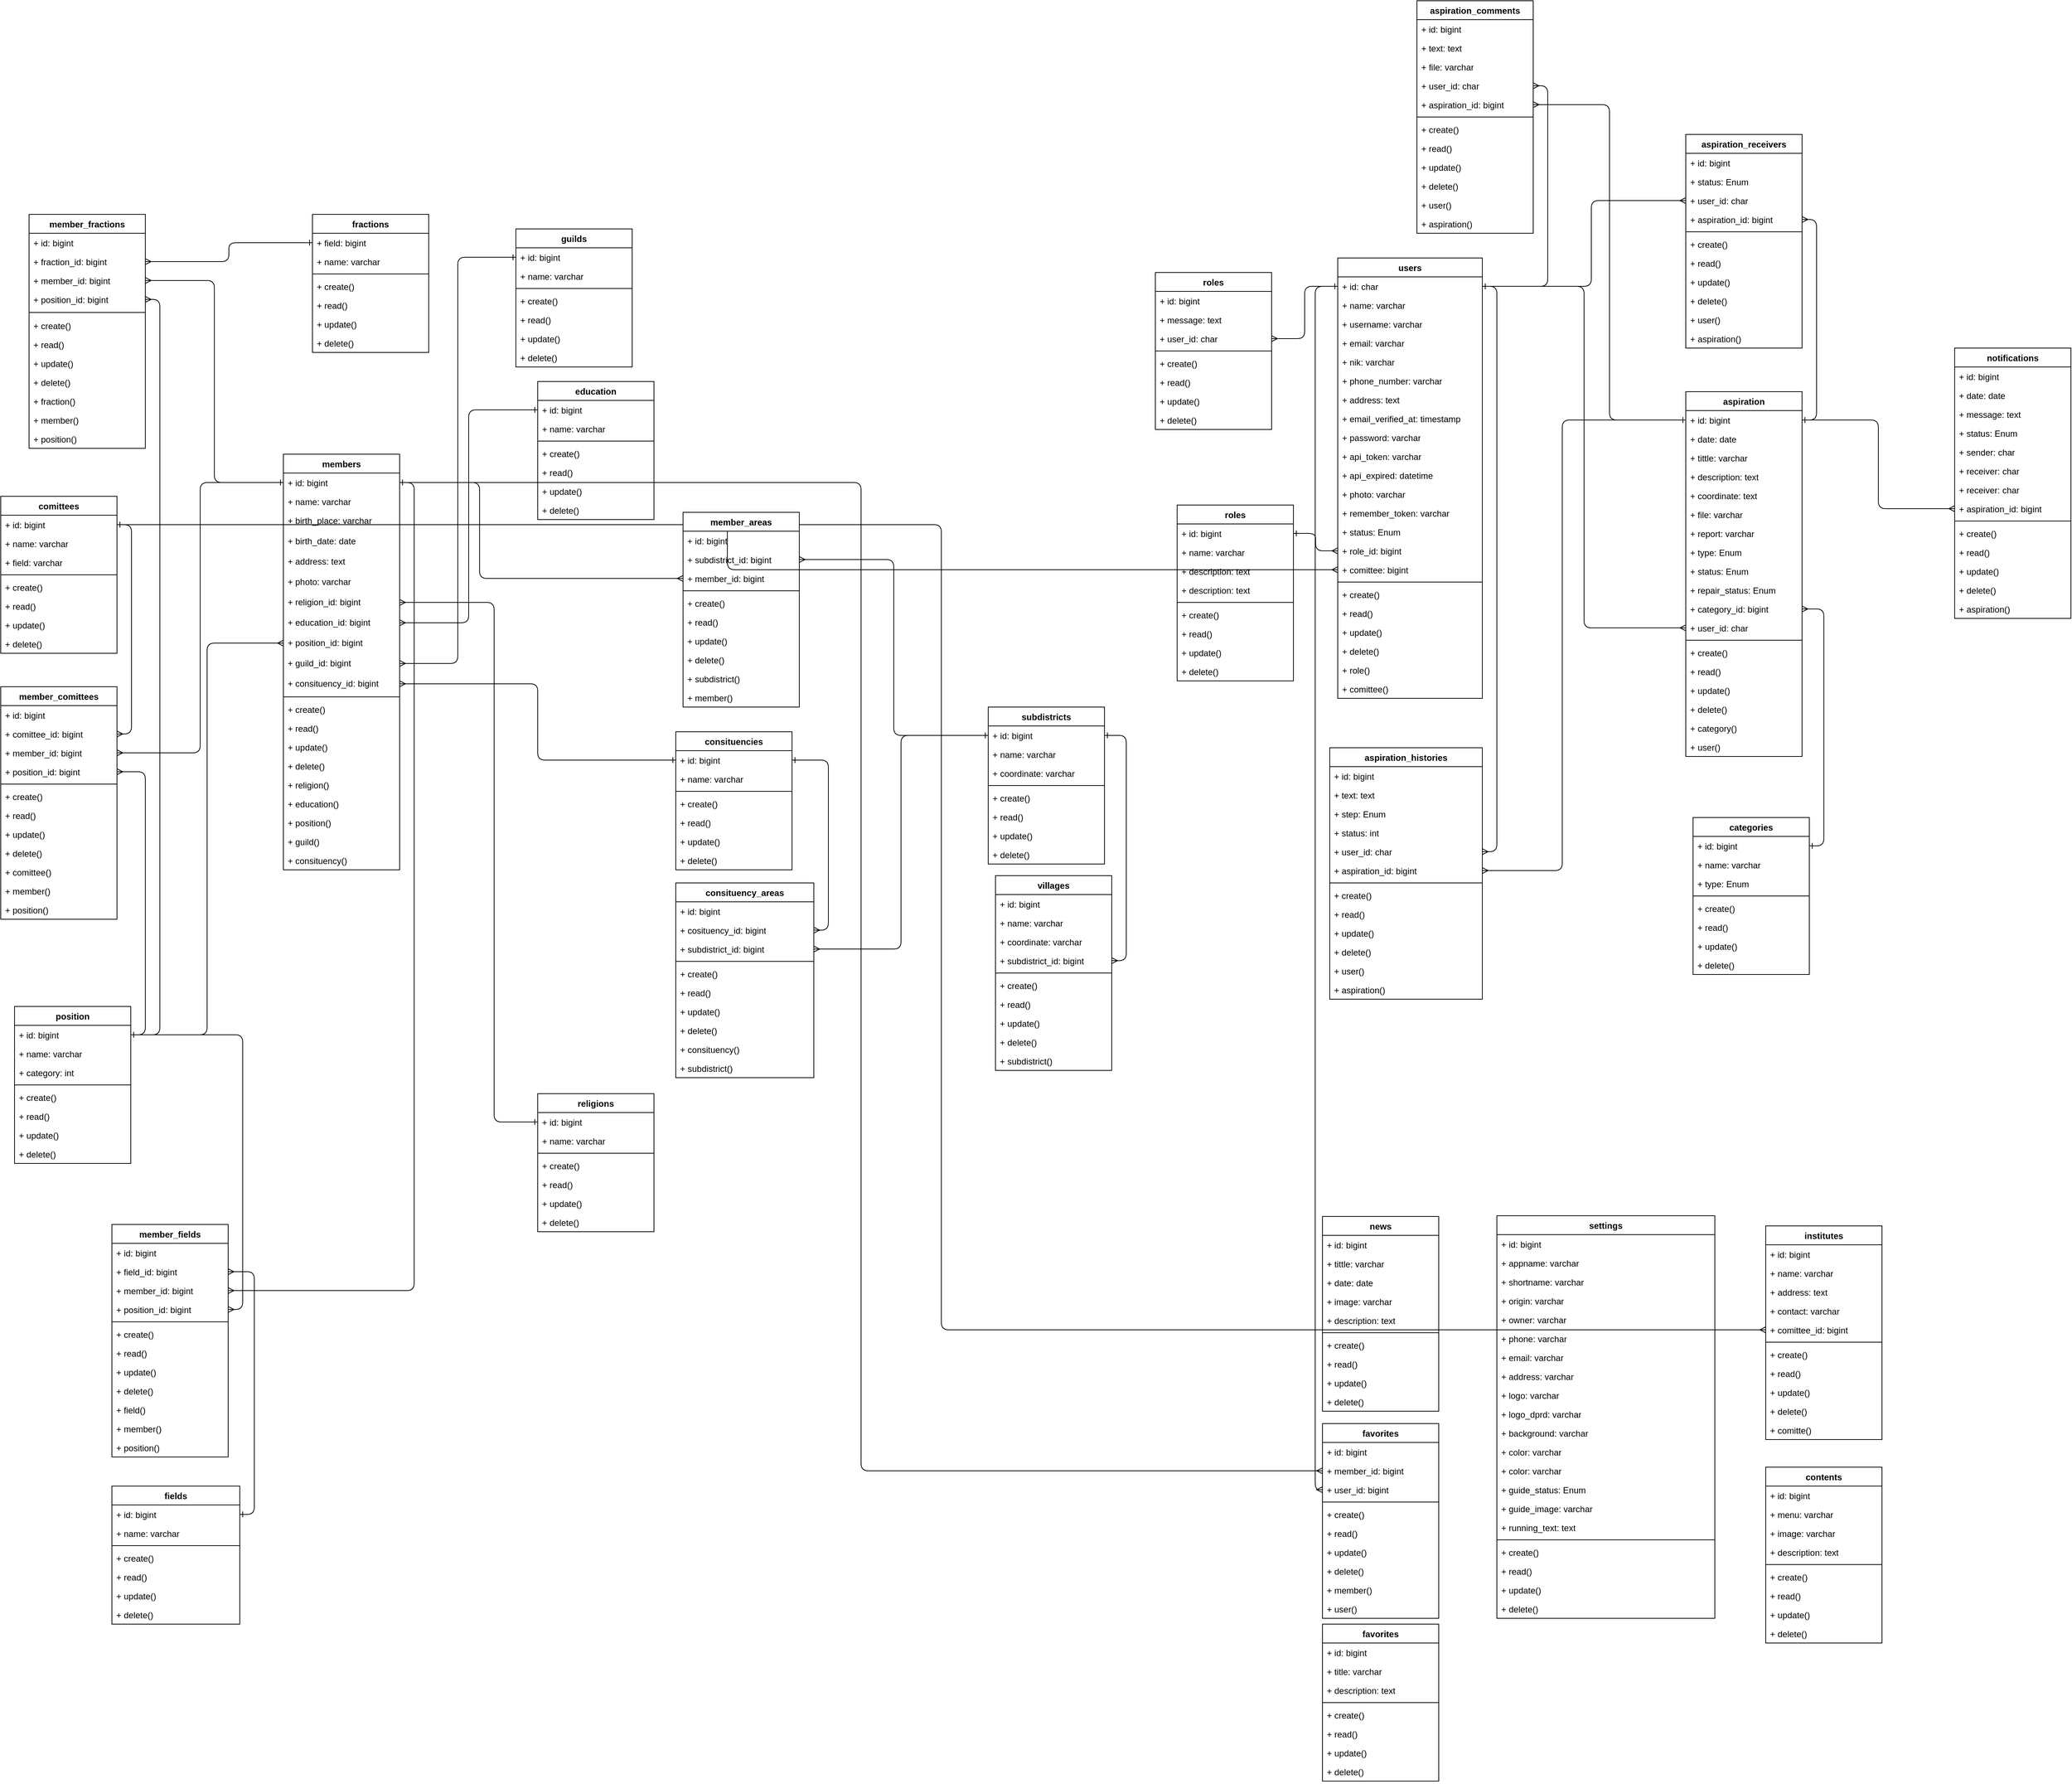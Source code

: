 <mxfile version="22.0.2" type="github">
  <diagram id="C5RBs43oDa-KdzZeNtuy" name="Page-1">
    <mxGraphModel dx="1512" dy="1949" grid="1" gridSize="10" guides="1" tooltips="1" connect="1" arrows="1" fold="1" page="1" pageScale="1" pageWidth="827" pageHeight="1169" math="0" shadow="0">
      <root>
        <mxCell id="WIyWlLk6GJQsqaUBKTNV-0" />
        <mxCell id="WIyWlLk6GJQsqaUBKTNV-1" parent="WIyWlLk6GJQsqaUBKTNV-0" />
        <mxCell id="qMu2eDhttfg8f-Z8i55Z-259" style="edgeStyle=orthogonalEdgeStyle;rounded=1;orthogonalLoop=1;jettySize=auto;html=1;exitX=0;exitY=0.5;exitDx=0;exitDy=0;entryX=1;entryY=0.5;entryDx=0;entryDy=0;endArrow=ERone;endFill=0;startArrow=ERmany;startFill=0;" parent="WIyWlLk6GJQsqaUBKTNV-1" source="qMu2eDhttfg8f-Z8i55Z-249" target="qMu2eDhttfg8f-Z8i55Z-48" edge="1">
          <mxGeometry relative="1" as="geometry" />
        </mxCell>
        <mxCell id="qMu2eDhttfg8f-Z8i55Z-466" style="edgeStyle=orthogonalEdgeStyle;rounded=1;orthogonalLoop=1;jettySize=auto;html=1;exitX=0;exitY=0.5;exitDx=0;exitDy=0;entryX=1;entryY=0.5;entryDx=0;entryDy=0;endArrow=ERone;endFill=0;startArrow=ERmany;startFill=0;" parent="WIyWlLk6GJQsqaUBKTNV-1" source="qMu2eDhttfg8f-Z8i55Z-462" target="qMu2eDhttfg8f-Z8i55Z-48" edge="1">
          <mxGeometry relative="1" as="geometry">
            <mxPoint x="239.231" y="453.217" as="targetPoint" />
          </mxGeometry>
        </mxCell>
        <mxCell id="qMu2eDhttfg8f-Z8i55Z-465" style="edgeStyle=orthogonalEdgeStyle;rounded=1;orthogonalLoop=1;jettySize=auto;html=1;exitX=0;exitY=0.5;exitDx=0;exitDy=0;entryX=1;entryY=0.5;entryDx=0;entryDy=0;endArrow=ERone;endFill=0;startArrow=ERmany;startFill=0;" parent="WIyWlLk6GJQsqaUBKTNV-1" source="qMu2eDhttfg8f-Z8i55Z-420" target="qMu2eDhttfg8f-Z8i55Z-25" edge="1">
          <mxGeometry relative="1" as="geometry">
            <mxPoint x="710" y="416.014" as="targetPoint" />
          </mxGeometry>
        </mxCell>
        <mxCell id="qMu2eDhttfg8f-Z8i55Z-464" style="edgeStyle=orthogonalEdgeStyle;rounded=1;orthogonalLoop=1;jettySize=auto;html=1;exitX=0;exitY=0.5;exitDx=0;exitDy=0;entryX=0;entryY=0.5;entryDx=0;entryDy=0;endArrow=ERone;endFill=0;startArrow=ERmany;startFill=0;" parent="WIyWlLk6GJQsqaUBKTNV-1" source="qMu2eDhttfg8f-Z8i55Z-421" target="qMu2eDhttfg8f-Z8i55Z-232" edge="1">
          <mxGeometry relative="1" as="geometry">
            <Array as="points">
              <mxPoint x="1910" y="1795" />
              <mxPoint x="1910" y="139" />
            </Array>
          </mxGeometry>
        </mxCell>
        <mxCell id="qMu2eDhttfg8f-Z8i55Z-0" value="member_fractions" style="swimlane;fontStyle=1;align=center;verticalAlign=top;childLayout=stackLayout;horizontal=1;startSize=26;horizontalStack=0;resizeParent=1;resizeParentMax=0;resizeLast=0;collapsible=1;marginBottom=0;whiteSpace=wrap;html=1;" parent="WIyWlLk6GJQsqaUBKTNV-1" vertex="1">
          <mxGeometry x="140" y="40" width="160" height="322" as="geometry" />
        </mxCell>
        <mxCell id="qMu2eDhttfg8f-Z8i55Z-1" value="+ id: bigint" style="text;strokeColor=none;fillColor=none;align=left;verticalAlign=top;spacingLeft=4;spacingRight=4;overflow=hidden;rotatable=0;points=[[0,0.5],[1,0.5]];portConstraint=eastwest;whiteSpace=wrap;html=1;" parent="qMu2eDhttfg8f-Z8i55Z-0" vertex="1">
          <mxGeometry y="26" width="160" height="26" as="geometry" />
        </mxCell>
        <mxCell id="qMu2eDhttfg8f-Z8i55Z-4" value="+ fraction_id: bigint" style="text;strokeColor=none;fillColor=none;align=left;verticalAlign=top;spacingLeft=4;spacingRight=4;overflow=hidden;rotatable=0;points=[[0,0.5],[1,0.5]];portConstraint=eastwest;whiteSpace=wrap;html=1;" parent="qMu2eDhttfg8f-Z8i55Z-0" vertex="1">
          <mxGeometry y="52" width="160" height="26" as="geometry" />
        </mxCell>
        <mxCell id="qMu2eDhttfg8f-Z8i55Z-5" value="+ member_id: bigint" style="text;strokeColor=none;fillColor=none;align=left;verticalAlign=top;spacingLeft=4;spacingRight=4;overflow=hidden;rotatable=0;points=[[0,0.5],[1,0.5]];portConstraint=eastwest;whiteSpace=wrap;html=1;" parent="qMu2eDhttfg8f-Z8i55Z-0" vertex="1">
          <mxGeometry y="78" width="160" height="26" as="geometry" />
        </mxCell>
        <mxCell id="qMu2eDhttfg8f-Z8i55Z-6" value="+ position_id: bigint" style="text;strokeColor=none;fillColor=none;align=left;verticalAlign=top;spacingLeft=4;spacingRight=4;overflow=hidden;rotatable=0;points=[[0,0.5],[1,0.5]];portConstraint=eastwest;whiteSpace=wrap;html=1;" parent="qMu2eDhttfg8f-Z8i55Z-0" vertex="1">
          <mxGeometry y="104" width="160" height="26" as="geometry" />
        </mxCell>
        <mxCell id="qMu2eDhttfg8f-Z8i55Z-2" value="" style="line;strokeWidth=1;fillColor=none;align=left;verticalAlign=middle;spacingTop=-1;spacingLeft=3;spacingRight=3;rotatable=0;labelPosition=right;points=[];portConstraint=eastwest;strokeColor=inherit;" parent="qMu2eDhttfg8f-Z8i55Z-0" vertex="1">
          <mxGeometry y="130" width="160" height="10" as="geometry" />
        </mxCell>
        <mxCell id="qMu2eDhttfg8f-Z8i55Z-3" value="+ create()" style="text;strokeColor=none;fillColor=none;align=left;verticalAlign=top;spacingLeft=4;spacingRight=4;overflow=hidden;rotatable=0;points=[[0,0.5],[1,0.5]];portConstraint=eastwest;whiteSpace=wrap;html=1;" parent="qMu2eDhttfg8f-Z8i55Z-0" vertex="1">
          <mxGeometry y="140" width="160" height="26" as="geometry" />
        </mxCell>
        <mxCell id="qMu2eDhttfg8f-Z8i55Z-8" value="+ read()" style="text;strokeColor=none;fillColor=none;align=left;verticalAlign=top;spacingLeft=4;spacingRight=4;overflow=hidden;rotatable=0;points=[[0,0.5],[1,0.5]];portConstraint=eastwest;whiteSpace=wrap;html=1;" parent="qMu2eDhttfg8f-Z8i55Z-0" vertex="1">
          <mxGeometry y="166" width="160" height="26" as="geometry" />
        </mxCell>
        <mxCell id="qMu2eDhttfg8f-Z8i55Z-9" value="+ update()" style="text;strokeColor=none;fillColor=none;align=left;verticalAlign=top;spacingLeft=4;spacingRight=4;overflow=hidden;rotatable=0;points=[[0,0.5],[1,0.5]];portConstraint=eastwest;whiteSpace=wrap;html=1;" parent="qMu2eDhttfg8f-Z8i55Z-0" vertex="1">
          <mxGeometry y="192" width="160" height="26" as="geometry" />
        </mxCell>
        <mxCell id="qMu2eDhttfg8f-Z8i55Z-10" value="+ delete()" style="text;strokeColor=none;fillColor=none;align=left;verticalAlign=top;spacingLeft=4;spacingRight=4;overflow=hidden;rotatable=0;points=[[0,0.5],[1,0.5]];portConstraint=eastwest;whiteSpace=wrap;html=1;" parent="qMu2eDhttfg8f-Z8i55Z-0" vertex="1">
          <mxGeometry y="218" width="160" height="26" as="geometry" />
        </mxCell>
        <mxCell id="qMu2eDhttfg8f-Z8i55Z-11" value="+ fraction()" style="text;strokeColor=none;fillColor=none;align=left;verticalAlign=top;spacingLeft=4;spacingRight=4;overflow=hidden;rotatable=0;points=[[0,0.5],[1,0.5]];portConstraint=eastwest;whiteSpace=wrap;html=1;" parent="qMu2eDhttfg8f-Z8i55Z-0" vertex="1">
          <mxGeometry y="244" width="160" height="26" as="geometry" />
        </mxCell>
        <mxCell id="qMu2eDhttfg8f-Z8i55Z-12" value="+ member()" style="text;strokeColor=none;fillColor=none;align=left;verticalAlign=top;spacingLeft=4;spacingRight=4;overflow=hidden;rotatable=0;points=[[0,0.5],[1,0.5]];portConstraint=eastwest;whiteSpace=wrap;html=1;" parent="qMu2eDhttfg8f-Z8i55Z-0" vertex="1">
          <mxGeometry y="270" width="160" height="26" as="geometry" />
        </mxCell>
        <mxCell id="qMu2eDhttfg8f-Z8i55Z-13" value="+ position()" style="text;strokeColor=none;fillColor=none;align=left;verticalAlign=top;spacingLeft=4;spacingRight=4;overflow=hidden;rotatable=0;points=[[0,0.5],[1,0.5]];portConstraint=eastwest;whiteSpace=wrap;html=1;" parent="qMu2eDhttfg8f-Z8i55Z-0" vertex="1">
          <mxGeometry y="296" width="160" height="26" as="geometry" />
        </mxCell>
        <mxCell id="qMu2eDhttfg8f-Z8i55Z-14" value="fractions" style="swimlane;fontStyle=1;align=center;verticalAlign=top;childLayout=stackLayout;horizontal=1;startSize=26;horizontalStack=0;resizeParent=1;resizeParentMax=0;resizeLast=0;collapsible=1;marginBottom=0;whiteSpace=wrap;html=1;" parent="WIyWlLk6GJQsqaUBKTNV-1" vertex="1">
          <mxGeometry x="530" y="40" width="160" height="190" as="geometry" />
        </mxCell>
        <mxCell id="qMu2eDhttfg8f-Z8i55Z-15" value="+ field: bigint" style="text;strokeColor=none;fillColor=none;align=left;verticalAlign=top;spacingLeft=4;spacingRight=4;overflow=hidden;rotatable=0;points=[[0,0.5],[1,0.5]];portConstraint=eastwest;whiteSpace=wrap;html=1;" parent="qMu2eDhttfg8f-Z8i55Z-14" vertex="1">
          <mxGeometry y="26" width="160" height="26" as="geometry" />
        </mxCell>
        <mxCell id="qMu2eDhttfg8f-Z8i55Z-18" value="+ name: varchar" style="text;strokeColor=none;fillColor=none;align=left;verticalAlign=top;spacingLeft=4;spacingRight=4;overflow=hidden;rotatable=0;points=[[0,0.5],[1,0.5]];portConstraint=eastwest;whiteSpace=wrap;html=1;" parent="qMu2eDhttfg8f-Z8i55Z-14" vertex="1">
          <mxGeometry y="52" width="160" height="26" as="geometry" />
        </mxCell>
        <mxCell id="qMu2eDhttfg8f-Z8i55Z-16" value="" style="line;strokeWidth=1;fillColor=none;align=left;verticalAlign=middle;spacingTop=-1;spacingLeft=3;spacingRight=3;rotatable=0;labelPosition=right;points=[];portConstraint=eastwest;strokeColor=inherit;" parent="qMu2eDhttfg8f-Z8i55Z-14" vertex="1">
          <mxGeometry y="78" width="160" height="8" as="geometry" />
        </mxCell>
        <mxCell id="qMu2eDhttfg8f-Z8i55Z-17" value="+ create()" style="text;strokeColor=none;fillColor=none;align=left;verticalAlign=top;spacingLeft=4;spacingRight=4;overflow=hidden;rotatable=0;points=[[0,0.5],[1,0.5]];portConstraint=eastwest;whiteSpace=wrap;html=1;" parent="qMu2eDhttfg8f-Z8i55Z-14" vertex="1">
          <mxGeometry y="86" width="160" height="26" as="geometry" />
        </mxCell>
        <mxCell id="qMu2eDhttfg8f-Z8i55Z-19" value="+ read()" style="text;strokeColor=none;fillColor=none;align=left;verticalAlign=top;spacingLeft=4;spacingRight=4;overflow=hidden;rotatable=0;points=[[0,0.5],[1,0.5]];portConstraint=eastwest;whiteSpace=wrap;html=1;" parent="qMu2eDhttfg8f-Z8i55Z-14" vertex="1">
          <mxGeometry y="112" width="160" height="26" as="geometry" />
        </mxCell>
        <mxCell id="qMu2eDhttfg8f-Z8i55Z-20" value="+ update()" style="text;strokeColor=none;fillColor=none;align=left;verticalAlign=top;spacingLeft=4;spacingRight=4;overflow=hidden;rotatable=0;points=[[0,0.5],[1,0.5]];portConstraint=eastwest;whiteSpace=wrap;html=1;" parent="qMu2eDhttfg8f-Z8i55Z-14" vertex="1">
          <mxGeometry y="138" width="160" height="26" as="geometry" />
        </mxCell>
        <mxCell id="qMu2eDhttfg8f-Z8i55Z-21" value="+ delete()" style="text;strokeColor=none;fillColor=none;align=left;verticalAlign=top;spacingLeft=4;spacingRight=4;overflow=hidden;rotatable=0;points=[[0,0.5],[1,0.5]];portConstraint=eastwest;whiteSpace=wrap;html=1;" parent="qMu2eDhttfg8f-Z8i55Z-14" vertex="1">
          <mxGeometry y="164" width="160" height="26" as="geometry" />
        </mxCell>
        <mxCell id="qMu2eDhttfg8f-Z8i55Z-23" style="edgeStyle=orthogonalEdgeStyle;rounded=1;orthogonalLoop=1;jettySize=auto;html=1;exitX=1;exitY=0.5;exitDx=0;exitDy=0;entryX=0;entryY=0.5;entryDx=0;entryDy=0;endArrow=ERone;endFill=0;startArrow=ERmany;startFill=0;" parent="WIyWlLk6GJQsqaUBKTNV-1" source="qMu2eDhttfg8f-Z8i55Z-4" target="qMu2eDhttfg8f-Z8i55Z-15" edge="1">
          <mxGeometry relative="1" as="geometry" />
        </mxCell>
        <mxCell id="qMu2eDhttfg8f-Z8i55Z-24" value="members" style="swimlane;fontStyle=1;align=center;verticalAlign=top;childLayout=stackLayout;horizontal=1;startSize=26;horizontalStack=0;resizeParent=1;resizeParentMax=0;resizeLast=0;collapsible=1;marginBottom=0;whiteSpace=wrap;html=1;" parent="WIyWlLk6GJQsqaUBKTNV-1" vertex="1">
          <mxGeometry x="490" y="370" width="160" height="572" as="geometry" />
        </mxCell>
        <mxCell id="qMu2eDhttfg8f-Z8i55Z-25" value="+ id: bigint" style="text;strokeColor=none;fillColor=none;align=left;verticalAlign=top;spacingLeft=4;spacingRight=4;overflow=hidden;rotatable=0;points=[[0,0.5],[1,0.5]];portConstraint=eastwest;whiteSpace=wrap;html=1;" parent="qMu2eDhttfg8f-Z8i55Z-24" vertex="1">
          <mxGeometry y="26" width="160" height="26" as="geometry" />
        </mxCell>
        <mxCell id="qMu2eDhttfg8f-Z8i55Z-29" value="+ name: varchar" style="text;strokeColor=none;fillColor=none;align=left;verticalAlign=top;spacingLeft=4;spacingRight=4;overflow=hidden;rotatable=0;points=[[0,0.5],[1,0.5]];portConstraint=eastwest;whiteSpace=wrap;html=1;" parent="qMu2eDhttfg8f-Z8i55Z-24" vertex="1">
          <mxGeometry y="52" width="160" height="26" as="geometry" />
        </mxCell>
        <mxCell id="qMu2eDhttfg8f-Z8i55Z-28" value="+ birth_place: varchar" style="text;strokeColor=none;fillColor=none;align=left;verticalAlign=top;spacingLeft=4;spacingRight=4;overflow=hidden;rotatable=0;points=[[0,0.5],[1,0.5]];portConstraint=eastwest;whiteSpace=wrap;html=1;" parent="qMu2eDhttfg8f-Z8i55Z-24" vertex="1">
          <mxGeometry y="78" width="160" height="28" as="geometry" />
        </mxCell>
        <mxCell id="qMu2eDhttfg8f-Z8i55Z-30" value="+ birth_date: date" style="text;strokeColor=none;fillColor=none;align=left;verticalAlign=top;spacingLeft=4;spacingRight=4;overflow=hidden;rotatable=0;points=[[0,0.5],[1,0.5]];portConstraint=eastwest;whiteSpace=wrap;html=1;" parent="qMu2eDhttfg8f-Z8i55Z-24" vertex="1">
          <mxGeometry y="106" width="160" height="28" as="geometry" />
        </mxCell>
        <mxCell id="qMu2eDhttfg8f-Z8i55Z-31" value="+ address: text" style="text;strokeColor=none;fillColor=none;align=left;verticalAlign=top;spacingLeft=4;spacingRight=4;overflow=hidden;rotatable=0;points=[[0,0.5],[1,0.5]];portConstraint=eastwest;whiteSpace=wrap;html=1;" parent="qMu2eDhttfg8f-Z8i55Z-24" vertex="1">
          <mxGeometry y="134" width="160" height="28" as="geometry" />
        </mxCell>
        <mxCell id="qMu2eDhttfg8f-Z8i55Z-32" value="+ photo: varchar" style="text;strokeColor=none;fillColor=none;align=left;verticalAlign=top;spacingLeft=4;spacingRight=4;overflow=hidden;rotatable=0;points=[[0,0.5],[1,0.5]];portConstraint=eastwest;whiteSpace=wrap;html=1;" parent="qMu2eDhttfg8f-Z8i55Z-24" vertex="1">
          <mxGeometry y="162" width="160" height="28" as="geometry" />
        </mxCell>
        <mxCell id="qMu2eDhttfg8f-Z8i55Z-33" value="+ religion_id: bigint" style="text;strokeColor=none;fillColor=none;align=left;verticalAlign=top;spacingLeft=4;spacingRight=4;overflow=hidden;rotatable=0;points=[[0,0.5],[1,0.5]];portConstraint=eastwest;whiteSpace=wrap;html=1;" parent="qMu2eDhttfg8f-Z8i55Z-24" vertex="1">
          <mxGeometry y="190" width="160" height="28" as="geometry" />
        </mxCell>
        <mxCell id="qMu2eDhttfg8f-Z8i55Z-34" value="+ education_id: bigint" style="text;strokeColor=none;fillColor=none;align=left;verticalAlign=top;spacingLeft=4;spacingRight=4;overflow=hidden;rotatable=0;points=[[0,0.5],[1,0.5]];portConstraint=eastwest;whiteSpace=wrap;html=1;" parent="qMu2eDhttfg8f-Z8i55Z-24" vertex="1">
          <mxGeometry y="218" width="160" height="28" as="geometry" />
        </mxCell>
        <mxCell id="qMu2eDhttfg8f-Z8i55Z-35" value="+ position_id: bigint" style="text;strokeColor=none;fillColor=none;align=left;verticalAlign=top;spacingLeft=4;spacingRight=4;overflow=hidden;rotatable=0;points=[[0,0.5],[1,0.5]];portConstraint=eastwest;whiteSpace=wrap;html=1;" parent="qMu2eDhttfg8f-Z8i55Z-24" vertex="1">
          <mxGeometry y="246" width="160" height="28" as="geometry" />
        </mxCell>
        <mxCell id="qMu2eDhttfg8f-Z8i55Z-36" value="+ guild_id: bigint" style="text;strokeColor=none;fillColor=none;align=left;verticalAlign=top;spacingLeft=4;spacingRight=4;overflow=hidden;rotatable=0;points=[[0,0.5],[1,0.5]];portConstraint=eastwest;whiteSpace=wrap;html=1;" parent="qMu2eDhttfg8f-Z8i55Z-24" vertex="1">
          <mxGeometry y="274" width="160" height="28" as="geometry" />
        </mxCell>
        <mxCell id="qMu2eDhttfg8f-Z8i55Z-37" value="+ consituency_id: bigint" style="text;strokeColor=none;fillColor=none;align=left;verticalAlign=top;spacingLeft=4;spacingRight=4;overflow=hidden;rotatable=0;points=[[0,0.5],[1,0.5]];portConstraint=eastwest;whiteSpace=wrap;html=1;" parent="qMu2eDhttfg8f-Z8i55Z-24" vertex="1">
          <mxGeometry y="302" width="160" height="28" as="geometry" />
        </mxCell>
        <mxCell id="qMu2eDhttfg8f-Z8i55Z-26" value="" style="line;strokeWidth=1;fillColor=none;align=left;verticalAlign=middle;spacingTop=-1;spacingLeft=3;spacingRight=3;rotatable=0;labelPosition=right;points=[];portConstraint=eastwest;strokeColor=inherit;" parent="qMu2eDhttfg8f-Z8i55Z-24" vertex="1">
          <mxGeometry y="330" width="160" height="8" as="geometry" />
        </mxCell>
        <mxCell id="qMu2eDhttfg8f-Z8i55Z-42" value="+ create()" style="text;strokeColor=none;fillColor=none;align=left;verticalAlign=top;spacingLeft=4;spacingRight=4;overflow=hidden;rotatable=0;points=[[0,0.5],[1,0.5]];portConstraint=eastwest;whiteSpace=wrap;html=1;" parent="qMu2eDhttfg8f-Z8i55Z-24" vertex="1">
          <mxGeometry y="338" width="160" height="26" as="geometry" />
        </mxCell>
        <mxCell id="qMu2eDhttfg8f-Z8i55Z-43" value="+ read()" style="text;strokeColor=none;fillColor=none;align=left;verticalAlign=top;spacingLeft=4;spacingRight=4;overflow=hidden;rotatable=0;points=[[0,0.5],[1,0.5]];portConstraint=eastwest;whiteSpace=wrap;html=1;" parent="qMu2eDhttfg8f-Z8i55Z-24" vertex="1">
          <mxGeometry y="364" width="160" height="26" as="geometry" />
        </mxCell>
        <mxCell id="qMu2eDhttfg8f-Z8i55Z-44" value="+ update()" style="text;strokeColor=none;fillColor=none;align=left;verticalAlign=top;spacingLeft=4;spacingRight=4;overflow=hidden;rotatable=0;points=[[0,0.5],[1,0.5]];portConstraint=eastwest;whiteSpace=wrap;html=1;" parent="qMu2eDhttfg8f-Z8i55Z-24" vertex="1">
          <mxGeometry y="390" width="160" height="26" as="geometry" />
        </mxCell>
        <mxCell id="qMu2eDhttfg8f-Z8i55Z-45" value="+ delete()" style="text;strokeColor=none;fillColor=none;align=left;verticalAlign=top;spacingLeft=4;spacingRight=4;overflow=hidden;rotatable=0;points=[[0,0.5],[1,0.5]];portConstraint=eastwest;whiteSpace=wrap;html=1;" parent="qMu2eDhttfg8f-Z8i55Z-24" vertex="1">
          <mxGeometry y="416" width="160" height="26" as="geometry" />
        </mxCell>
        <mxCell id="qMu2eDhttfg8f-Z8i55Z-27" value="+ religion()" style="text;strokeColor=none;fillColor=none;align=left;verticalAlign=top;spacingLeft=4;spacingRight=4;overflow=hidden;rotatable=0;points=[[0,0.5],[1,0.5]];portConstraint=eastwest;whiteSpace=wrap;html=1;" parent="qMu2eDhttfg8f-Z8i55Z-24" vertex="1">
          <mxGeometry y="442" width="160" height="26" as="geometry" />
        </mxCell>
        <mxCell id="qMu2eDhttfg8f-Z8i55Z-38" value="+ education()" style="text;strokeColor=none;fillColor=none;align=left;verticalAlign=top;spacingLeft=4;spacingRight=4;overflow=hidden;rotatable=0;points=[[0,0.5],[1,0.5]];portConstraint=eastwest;whiteSpace=wrap;html=1;" parent="qMu2eDhttfg8f-Z8i55Z-24" vertex="1">
          <mxGeometry y="468" width="160" height="26" as="geometry" />
        </mxCell>
        <mxCell id="qMu2eDhttfg8f-Z8i55Z-39" value="+ position()" style="text;strokeColor=none;fillColor=none;align=left;verticalAlign=top;spacingLeft=4;spacingRight=4;overflow=hidden;rotatable=0;points=[[0,0.5],[1,0.5]];portConstraint=eastwest;whiteSpace=wrap;html=1;" parent="qMu2eDhttfg8f-Z8i55Z-24" vertex="1">
          <mxGeometry y="494" width="160" height="26" as="geometry" />
        </mxCell>
        <mxCell id="qMu2eDhttfg8f-Z8i55Z-40" value="+ guild()" style="text;strokeColor=none;fillColor=none;align=left;verticalAlign=top;spacingLeft=4;spacingRight=4;overflow=hidden;rotatable=0;points=[[0,0.5],[1,0.5]];portConstraint=eastwest;whiteSpace=wrap;html=1;" parent="qMu2eDhttfg8f-Z8i55Z-24" vertex="1">
          <mxGeometry y="520" width="160" height="26" as="geometry" />
        </mxCell>
        <mxCell id="qMu2eDhttfg8f-Z8i55Z-41" value="+ consituency()" style="text;strokeColor=none;fillColor=none;align=left;verticalAlign=top;spacingLeft=4;spacingRight=4;overflow=hidden;rotatable=0;points=[[0,0.5],[1,0.5]];portConstraint=eastwest;whiteSpace=wrap;html=1;" parent="qMu2eDhttfg8f-Z8i55Z-24" vertex="1">
          <mxGeometry y="546" width="160" height="26" as="geometry" />
        </mxCell>
        <mxCell id="qMu2eDhttfg8f-Z8i55Z-46" style="edgeStyle=orthogonalEdgeStyle;rounded=1;orthogonalLoop=1;jettySize=auto;html=1;exitX=1;exitY=0.5;exitDx=0;exitDy=0;entryX=0;entryY=0.5;entryDx=0;entryDy=0;startArrow=ERmany;startFill=0;endArrow=ERone;endFill=0;" parent="WIyWlLk6GJQsqaUBKTNV-1" source="qMu2eDhttfg8f-Z8i55Z-5" target="qMu2eDhttfg8f-Z8i55Z-25" edge="1">
          <mxGeometry relative="1" as="geometry" />
        </mxCell>
        <mxCell id="qMu2eDhttfg8f-Z8i55Z-47" value="comittees" style="swimlane;fontStyle=1;align=center;verticalAlign=top;childLayout=stackLayout;horizontal=1;startSize=26;horizontalStack=0;resizeParent=1;resizeParentMax=0;resizeLast=0;collapsible=1;marginBottom=0;whiteSpace=wrap;html=1;" parent="WIyWlLk6GJQsqaUBKTNV-1" vertex="1">
          <mxGeometry x="101" y="428" width="160" height="216" as="geometry" />
        </mxCell>
        <mxCell id="qMu2eDhttfg8f-Z8i55Z-48" value="+ id: bigint" style="text;strokeColor=none;fillColor=none;align=left;verticalAlign=top;spacingLeft=4;spacingRight=4;overflow=hidden;rotatable=0;points=[[0,0.5],[1,0.5]];portConstraint=eastwest;whiteSpace=wrap;html=1;" parent="qMu2eDhttfg8f-Z8i55Z-47" vertex="1">
          <mxGeometry y="26" width="160" height="26" as="geometry" />
        </mxCell>
        <mxCell id="qMu2eDhttfg8f-Z8i55Z-51" value="+ name: varchar" style="text;strokeColor=none;fillColor=none;align=left;verticalAlign=top;spacingLeft=4;spacingRight=4;overflow=hidden;rotatable=0;points=[[0,0.5],[1,0.5]];portConstraint=eastwest;whiteSpace=wrap;html=1;" parent="qMu2eDhttfg8f-Z8i55Z-47" vertex="1">
          <mxGeometry y="52" width="160" height="26" as="geometry" />
        </mxCell>
        <mxCell id="qMu2eDhttfg8f-Z8i55Z-52" value="+ field: varchar" style="text;strokeColor=none;fillColor=none;align=left;verticalAlign=top;spacingLeft=4;spacingRight=4;overflow=hidden;rotatable=0;points=[[0,0.5],[1,0.5]];portConstraint=eastwest;whiteSpace=wrap;html=1;" parent="qMu2eDhttfg8f-Z8i55Z-47" vertex="1">
          <mxGeometry y="78" width="160" height="26" as="geometry" />
        </mxCell>
        <mxCell id="qMu2eDhttfg8f-Z8i55Z-49" value="" style="line;strokeWidth=1;fillColor=none;align=left;verticalAlign=middle;spacingTop=-1;spacingLeft=3;spacingRight=3;rotatable=0;labelPosition=right;points=[];portConstraint=eastwest;strokeColor=inherit;" parent="qMu2eDhttfg8f-Z8i55Z-47" vertex="1">
          <mxGeometry y="104" width="160" height="8" as="geometry" />
        </mxCell>
        <mxCell id="qMu2eDhttfg8f-Z8i55Z-53" value="+ create()" style="text;strokeColor=none;fillColor=none;align=left;verticalAlign=top;spacingLeft=4;spacingRight=4;overflow=hidden;rotatable=0;points=[[0,0.5],[1,0.5]];portConstraint=eastwest;whiteSpace=wrap;html=1;" parent="qMu2eDhttfg8f-Z8i55Z-47" vertex="1">
          <mxGeometry y="112" width="160" height="26" as="geometry" />
        </mxCell>
        <mxCell id="qMu2eDhttfg8f-Z8i55Z-54" value="+ read()" style="text;strokeColor=none;fillColor=none;align=left;verticalAlign=top;spacingLeft=4;spacingRight=4;overflow=hidden;rotatable=0;points=[[0,0.5],[1,0.5]];portConstraint=eastwest;whiteSpace=wrap;html=1;" parent="qMu2eDhttfg8f-Z8i55Z-47" vertex="1">
          <mxGeometry y="138" width="160" height="26" as="geometry" />
        </mxCell>
        <mxCell id="qMu2eDhttfg8f-Z8i55Z-55" value="+ update()" style="text;strokeColor=none;fillColor=none;align=left;verticalAlign=top;spacingLeft=4;spacingRight=4;overflow=hidden;rotatable=0;points=[[0,0.5],[1,0.5]];portConstraint=eastwest;whiteSpace=wrap;html=1;" parent="qMu2eDhttfg8f-Z8i55Z-47" vertex="1">
          <mxGeometry y="164" width="160" height="26" as="geometry" />
        </mxCell>
        <mxCell id="qMu2eDhttfg8f-Z8i55Z-56" value="+ delete()" style="text;strokeColor=none;fillColor=none;align=left;verticalAlign=top;spacingLeft=4;spacingRight=4;overflow=hidden;rotatable=0;points=[[0,0.5],[1,0.5]];portConstraint=eastwest;whiteSpace=wrap;html=1;" parent="qMu2eDhttfg8f-Z8i55Z-47" vertex="1">
          <mxGeometry y="190" width="160" height="26" as="geometry" />
        </mxCell>
        <mxCell id="qMu2eDhttfg8f-Z8i55Z-57" value="member_comittees" style="swimlane;fontStyle=1;align=center;verticalAlign=top;childLayout=stackLayout;horizontal=1;startSize=26;horizontalStack=0;resizeParent=1;resizeParentMax=0;resizeLast=0;collapsible=1;marginBottom=0;whiteSpace=wrap;html=1;" parent="WIyWlLk6GJQsqaUBKTNV-1" vertex="1">
          <mxGeometry x="101" y="690" width="160" height="320" as="geometry" />
        </mxCell>
        <mxCell id="qMu2eDhttfg8f-Z8i55Z-58" value="+ id: bigint" style="text;strokeColor=none;fillColor=none;align=left;verticalAlign=top;spacingLeft=4;spacingRight=4;overflow=hidden;rotatable=0;points=[[0,0.5],[1,0.5]];portConstraint=eastwest;whiteSpace=wrap;html=1;" parent="qMu2eDhttfg8f-Z8i55Z-57" vertex="1">
          <mxGeometry y="26" width="160" height="26" as="geometry" />
        </mxCell>
        <mxCell id="qMu2eDhttfg8f-Z8i55Z-61" value="+ comittee_id: bigint" style="text;strokeColor=none;fillColor=none;align=left;verticalAlign=top;spacingLeft=4;spacingRight=4;overflow=hidden;rotatable=0;points=[[0,0.5],[1,0.5]];portConstraint=eastwest;whiteSpace=wrap;html=1;" parent="qMu2eDhttfg8f-Z8i55Z-57" vertex="1">
          <mxGeometry y="52" width="160" height="26" as="geometry" />
        </mxCell>
        <mxCell id="qMu2eDhttfg8f-Z8i55Z-62" value="+ member_id: bigint" style="text;strokeColor=none;fillColor=none;align=left;verticalAlign=top;spacingLeft=4;spacingRight=4;overflow=hidden;rotatable=0;points=[[0,0.5],[1,0.5]];portConstraint=eastwest;whiteSpace=wrap;html=1;" parent="qMu2eDhttfg8f-Z8i55Z-57" vertex="1">
          <mxGeometry y="78" width="160" height="26" as="geometry" />
        </mxCell>
        <mxCell id="qMu2eDhttfg8f-Z8i55Z-63" value="+ position_id: bigint" style="text;strokeColor=none;fillColor=none;align=left;verticalAlign=top;spacingLeft=4;spacingRight=4;overflow=hidden;rotatable=0;points=[[0,0.5],[1,0.5]];portConstraint=eastwest;whiteSpace=wrap;html=1;" parent="qMu2eDhttfg8f-Z8i55Z-57" vertex="1">
          <mxGeometry y="104" width="160" height="26" as="geometry" />
        </mxCell>
        <mxCell id="qMu2eDhttfg8f-Z8i55Z-59" value="" style="line;strokeWidth=1;fillColor=none;align=left;verticalAlign=middle;spacingTop=-1;spacingLeft=3;spacingRight=3;rotatable=0;labelPosition=right;points=[];portConstraint=eastwest;strokeColor=inherit;" parent="qMu2eDhttfg8f-Z8i55Z-57" vertex="1">
          <mxGeometry y="130" width="160" height="8" as="geometry" />
        </mxCell>
        <mxCell id="qMu2eDhttfg8f-Z8i55Z-72" value="+ create()" style="text;strokeColor=none;fillColor=none;align=left;verticalAlign=top;spacingLeft=4;spacingRight=4;overflow=hidden;rotatable=0;points=[[0,0.5],[1,0.5]];portConstraint=eastwest;whiteSpace=wrap;html=1;" parent="qMu2eDhttfg8f-Z8i55Z-57" vertex="1">
          <mxGeometry y="138" width="160" height="26" as="geometry" />
        </mxCell>
        <mxCell id="qMu2eDhttfg8f-Z8i55Z-73" value="+ read()" style="text;strokeColor=none;fillColor=none;align=left;verticalAlign=top;spacingLeft=4;spacingRight=4;overflow=hidden;rotatable=0;points=[[0,0.5],[1,0.5]];portConstraint=eastwest;whiteSpace=wrap;html=1;" parent="qMu2eDhttfg8f-Z8i55Z-57" vertex="1">
          <mxGeometry y="164" width="160" height="26" as="geometry" />
        </mxCell>
        <mxCell id="qMu2eDhttfg8f-Z8i55Z-74" value="+ update()" style="text;strokeColor=none;fillColor=none;align=left;verticalAlign=top;spacingLeft=4;spacingRight=4;overflow=hidden;rotatable=0;points=[[0,0.5],[1,0.5]];portConstraint=eastwest;whiteSpace=wrap;html=1;" parent="qMu2eDhttfg8f-Z8i55Z-57" vertex="1">
          <mxGeometry y="190" width="160" height="26" as="geometry" />
        </mxCell>
        <mxCell id="qMu2eDhttfg8f-Z8i55Z-75" value="+ delete()" style="text;strokeColor=none;fillColor=none;align=left;verticalAlign=top;spacingLeft=4;spacingRight=4;overflow=hidden;rotatable=0;points=[[0,0.5],[1,0.5]];portConstraint=eastwest;whiteSpace=wrap;html=1;" parent="qMu2eDhttfg8f-Z8i55Z-57" vertex="1">
          <mxGeometry y="216" width="160" height="26" as="geometry" />
        </mxCell>
        <mxCell id="qMu2eDhttfg8f-Z8i55Z-60" value="+ comittee()" style="text;strokeColor=none;fillColor=none;align=left;verticalAlign=top;spacingLeft=4;spacingRight=4;overflow=hidden;rotatable=0;points=[[0,0.5],[1,0.5]];portConstraint=eastwest;whiteSpace=wrap;html=1;" parent="qMu2eDhttfg8f-Z8i55Z-57" vertex="1">
          <mxGeometry y="242" width="160" height="26" as="geometry" />
        </mxCell>
        <mxCell id="qMu2eDhttfg8f-Z8i55Z-76" value="+ member()" style="text;strokeColor=none;fillColor=none;align=left;verticalAlign=top;spacingLeft=4;spacingRight=4;overflow=hidden;rotatable=0;points=[[0,0.5],[1,0.5]];portConstraint=eastwest;whiteSpace=wrap;html=1;" parent="qMu2eDhttfg8f-Z8i55Z-57" vertex="1">
          <mxGeometry y="268" width="160" height="26" as="geometry" />
        </mxCell>
        <mxCell id="qMu2eDhttfg8f-Z8i55Z-77" value="+ position()" style="text;strokeColor=none;fillColor=none;align=left;verticalAlign=top;spacingLeft=4;spacingRight=4;overflow=hidden;rotatable=0;points=[[0,0.5],[1,0.5]];portConstraint=eastwest;whiteSpace=wrap;html=1;" parent="qMu2eDhttfg8f-Z8i55Z-57" vertex="1">
          <mxGeometry y="294" width="160" height="26" as="geometry" />
        </mxCell>
        <mxCell id="qMu2eDhttfg8f-Z8i55Z-64" style="edgeStyle=orthogonalEdgeStyle;rounded=1;orthogonalLoop=1;jettySize=auto;html=1;exitX=1;exitY=0.5;exitDx=0;exitDy=0;entryX=1;entryY=0.5;entryDx=0;entryDy=0;endArrow=ERone;endFill=0;startArrow=ERmany;startFill=0;" parent="WIyWlLk6GJQsqaUBKTNV-1" source="qMu2eDhttfg8f-Z8i55Z-61" target="qMu2eDhttfg8f-Z8i55Z-48" edge="1">
          <mxGeometry relative="1" as="geometry" />
        </mxCell>
        <mxCell id="qMu2eDhttfg8f-Z8i55Z-65" style="edgeStyle=orthogonalEdgeStyle;rounded=1;orthogonalLoop=1;jettySize=auto;html=1;exitX=1;exitY=0.5;exitDx=0;exitDy=0;entryX=0;entryY=0.5;entryDx=0;entryDy=0;endArrow=ERone;endFill=0;startArrow=ERmany;startFill=0;" parent="WIyWlLk6GJQsqaUBKTNV-1" source="qMu2eDhttfg8f-Z8i55Z-62" target="qMu2eDhttfg8f-Z8i55Z-25" edge="1">
          <mxGeometry relative="1" as="geometry" />
        </mxCell>
        <mxCell id="qMu2eDhttfg8f-Z8i55Z-66" value="position" style="swimlane;fontStyle=1;align=center;verticalAlign=top;childLayout=stackLayout;horizontal=1;startSize=26;horizontalStack=0;resizeParent=1;resizeParentMax=0;resizeLast=0;collapsible=1;marginBottom=0;whiteSpace=wrap;html=1;" parent="WIyWlLk6GJQsqaUBKTNV-1" vertex="1">
          <mxGeometry x="120" y="1130" width="160" height="216" as="geometry" />
        </mxCell>
        <mxCell id="qMu2eDhttfg8f-Z8i55Z-67" value="+ id: bigint" style="text;strokeColor=none;fillColor=none;align=left;verticalAlign=top;spacingLeft=4;spacingRight=4;overflow=hidden;rotatable=0;points=[[0,0.5],[1,0.5]];portConstraint=eastwest;whiteSpace=wrap;html=1;" parent="qMu2eDhttfg8f-Z8i55Z-66" vertex="1">
          <mxGeometry y="26" width="160" height="26" as="geometry" />
        </mxCell>
        <mxCell id="qMu2eDhttfg8f-Z8i55Z-70" value="+ name: varchar" style="text;strokeColor=none;fillColor=none;align=left;verticalAlign=top;spacingLeft=4;spacingRight=4;overflow=hidden;rotatable=0;points=[[0,0.5],[1,0.5]];portConstraint=eastwest;whiteSpace=wrap;html=1;" parent="qMu2eDhttfg8f-Z8i55Z-66" vertex="1">
          <mxGeometry y="52" width="160" height="26" as="geometry" />
        </mxCell>
        <mxCell id="qMu2eDhttfg8f-Z8i55Z-71" value="+ category: int" style="text;strokeColor=none;fillColor=none;align=left;verticalAlign=top;spacingLeft=4;spacingRight=4;overflow=hidden;rotatable=0;points=[[0,0.5],[1,0.5]];portConstraint=eastwest;whiteSpace=wrap;html=1;" parent="qMu2eDhttfg8f-Z8i55Z-66" vertex="1">
          <mxGeometry y="78" width="160" height="26" as="geometry" />
        </mxCell>
        <mxCell id="qMu2eDhttfg8f-Z8i55Z-68" value="" style="line;strokeWidth=1;fillColor=none;align=left;verticalAlign=middle;spacingTop=-1;spacingLeft=3;spacingRight=3;rotatable=0;labelPosition=right;points=[];portConstraint=eastwest;strokeColor=inherit;" parent="qMu2eDhttfg8f-Z8i55Z-66" vertex="1">
          <mxGeometry y="104" width="160" height="8" as="geometry" />
        </mxCell>
        <mxCell id="qMu2eDhttfg8f-Z8i55Z-78" value="+ create()" style="text;strokeColor=none;fillColor=none;align=left;verticalAlign=top;spacingLeft=4;spacingRight=4;overflow=hidden;rotatable=0;points=[[0,0.5],[1,0.5]];portConstraint=eastwest;whiteSpace=wrap;html=1;" parent="qMu2eDhttfg8f-Z8i55Z-66" vertex="1">
          <mxGeometry y="112" width="160" height="26" as="geometry" />
        </mxCell>
        <mxCell id="qMu2eDhttfg8f-Z8i55Z-79" value="+ read()" style="text;strokeColor=none;fillColor=none;align=left;verticalAlign=top;spacingLeft=4;spacingRight=4;overflow=hidden;rotatable=0;points=[[0,0.5],[1,0.5]];portConstraint=eastwest;whiteSpace=wrap;html=1;" parent="qMu2eDhttfg8f-Z8i55Z-66" vertex="1">
          <mxGeometry y="138" width="160" height="26" as="geometry" />
        </mxCell>
        <mxCell id="qMu2eDhttfg8f-Z8i55Z-80" value="+ update()" style="text;strokeColor=none;fillColor=none;align=left;verticalAlign=top;spacingLeft=4;spacingRight=4;overflow=hidden;rotatable=0;points=[[0,0.5],[1,0.5]];portConstraint=eastwest;whiteSpace=wrap;html=1;" parent="qMu2eDhttfg8f-Z8i55Z-66" vertex="1">
          <mxGeometry y="164" width="160" height="26" as="geometry" />
        </mxCell>
        <mxCell id="qMu2eDhttfg8f-Z8i55Z-81" value="+ delete()" style="text;strokeColor=none;fillColor=none;align=left;verticalAlign=top;spacingLeft=4;spacingRight=4;overflow=hidden;rotatable=0;points=[[0,0.5],[1,0.5]];portConstraint=eastwest;whiteSpace=wrap;html=1;" parent="qMu2eDhttfg8f-Z8i55Z-66" vertex="1">
          <mxGeometry y="190" width="160" height="26" as="geometry" />
        </mxCell>
        <mxCell id="qMu2eDhttfg8f-Z8i55Z-82" style="edgeStyle=orthogonalEdgeStyle;rounded=1;orthogonalLoop=1;jettySize=auto;html=1;exitX=1;exitY=0.5;exitDx=0;exitDy=0;entryX=1;entryY=0.5;entryDx=0;entryDy=0;endArrow=ERone;endFill=0;startArrow=ERmany;startFill=0;" parent="WIyWlLk6GJQsqaUBKTNV-1" source="qMu2eDhttfg8f-Z8i55Z-63" target="qMu2eDhttfg8f-Z8i55Z-67" edge="1">
          <mxGeometry relative="1" as="geometry" />
        </mxCell>
        <mxCell id="qMu2eDhttfg8f-Z8i55Z-83" style="edgeStyle=orthogonalEdgeStyle;rounded=1;orthogonalLoop=1;jettySize=auto;html=1;exitX=1;exitY=0.5;exitDx=0;exitDy=0;entryX=1;entryY=0.5;entryDx=0;entryDy=0;endArrow=ERone;endFill=0;startArrow=ERmany;startFill=0;" parent="WIyWlLk6GJQsqaUBKTNV-1" source="qMu2eDhttfg8f-Z8i55Z-6" target="qMu2eDhttfg8f-Z8i55Z-67" edge="1">
          <mxGeometry relative="1" as="geometry" />
        </mxCell>
        <mxCell id="qMu2eDhttfg8f-Z8i55Z-84" style="edgeStyle=orthogonalEdgeStyle;rounded=1;orthogonalLoop=1;jettySize=auto;html=1;exitX=0;exitY=0.5;exitDx=0;exitDy=0;entryX=1;entryY=0.5;entryDx=0;entryDy=0;endArrow=ERone;endFill=0;startArrow=ERmany;startFill=0;" parent="WIyWlLk6GJQsqaUBKTNV-1" source="qMu2eDhttfg8f-Z8i55Z-35" target="qMu2eDhttfg8f-Z8i55Z-67" edge="1">
          <mxGeometry relative="1" as="geometry" />
        </mxCell>
        <mxCell id="qMu2eDhttfg8f-Z8i55Z-85" value="member_fields" style="swimlane;fontStyle=1;align=center;verticalAlign=top;childLayout=stackLayout;horizontal=1;startSize=26;horizontalStack=0;resizeParent=1;resizeParentMax=0;resizeLast=0;collapsible=1;marginBottom=0;whiteSpace=wrap;html=1;" parent="WIyWlLk6GJQsqaUBKTNV-1" vertex="1">
          <mxGeometry x="254" y="1430" width="160" height="320" as="geometry" />
        </mxCell>
        <mxCell id="qMu2eDhttfg8f-Z8i55Z-86" value="+ id: bigint" style="text;strokeColor=none;fillColor=none;align=left;verticalAlign=top;spacingLeft=4;spacingRight=4;overflow=hidden;rotatable=0;points=[[0,0.5],[1,0.5]];portConstraint=eastwest;whiteSpace=wrap;html=1;" parent="qMu2eDhttfg8f-Z8i55Z-85" vertex="1">
          <mxGeometry y="26" width="160" height="26" as="geometry" />
        </mxCell>
        <mxCell id="qMu2eDhttfg8f-Z8i55Z-89" value="+ field_id: bigint" style="text;strokeColor=none;fillColor=none;align=left;verticalAlign=top;spacingLeft=4;spacingRight=4;overflow=hidden;rotatable=0;points=[[0,0.5],[1,0.5]];portConstraint=eastwest;whiteSpace=wrap;html=1;" parent="qMu2eDhttfg8f-Z8i55Z-85" vertex="1">
          <mxGeometry y="52" width="160" height="26" as="geometry" />
        </mxCell>
        <mxCell id="qMu2eDhttfg8f-Z8i55Z-90" value="+ member_id: bigint" style="text;strokeColor=none;fillColor=none;align=left;verticalAlign=top;spacingLeft=4;spacingRight=4;overflow=hidden;rotatable=0;points=[[0,0.5],[1,0.5]];portConstraint=eastwest;whiteSpace=wrap;html=1;" parent="qMu2eDhttfg8f-Z8i55Z-85" vertex="1">
          <mxGeometry y="78" width="160" height="26" as="geometry" />
        </mxCell>
        <mxCell id="qMu2eDhttfg8f-Z8i55Z-91" value="+ position_id: bigint" style="text;strokeColor=none;fillColor=none;align=left;verticalAlign=top;spacingLeft=4;spacingRight=4;overflow=hidden;rotatable=0;points=[[0,0.5],[1,0.5]];portConstraint=eastwest;whiteSpace=wrap;html=1;" parent="qMu2eDhttfg8f-Z8i55Z-85" vertex="1">
          <mxGeometry y="104" width="160" height="26" as="geometry" />
        </mxCell>
        <mxCell id="qMu2eDhttfg8f-Z8i55Z-87" value="" style="line;strokeWidth=1;fillColor=none;align=left;verticalAlign=middle;spacingTop=-1;spacingLeft=3;spacingRight=3;rotatable=0;labelPosition=right;points=[];portConstraint=eastwest;strokeColor=inherit;" parent="qMu2eDhttfg8f-Z8i55Z-85" vertex="1">
          <mxGeometry y="130" width="160" height="8" as="geometry" />
        </mxCell>
        <mxCell id="qMu2eDhttfg8f-Z8i55Z-106" value="+ create()" style="text;strokeColor=none;fillColor=none;align=left;verticalAlign=top;spacingLeft=4;spacingRight=4;overflow=hidden;rotatable=0;points=[[0,0.5],[1,0.5]];portConstraint=eastwest;whiteSpace=wrap;html=1;" parent="qMu2eDhttfg8f-Z8i55Z-85" vertex="1">
          <mxGeometry y="138" width="160" height="26" as="geometry" />
        </mxCell>
        <mxCell id="qMu2eDhttfg8f-Z8i55Z-107" value="+ read()" style="text;strokeColor=none;fillColor=none;align=left;verticalAlign=top;spacingLeft=4;spacingRight=4;overflow=hidden;rotatable=0;points=[[0,0.5],[1,0.5]];portConstraint=eastwest;whiteSpace=wrap;html=1;" parent="qMu2eDhttfg8f-Z8i55Z-85" vertex="1">
          <mxGeometry y="164" width="160" height="26" as="geometry" />
        </mxCell>
        <mxCell id="qMu2eDhttfg8f-Z8i55Z-108" value="+ update()" style="text;strokeColor=none;fillColor=none;align=left;verticalAlign=top;spacingLeft=4;spacingRight=4;overflow=hidden;rotatable=0;points=[[0,0.5],[1,0.5]];portConstraint=eastwest;whiteSpace=wrap;html=1;" parent="qMu2eDhttfg8f-Z8i55Z-85" vertex="1">
          <mxGeometry y="190" width="160" height="26" as="geometry" />
        </mxCell>
        <mxCell id="qMu2eDhttfg8f-Z8i55Z-109" value="+ delete()" style="text;strokeColor=none;fillColor=none;align=left;verticalAlign=top;spacingLeft=4;spacingRight=4;overflow=hidden;rotatable=0;points=[[0,0.5],[1,0.5]];portConstraint=eastwest;whiteSpace=wrap;html=1;" parent="qMu2eDhttfg8f-Z8i55Z-85" vertex="1">
          <mxGeometry y="216" width="160" height="26" as="geometry" />
        </mxCell>
        <mxCell id="qMu2eDhttfg8f-Z8i55Z-88" value="+ field()" style="text;strokeColor=none;fillColor=none;align=left;verticalAlign=top;spacingLeft=4;spacingRight=4;overflow=hidden;rotatable=0;points=[[0,0.5],[1,0.5]];portConstraint=eastwest;whiteSpace=wrap;html=1;" parent="qMu2eDhttfg8f-Z8i55Z-85" vertex="1">
          <mxGeometry y="242" width="160" height="26" as="geometry" />
        </mxCell>
        <mxCell id="qMu2eDhttfg8f-Z8i55Z-110" value="+ member()" style="text;strokeColor=none;fillColor=none;align=left;verticalAlign=top;spacingLeft=4;spacingRight=4;overflow=hidden;rotatable=0;points=[[0,0.5],[1,0.5]];portConstraint=eastwest;whiteSpace=wrap;html=1;" parent="qMu2eDhttfg8f-Z8i55Z-85" vertex="1">
          <mxGeometry y="268" width="160" height="26" as="geometry" />
        </mxCell>
        <mxCell id="qMu2eDhttfg8f-Z8i55Z-111" value="+ position()" style="text;strokeColor=none;fillColor=none;align=left;verticalAlign=top;spacingLeft=4;spacingRight=4;overflow=hidden;rotatable=0;points=[[0,0.5],[1,0.5]];portConstraint=eastwest;whiteSpace=wrap;html=1;" parent="qMu2eDhttfg8f-Z8i55Z-85" vertex="1">
          <mxGeometry y="294" width="160" height="26" as="geometry" />
        </mxCell>
        <mxCell id="qMu2eDhttfg8f-Z8i55Z-93" value="fields" style="swimlane;fontStyle=1;align=center;verticalAlign=top;childLayout=stackLayout;horizontal=1;startSize=26;horizontalStack=0;resizeParent=1;resizeParentMax=0;resizeLast=0;collapsible=1;marginBottom=0;whiteSpace=wrap;html=1;" parent="WIyWlLk6GJQsqaUBKTNV-1" vertex="1">
          <mxGeometry x="254" y="1790" width="176" height="190" as="geometry" />
        </mxCell>
        <mxCell id="qMu2eDhttfg8f-Z8i55Z-94" value="+ id: bigint" style="text;strokeColor=none;fillColor=none;align=left;verticalAlign=top;spacingLeft=4;spacingRight=4;overflow=hidden;rotatable=0;points=[[0,0.5],[1,0.5]];portConstraint=eastwest;whiteSpace=wrap;html=1;" parent="qMu2eDhttfg8f-Z8i55Z-93" vertex="1">
          <mxGeometry y="26" width="176" height="26" as="geometry" />
        </mxCell>
        <mxCell id="qMu2eDhttfg8f-Z8i55Z-97" value="+ name: varchar" style="text;strokeColor=none;fillColor=none;align=left;verticalAlign=top;spacingLeft=4;spacingRight=4;overflow=hidden;rotatable=0;points=[[0,0.5],[1,0.5]];portConstraint=eastwest;whiteSpace=wrap;html=1;" parent="qMu2eDhttfg8f-Z8i55Z-93" vertex="1">
          <mxGeometry y="52" width="176" height="26" as="geometry" />
        </mxCell>
        <mxCell id="qMu2eDhttfg8f-Z8i55Z-95" value="" style="line;strokeWidth=1;fillColor=none;align=left;verticalAlign=middle;spacingTop=-1;spacingLeft=3;spacingRight=3;rotatable=0;labelPosition=right;points=[];portConstraint=eastwest;strokeColor=inherit;" parent="qMu2eDhttfg8f-Z8i55Z-93" vertex="1">
          <mxGeometry y="78" width="176" height="8" as="geometry" />
        </mxCell>
        <mxCell id="qMu2eDhttfg8f-Z8i55Z-113" value="+ create()" style="text;strokeColor=none;fillColor=none;align=left;verticalAlign=top;spacingLeft=4;spacingRight=4;overflow=hidden;rotatable=0;points=[[0,0.5],[1,0.5]];portConstraint=eastwest;whiteSpace=wrap;html=1;" parent="qMu2eDhttfg8f-Z8i55Z-93" vertex="1">
          <mxGeometry y="86" width="176" height="26" as="geometry" />
        </mxCell>
        <mxCell id="qMu2eDhttfg8f-Z8i55Z-114" value="+ read()" style="text;strokeColor=none;fillColor=none;align=left;verticalAlign=top;spacingLeft=4;spacingRight=4;overflow=hidden;rotatable=0;points=[[0,0.5],[1,0.5]];portConstraint=eastwest;whiteSpace=wrap;html=1;" parent="qMu2eDhttfg8f-Z8i55Z-93" vertex="1">
          <mxGeometry y="112" width="176" height="26" as="geometry" />
        </mxCell>
        <mxCell id="qMu2eDhttfg8f-Z8i55Z-115" value="+ update()" style="text;strokeColor=none;fillColor=none;align=left;verticalAlign=top;spacingLeft=4;spacingRight=4;overflow=hidden;rotatable=0;points=[[0,0.5],[1,0.5]];portConstraint=eastwest;whiteSpace=wrap;html=1;" parent="qMu2eDhttfg8f-Z8i55Z-93" vertex="1">
          <mxGeometry y="138" width="176" height="26" as="geometry" />
        </mxCell>
        <mxCell id="qMu2eDhttfg8f-Z8i55Z-116" value="+ delete()" style="text;strokeColor=none;fillColor=none;align=left;verticalAlign=top;spacingLeft=4;spacingRight=4;overflow=hidden;rotatable=0;points=[[0,0.5],[1,0.5]];portConstraint=eastwest;whiteSpace=wrap;html=1;" parent="qMu2eDhttfg8f-Z8i55Z-93" vertex="1">
          <mxGeometry y="164" width="176" height="26" as="geometry" />
        </mxCell>
        <mxCell id="qMu2eDhttfg8f-Z8i55Z-112" style="edgeStyle=orthogonalEdgeStyle;rounded=1;orthogonalLoop=1;jettySize=auto;html=1;exitX=1;exitY=0.5;exitDx=0;exitDy=0;entryX=1;entryY=0.5;entryDx=0;entryDy=0;endArrow=ERone;endFill=0;startArrow=ERmany;startFill=0;" parent="WIyWlLk6GJQsqaUBKTNV-1" source="qMu2eDhttfg8f-Z8i55Z-89" target="qMu2eDhttfg8f-Z8i55Z-94" edge="1">
          <mxGeometry relative="1" as="geometry" />
        </mxCell>
        <mxCell id="qMu2eDhttfg8f-Z8i55Z-118" style="edgeStyle=orthogonalEdgeStyle;rounded=1;orthogonalLoop=1;jettySize=auto;html=1;exitX=1;exitY=0.5;exitDx=0;exitDy=0;entryX=1;entryY=0.5;entryDx=0;entryDy=0;endArrow=ERone;endFill=0;startArrow=ERmany;startFill=0;" parent="WIyWlLk6GJQsqaUBKTNV-1" source="qMu2eDhttfg8f-Z8i55Z-90" target="qMu2eDhttfg8f-Z8i55Z-25" edge="1">
          <mxGeometry relative="1" as="geometry" />
        </mxCell>
        <mxCell id="qMu2eDhttfg8f-Z8i55Z-120" style="edgeStyle=orthogonalEdgeStyle;rounded=1;orthogonalLoop=1;jettySize=auto;html=1;exitX=1;exitY=0.5;exitDx=0;exitDy=0;entryX=1;entryY=0.5;entryDx=0;entryDy=0;endArrow=ERone;endFill=0;startArrow=ERmany;startFill=0;" parent="WIyWlLk6GJQsqaUBKTNV-1" source="qMu2eDhttfg8f-Z8i55Z-91" target="qMu2eDhttfg8f-Z8i55Z-67" edge="1">
          <mxGeometry relative="1" as="geometry" />
        </mxCell>
        <mxCell id="qMu2eDhttfg8f-Z8i55Z-121" value="guilds" style="swimlane;fontStyle=1;align=center;verticalAlign=top;childLayout=stackLayout;horizontal=1;startSize=26;horizontalStack=0;resizeParent=1;resizeParentMax=0;resizeLast=0;collapsible=1;marginBottom=0;whiteSpace=wrap;html=1;" parent="WIyWlLk6GJQsqaUBKTNV-1" vertex="1">
          <mxGeometry x="810" y="60" width="160" height="190" as="geometry" />
        </mxCell>
        <mxCell id="qMu2eDhttfg8f-Z8i55Z-122" value="+ id: bigint" style="text;strokeColor=none;fillColor=none;align=left;verticalAlign=top;spacingLeft=4;spacingRight=4;overflow=hidden;rotatable=0;points=[[0,0.5],[1,0.5]];portConstraint=eastwest;whiteSpace=wrap;html=1;" parent="qMu2eDhttfg8f-Z8i55Z-121" vertex="1">
          <mxGeometry y="26" width="160" height="26" as="geometry" />
        </mxCell>
        <mxCell id="qMu2eDhttfg8f-Z8i55Z-125" value="+ name: varchar" style="text;strokeColor=none;fillColor=none;align=left;verticalAlign=top;spacingLeft=4;spacingRight=4;overflow=hidden;rotatable=0;points=[[0,0.5],[1,0.5]];portConstraint=eastwest;whiteSpace=wrap;html=1;" parent="qMu2eDhttfg8f-Z8i55Z-121" vertex="1">
          <mxGeometry y="52" width="160" height="26" as="geometry" />
        </mxCell>
        <mxCell id="qMu2eDhttfg8f-Z8i55Z-123" value="" style="line;strokeWidth=1;fillColor=none;align=left;verticalAlign=middle;spacingTop=-1;spacingLeft=3;spacingRight=3;rotatable=0;labelPosition=right;points=[];portConstraint=eastwest;strokeColor=inherit;" parent="qMu2eDhttfg8f-Z8i55Z-121" vertex="1">
          <mxGeometry y="78" width="160" height="8" as="geometry" />
        </mxCell>
        <mxCell id="qMu2eDhttfg8f-Z8i55Z-126" value="+ create()" style="text;strokeColor=none;fillColor=none;align=left;verticalAlign=top;spacingLeft=4;spacingRight=4;overflow=hidden;rotatable=0;points=[[0,0.5],[1,0.5]];portConstraint=eastwest;whiteSpace=wrap;html=1;" parent="qMu2eDhttfg8f-Z8i55Z-121" vertex="1">
          <mxGeometry y="86" width="160" height="26" as="geometry" />
        </mxCell>
        <mxCell id="qMu2eDhttfg8f-Z8i55Z-127" value="+ read()" style="text;strokeColor=none;fillColor=none;align=left;verticalAlign=top;spacingLeft=4;spacingRight=4;overflow=hidden;rotatable=0;points=[[0,0.5],[1,0.5]];portConstraint=eastwest;whiteSpace=wrap;html=1;" parent="qMu2eDhttfg8f-Z8i55Z-121" vertex="1">
          <mxGeometry y="112" width="160" height="26" as="geometry" />
        </mxCell>
        <mxCell id="qMu2eDhttfg8f-Z8i55Z-128" value="+ update()" style="text;strokeColor=none;fillColor=none;align=left;verticalAlign=top;spacingLeft=4;spacingRight=4;overflow=hidden;rotatable=0;points=[[0,0.5],[1,0.5]];portConstraint=eastwest;whiteSpace=wrap;html=1;" parent="qMu2eDhttfg8f-Z8i55Z-121" vertex="1">
          <mxGeometry y="138" width="160" height="26" as="geometry" />
        </mxCell>
        <mxCell id="qMu2eDhttfg8f-Z8i55Z-129" value="+ delete()" style="text;strokeColor=none;fillColor=none;align=left;verticalAlign=top;spacingLeft=4;spacingRight=4;overflow=hidden;rotatable=0;points=[[0,0.5],[1,0.5]];portConstraint=eastwest;whiteSpace=wrap;html=1;" parent="qMu2eDhttfg8f-Z8i55Z-121" vertex="1">
          <mxGeometry y="164" width="160" height="26" as="geometry" />
        </mxCell>
        <mxCell id="qMu2eDhttfg8f-Z8i55Z-130" style="edgeStyle=orthogonalEdgeStyle;rounded=1;orthogonalLoop=1;jettySize=auto;html=1;exitX=1;exitY=0.5;exitDx=0;exitDy=0;entryX=0;entryY=0.5;entryDx=0;entryDy=0;startArrow=ERmany;startFill=0;endArrow=ERone;endFill=0;" parent="WIyWlLk6GJQsqaUBKTNV-1" source="qMu2eDhttfg8f-Z8i55Z-36" target="qMu2eDhttfg8f-Z8i55Z-122" edge="1">
          <mxGeometry relative="1" as="geometry" />
        </mxCell>
        <mxCell id="qMu2eDhttfg8f-Z8i55Z-131" value="education" style="swimlane;fontStyle=1;align=center;verticalAlign=top;childLayout=stackLayout;horizontal=1;startSize=26;horizontalStack=0;resizeParent=1;resizeParentMax=0;resizeLast=0;collapsible=1;marginBottom=0;whiteSpace=wrap;html=1;" parent="WIyWlLk6GJQsqaUBKTNV-1" vertex="1">
          <mxGeometry x="840" y="270" width="160" height="190" as="geometry" />
        </mxCell>
        <mxCell id="qMu2eDhttfg8f-Z8i55Z-132" value="+ id: bigint" style="text;strokeColor=none;fillColor=none;align=left;verticalAlign=top;spacingLeft=4;spacingRight=4;overflow=hidden;rotatable=0;points=[[0,0.5],[1,0.5]];portConstraint=eastwest;whiteSpace=wrap;html=1;" parent="qMu2eDhttfg8f-Z8i55Z-131" vertex="1">
          <mxGeometry y="26" width="160" height="26" as="geometry" />
        </mxCell>
        <mxCell id="qMu2eDhttfg8f-Z8i55Z-133" value="+ name: varchar" style="text;strokeColor=none;fillColor=none;align=left;verticalAlign=top;spacingLeft=4;spacingRight=4;overflow=hidden;rotatable=0;points=[[0,0.5],[1,0.5]];portConstraint=eastwest;whiteSpace=wrap;html=1;" parent="qMu2eDhttfg8f-Z8i55Z-131" vertex="1">
          <mxGeometry y="52" width="160" height="26" as="geometry" />
        </mxCell>
        <mxCell id="qMu2eDhttfg8f-Z8i55Z-134" value="" style="line;strokeWidth=1;fillColor=none;align=left;verticalAlign=middle;spacingTop=-1;spacingLeft=3;spacingRight=3;rotatable=0;labelPosition=right;points=[];portConstraint=eastwest;strokeColor=inherit;" parent="qMu2eDhttfg8f-Z8i55Z-131" vertex="1">
          <mxGeometry y="78" width="160" height="8" as="geometry" />
        </mxCell>
        <mxCell id="qMu2eDhttfg8f-Z8i55Z-135" value="+ create()" style="text;strokeColor=none;fillColor=none;align=left;verticalAlign=top;spacingLeft=4;spacingRight=4;overflow=hidden;rotatable=0;points=[[0,0.5],[1,0.5]];portConstraint=eastwest;whiteSpace=wrap;html=1;" parent="qMu2eDhttfg8f-Z8i55Z-131" vertex="1">
          <mxGeometry y="86" width="160" height="26" as="geometry" />
        </mxCell>
        <mxCell id="qMu2eDhttfg8f-Z8i55Z-136" value="+ read()" style="text;strokeColor=none;fillColor=none;align=left;verticalAlign=top;spacingLeft=4;spacingRight=4;overflow=hidden;rotatable=0;points=[[0,0.5],[1,0.5]];portConstraint=eastwest;whiteSpace=wrap;html=1;" parent="qMu2eDhttfg8f-Z8i55Z-131" vertex="1">
          <mxGeometry y="112" width="160" height="26" as="geometry" />
        </mxCell>
        <mxCell id="qMu2eDhttfg8f-Z8i55Z-137" value="+ update()" style="text;strokeColor=none;fillColor=none;align=left;verticalAlign=top;spacingLeft=4;spacingRight=4;overflow=hidden;rotatable=0;points=[[0,0.5],[1,0.5]];portConstraint=eastwest;whiteSpace=wrap;html=1;" parent="qMu2eDhttfg8f-Z8i55Z-131" vertex="1">
          <mxGeometry y="138" width="160" height="26" as="geometry" />
        </mxCell>
        <mxCell id="qMu2eDhttfg8f-Z8i55Z-138" value="+ delete()" style="text;strokeColor=none;fillColor=none;align=left;verticalAlign=top;spacingLeft=4;spacingRight=4;overflow=hidden;rotatable=0;points=[[0,0.5],[1,0.5]];portConstraint=eastwest;whiteSpace=wrap;html=1;" parent="qMu2eDhttfg8f-Z8i55Z-131" vertex="1">
          <mxGeometry y="164" width="160" height="26" as="geometry" />
        </mxCell>
        <mxCell id="qMu2eDhttfg8f-Z8i55Z-139" style="edgeStyle=orthogonalEdgeStyle;rounded=1;orthogonalLoop=1;jettySize=auto;html=1;exitX=1;exitY=0.5;exitDx=0;exitDy=0;entryX=0;entryY=0.5;entryDx=0;entryDy=0;endArrow=ERone;endFill=0;startArrow=ERmany;startFill=0;" parent="WIyWlLk6GJQsqaUBKTNV-1" source="qMu2eDhttfg8f-Z8i55Z-34" target="qMu2eDhttfg8f-Z8i55Z-132" edge="1">
          <mxGeometry relative="1" as="geometry" />
        </mxCell>
        <mxCell id="qMu2eDhttfg8f-Z8i55Z-140" value="member_areas" style="swimlane;fontStyle=1;align=center;verticalAlign=top;childLayout=stackLayout;horizontal=1;startSize=26;horizontalStack=0;resizeParent=1;resizeParentMax=0;resizeLast=0;collapsible=1;marginBottom=0;whiteSpace=wrap;html=1;" parent="WIyWlLk6GJQsqaUBKTNV-1" vertex="1">
          <mxGeometry x="1040" y="450" width="160" height="268" as="geometry" />
        </mxCell>
        <mxCell id="qMu2eDhttfg8f-Z8i55Z-141" value="+ id: bigint" style="text;strokeColor=none;fillColor=none;align=left;verticalAlign=top;spacingLeft=4;spacingRight=4;overflow=hidden;rotatable=0;points=[[0,0.5],[1,0.5]];portConstraint=eastwest;whiteSpace=wrap;html=1;" parent="qMu2eDhttfg8f-Z8i55Z-140" vertex="1">
          <mxGeometry y="26" width="160" height="26" as="geometry" />
        </mxCell>
        <mxCell id="qMu2eDhttfg8f-Z8i55Z-144" value="+ subdistrict_id: bigint" style="text;strokeColor=none;fillColor=none;align=left;verticalAlign=top;spacingLeft=4;spacingRight=4;overflow=hidden;rotatable=0;points=[[0,0.5],[1,0.5]];portConstraint=eastwest;whiteSpace=wrap;html=1;" parent="qMu2eDhttfg8f-Z8i55Z-140" vertex="1">
          <mxGeometry y="52" width="160" height="26" as="geometry" />
        </mxCell>
        <mxCell id="qMu2eDhttfg8f-Z8i55Z-145" value="+ member_id: bigint" style="text;strokeColor=none;fillColor=none;align=left;verticalAlign=top;spacingLeft=4;spacingRight=4;overflow=hidden;rotatable=0;points=[[0,0.5],[1,0.5]];portConstraint=eastwest;whiteSpace=wrap;html=1;" parent="qMu2eDhttfg8f-Z8i55Z-140" vertex="1">
          <mxGeometry y="78" width="160" height="26" as="geometry" />
        </mxCell>
        <mxCell id="qMu2eDhttfg8f-Z8i55Z-142" value="" style="line;strokeWidth=1;fillColor=none;align=left;verticalAlign=middle;spacingTop=-1;spacingLeft=3;spacingRight=3;rotatable=0;labelPosition=right;points=[];portConstraint=eastwest;strokeColor=inherit;" parent="qMu2eDhttfg8f-Z8i55Z-140" vertex="1">
          <mxGeometry y="104" width="160" height="8" as="geometry" />
        </mxCell>
        <mxCell id="qMu2eDhttfg8f-Z8i55Z-147" value="+ create()" style="text;strokeColor=none;fillColor=none;align=left;verticalAlign=top;spacingLeft=4;spacingRight=4;overflow=hidden;rotatable=0;points=[[0,0.5],[1,0.5]];portConstraint=eastwest;whiteSpace=wrap;html=1;" parent="qMu2eDhttfg8f-Z8i55Z-140" vertex="1">
          <mxGeometry y="112" width="160" height="26" as="geometry" />
        </mxCell>
        <mxCell id="qMu2eDhttfg8f-Z8i55Z-148" value="+ read()" style="text;strokeColor=none;fillColor=none;align=left;verticalAlign=top;spacingLeft=4;spacingRight=4;overflow=hidden;rotatable=0;points=[[0,0.5],[1,0.5]];portConstraint=eastwest;whiteSpace=wrap;html=1;" parent="qMu2eDhttfg8f-Z8i55Z-140" vertex="1">
          <mxGeometry y="138" width="160" height="26" as="geometry" />
        </mxCell>
        <mxCell id="qMu2eDhttfg8f-Z8i55Z-149" value="+ update()" style="text;strokeColor=none;fillColor=none;align=left;verticalAlign=top;spacingLeft=4;spacingRight=4;overflow=hidden;rotatable=0;points=[[0,0.5],[1,0.5]];portConstraint=eastwest;whiteSpace=wrap;html=1;" parent="qMu2eDhttfg8f-Z8i55Z-140" vertex="1">
          <mxGeometry y="164" width="160" height="26" as="geometry" />
        </mxCell>
        <mxCell id="qMu2eDhttfg8f-Z8i55Z-150" value="+ delete()" style="text;strokeColor=none;fillColor=none;align=left;verticalAlign=top;spacingLeft=4;spacingRight=4;overflow=hidden;rotatable=0;points=[[0,0.5],[1,0.5]];portConstraint=eastwest;whiteSpace=wrap;html=1;" parent="qMu2eDhttfg8f-Z8i55Z-140" vertex="1">
          <mxGeometry y="190" width="160" height="26" as="geometry" />
        </mxCell>
        <mxCell id="qMu2eDhttfg8f-Z8i55Z-143" value="+ subdistrict()" style="text;strokeColor=none;fillColor=none;align=left;verticalAlign=top;spacingLeft=4;spacingRight=4;overflow=hidden;rotatable=0;points=[[0,0.5],[1,0.5]];portConstraint=eastwest;whiteSpace=wrap;html=1;" parent="qMu2eDhttfg8f-Z8i55Z-140" vertex="1">
          <mxGeometry y="216" width="160" height="26" as="geometry" />
        </mxCell>
        <mxCell id="qMu2eDhttfg8f-Z8i55Z-151" value="+ member()" style="text;strokeColor=none;fillColor=none;align=left;verticalAlign=top;spacingLeft=4;spacingRight=4;overflow=hidden;rotatable=0;points=[[0,0.5],[1,0.5]];portConstraint=eastwest;whiteSpace=wrap;html=1;" parent="qMu2eDhttfg8f-Z8i55Z-140" vertex="1">
          <mxGeometry y="242" width="160" height="26" as="geometry" />
        </mxCell>
        <mxCell id="qMu2eDhttfg8f-Z8i55Z-152" style="edgeStyle=orthogonalEdgeStyle;rounded=1;orthogonalLoop=1;jettySize=auto;html=1;exitX=0;exitY=0.5;exitDx=0;exitDy=0;entryX=1;entryY=0.5;entryDx=0;entryDy=0;endArrow=ERone;endFill=0;startArrow=ERmany;startFill=0;" parent="WIyWlLk6GJQsqaUBKTNV-1" source="qMu2eDhttfg8f-Z8i55Z-145" target="qMu2eDhttfg8f-Z8i55Z-25" edge="1">
          <mxGeometry relative="1" as="geometry">
            <Array as="points">
              <mxPoint x="760" y="541" />
              <mxPoint x="760" y="409" />
            </Array>
          </mxGeometry>
        </mxCell>
        <mxCell id="qMu2eDhttfg8f-Z8i55Z-153" value="consituencies" style="swimlane;fontStyle=1;align=center;verticalAlign=top;childLayout=stackLayout;horizontal=1;startSize=26;horizontalStack=0;resizeParent=1;resizeParentMax=0;resizeLast=0;collapsible=1;marginBottom=0;whiteSpace=wrap;html=1;" parent="WIyWlLk6GJQsqaUBKTNV-1" vertex="1">
          <mxGeometry x="1030" y="752" width="160" height="190" as="geometry" />
        </mxCell>
        <mxCell id="qMu2eDhttfg8f-Z8i55Z-154" value="+ id: bigint" style="text;strokeColor=none;fillColor=none;align=left;verticalAlign=top;spacingLeft=4;spacingRight=4;overflow=hidden;rotatable=0;points=[[0,0.5],[1,0.5]];portConstraint=eastwest;whiteSpace=wrap;html=1;" parent="qMu2eDhttfg8f-Z8i55Z-153" vertex="1">
          <mxGeometry y="26" width="160" height="26" as="geometry" />
        </mxCell>
        <mxCell id="qMu2eDhttfg8f-Z8i55Z-155" value="+ name: varchar" style="text;strokeColor=none;fillColor=none;align=left;verticalAlign=top;spacingLeft=4;spacingRight=4;overflow=hidden;rotatable=0;points=[[0,0.5],[1,0.5]];portConstraint=eastwest;whiteSpace=wrap;html=1;" parent="qMu2eDhttfg8f-Z8i55Z-153" vertex="1">
          <mxGeometry y="52" width="160" height="26" as="geometry" />
        </mxCell>
        <mxCell id="qMu2eDhttfg8f-Z8i55Z-156" value="" style="line;strokeWidth=1;fillColor=none;align=left;verticalAlign=middle;spacingTop=-1;spacingLeft=3;spacingRight=3;rotatable=0;labelPosition=right;points=[];portConstraint=eastwest;strokeColor=inherit;" parent="qMu2eDhttfg8f-Z8i55Z-153" vertex="1">
          <mxGeometry y="78" width="160" height="8" as="geometry" />
        </mxCell>
        <mxCell id="qMu2eDhttfg8f-Z8i55Z-157" value="+ create()" style="text;strokeColor=none;fillColor=none;align=left;verticalAlign=top;spacingLeft=4;spacingRight=4;overflow=hidden;rotatable=0;points=[[0,0.5],[1,0.5]];portConstraint=eastwest;whiteSpace=wrap;html=1;" parent="qMu2eDhttfg8f-Z8i55Z-153" vertex="1">
          <mxGeometry y="86" width="160" height="26" as="geometry" />
        </mxCell>
        <mxCell id="qMu2eDhttfg8f-Z8i55Z-158" value="+ read()" style="text;strokeColor=none;fillColor=none;align=left;verticalAlign=top;spacingLeft=4;spacingRight=4;overflow=hidden;rotatable=0;points=[[0,0.5],[1,0.5]];portConstraint=eastwest;whiteSpace=wrap;html=1;" parent="qMu2eDhttfg8f-Z8i55Z-153" vertex="1">
          <mxGeometry y="112" width="160" height="26" as="geometry" />
        </mxCell>
        <mxCell id="qMu2eDhttfg8f-Z8i55Z-159" value="+ update()" style="text;strokeColor=none;fillColor=none;align=left;verticalAlign=top;spacingLeft=4;spacingRight=4;overflow=hidden;rotatable=0;points=[[0,0.5],[1,0.5]];portConstraint=eastwest;whiteSpace=wrap;html=1;" parent="qMu2eDhttfg8f-Z8i55Z-153" vertex="1">
          <mxGeometry y="138" width="160" height="26" as="geometry" />
        </mxCell>
        <mxCell id="qMu2eDhttfg8f-Z8i55Z-160" value="+ delete()" style="text;strokeColor=none;fillColor=none;align=left;verticalAlign=top;spacingLeft=4;spacingRight=4;overflow=hidden;rotatable=0;points=[[0,0.5],[1,0.5]];portConstraint=eastwest;whiteSpace=wrap;html=1;" parent="qMu2eDhttfg8f-Z8i55Z-153" vertex="1">
          <mxGeometry y="164" width="160" height="26" as="geometry" />
        </mxCell>
        <mxCell id="qMu2eDhttfg8f-Z8i55Z-161" style="edgeStyle=orthogonalEdgeStyle;rounded=1;orthogonalLoop=1;jettySize=auto;html=1;exitX=1;exitY=0.5;exitDx=0;exitDy=0;entryX=0;entryY=0.5;entryDx=0;entryDy=0;endArrow=ERone;endFill=0;startArrow=ERmany;startFill=0;" parent="WIyWlLk6GJQsqaUBKTNV-1" source="qMu2eDhttfg8f-Z8i55Z-37" target="qMu2eDhttfg8f-Z8i55Z-154" edge="1">
          <mxGeometry relative="1" as="geometry" />
        </mxCell>
        <mxCell id="qMu2eDhttfg8f-Z8i55Z-167" value="consituency_areas" style="swimlane;fontStyle=1;align=center;verticalAlign=top;childLayout=stackLayout;horizontal=1;startSize=26;horizontalStack=0;resizeParent=1;resizeParentMax=0;resizeLast=0;collapsible=1;marginBottom=0;whiteSpace=wrap;html=1;" parent="WIyWlLk6GJQsqaUBKTNV-1" vertex="1">
          <mxGeometry x="1030" y="960" width="190" height="268" as="geometry" />
        </mxCell>
        <mxCell id="qMu2eDhttfg8f-Z8i55Z-168" value="+ id: bigint" style="text;strokeColor=none;fillColor=none;align=left;verticalAlign=top;spacingLeft=4;spacingRight=4;overflow=hidden;rotatable=0;points=[[0,0.5],[1,0.5]];portConstraint=eastwest;whiteSpace=wrap;html=1;" parent="qMu2eDhttfg8f-Z8i55Z-167" vertex="1">
          <mxGeometry y="26" width="190" height="26" as="geometry" />
        </mxCell>
        <mxCell id="qMu2eDhttfg8f-Z8i55Z-169" value="+ cosituency_id: bigint" style="text;strokeColor=none;fillColor=none;align=left;verticalAlign=top;spacingLeft=4;spacingRight=4;overflow=hidden;rotatable=0;points=[[0,0.5],[1,0.5]];portConstraint=eastwest;whiteSpace=wrap;html=1;" parent="qMu2eDhttfg8f-Z8i55Z-167" vertex="1">
          <mxGeometry y="52" width="190" height="26" as="geometry" />
        </mxCell>
        <mxCell id="qMu2eDhttfg8f-Z8i55Z-175" value="+ subdistrict_id: bigint" style="text;strokeColor=none;fillColor=none;align=left;verticalAlign=top;spacingLeft=4;spacingRight=4;overflow=hidden;rotatable=0;points=[[0,0.5],[1,0.5]];portConstraint=eastwest;whiteSpace=wrap;html=1;" parent="qMu2eDhttfg8f-Z8i55Z-167" vertex="1">
          <mxGeometry y="78" width="190" height="26" as="geometry" />
        </mxCell>
        <mxCell id="qMu2eDhttfg8f-Z8i55Z-170" value="" style="line;strokeWidth=1;fillColor=none;align=left;verticalAlign=middle;spacingTop=-1;spacingLeft=3;spacingRight=3;rotatable=0;labelPosition=right;points=[];portConstraint=eastwest;strokeColor=inherit;" parent="qMu2eDhttfg8f-Z8i55Z-167" vertex="1">
          <mxGeometry y="104" width="190" height="8" as="geometry" />
        </mxCell>
        <mxCell id="qMu2eDhttfg8f-Z8i55Z-171" value="+ create()" style="text;strokeColor=none;fillColor=none;align=left;verticalAlign=top;spacingLeft=4;spacingRight=4;overflow=hidden;rotatable=0;points=[[0,0.5],[1,0.5]];portConstraint=eastwest;whiteSpace=wrap;html=1;" parent="qMu2eDhttfg8f-Z8i55Z-167" vertex="1">
          <mxGeometry y="112" width="190" height="26" as="geometry" />
        </mxCell>
        <mxCell id="qMu2eDhttfg8f-Z8i55Z-172" value="+ read()" style="text;strokeColor=none;fillColor=none;align=left;verticalAlign=top;spacingLeft=4;spacingRight=4;overflow=hidden;rotatable=0;points=[[0,0.5],[1,0.5]];portConstraint=eastwest;whiteSpace=wrap;html=1;" parent="qMu2eDhttfg8f-Z8i55Z-167" vertex="1">
          <mxGeometry y="138" width="190" height="26" as="geometry" />
        </mxCell>
        <mxCell id="qMu2eDhttfg8f-Z8i55Z-173" value="+ update()" style="text;strokeColor=none;fillColor=none;align=left;verticalAlign=top;spacingLeft=4;spacingRight=4;overflow=hidden;rotatable=0;points=[[0,0.5],[1,0.5]];portConstraint=eastwest;whiteSpace=wrap;html=1;" parent="qMu2eDhttfg8f-Z8i55Z-167" vertex="1">
          <mxGeometry y="164" width="190" height="26" as="geometry" />
        </mxCell>
        <mxCell id="qMu2eDhttfg8f-Z8i55Z-174" value="+ delete()" style="text;strokeColor=none;fillColor=none;align=left;verticalAlign=top;spacingLeft=4;spacingRight=4;overflow=hidden;rotatable=0;points=[[0,0.5],[1,0.5]];portConstraint=eastwest;whiteSpace=wrap;html=1;" parent="qMu2eDhttfg8f-Z8i55Z-167" vertex="1">
          <mxGeometry y="190" width="190" height="26" as="geometry" />
        </mxCell>
        <mxCell id="qMu2eDhttfg8f-Z8i55Z-176" value="+ consituency()" style="text;strokeColor=none;fillColor=none;align=left;verticalAlign=top;spacingLeft=4;spacingRight=4;overflow=hidden;rotatable=0;points=[[0,0.5],[1,0.5]];portConstraint=eastwest;whiteSpace=wrap;html=1;" parent="qMu2eDhttfg8f-Z8i55Z-167" vertex="1">
          <mxGeometry y="216" width="190" height="26" as="geometry" />
        </mxCell>
        <mxCell id="qMu2eDhttfg8f-Z8i55Z-177" value="+ subdistrict()" style="text;strokeColor=none;fillColor=none;align=left;verticalAlign=top;spacingLeft=4;spacingRight=4;overflow=hidden;rotatable=0;points=[[0,0.5],[1,0.5]];portConstraint=eastwest;whiteSpace=wrap;html=1;" parent="qMu2eDhttfg8f-Z8i55Z-167" vertex="1">
          <mxGeometry y="242" width="190" height="26" as="geometry" />
        </mxCell>
        <mxCell id="qMu2eDhttfg8f-Z8i55Z-178" style="edgeStyle=orthogonalEdgeStyle;rounded=1;orthogonalLoop=1;jettySize=auto;html=1;exitX=1;exitY=0.5;exitDx=0;exitDy=0;entryX=1;entryY=0.5;entryDx=0;entryDy=0;endArrow=ERone;endFill=0;startArrow=ERmany;startFill=0;" parent="WIyWlLk6GJQsqaUBKTNV-1" source="qMu2eDhttfg8f-Z8i55Z-169" target="qMu2eDhttfg8f-Z8i55Z-154" edge="1">
          <mxGeometry relative="1" as="geometry" />
        </mxCell>
        <mxCell id="qMu2eDhttfg8f-Z8i55Z-179" value="religions" style="swimlane;fontStyle=1;align=center;verticalAlign=top;childLayout=stackLayout;horizontal=1;startSize=26;horizontalStack=0;resizeParent=1;resizeParentMax=0;resizeLast=0;collapsible=1;marginBottom=0;whiteSpace=wrap;html=1;" parent="WIyWlLk6GJQsqaUBKTNV-1" vertex="1">
          <mxGeometry x="840" y="1250" width="160" height="190" as="geometry" />
        </mxCell>
        <mxCell id="qMu2eDhttfg8f-Z8i55Z-180" value="+ id: bigint" style="text;strokeColor=none;fillColor=none;align=left;verticalAlign=top;spacingLeft=4;spacingRight=4;overflow=hidden;rotatable=0;points=[[0,0.5],[1,0.5]];portConstraint=eastwest;whiteSpace=wrap;html=1;" parent="qMu2eDhttfg8f-Z8i55Z-179" vertex="1">
          <mxGeometry y="26" width="160" height="26" as="geometry" />
        </mxCell>
        <mxCell id="qMu2eDhttfg8f-Z8i55Z-181" value="+ name: varchar" style="text;strokeColor=none;fillColor=none;align=left;verticalAlign=top;spacingLeft=4;spacingRight=4;overflow=hidden;rotatable=0;points=[[0,0.5],[1,0.5]];portConstraint=eastwest;whiteSpace=wrap;html=1;" parent="qMu2eDhttfg8f-Z8i55Z-179" vertex="1">
          <mxGeometry y="52" width="160" height="26" as="geometry" />
        </mxCell>
        <mxCell id="qMu2eDhttfg8f-Z8i55Z-182" value="" style="line;strokeWidth=1;fillColor=none;align=left;verticalAlign=middle;spacingTop=-1;spacingLeft=3;spacingRight=3;rotatable=0;labelPosition=right;points=[];portConstraint=eastwest;strokeColor=inherit;" parent="qMu2eDhttfg8f-Z8i55Z-179" vertex="1">
          <mxGeometry y="78" width="160" height="8" as="geometry" />
        </mxCell>
        <mxCell id="qMu2eDhttfg8f-Z8i55Z-183" value="+ create()" style="text;strokeColor=none;fillColor=none;align=left;verticalAlign=top;spacingLeft=4;spacingRight=4;overflow=hidden;rotatable=0;points=[[0,0.5],[1,0.5]];portConstraint=eastwest;whiteSpace=wrap;html=1;" parent="qMu2eDhttfg8f-Z8i55Z-179" vertex="1">
          <mxGeometry y="86" width="160" height="26" as="geometry" />
        </mxCell>
        <mxCell id="qMu2eDhttfg8f-Z8i55Z-184" value="+ read()" style="text;strokeColor=none;fillColor=none;align=left;verticalAlign=top;spacingLeft=4;spacingRight=4;overflow=hidden;rotatable=0;points=[[0,0.5],[1,0.5]];portConstraint=eastwest;whiteSpace=wrap;html=1;" parent="qMu2eDhttfg8f-Z8i55Z-179" vertex="1">
          <mxGeometry y="112" width="160" height="26" as="geometry" />
        </mxCell>
        <mxCell id="qMu2eDhttfg8f-Z8i55Z-185" value="+ update()" style="text;strokeColor=none;fillColor=none;align=left;verticalAlign=top;spacingLeft=4;spacingRight=4;overflow=hidden;rotatable=0;points=[[0,0.5],[1,0.5]];portConstraint=eastwest;whiteSpace=wrap;html=1;" parent="qMu2eDhttfg8f-Z8i55Z-179" vertex="1">
          <mxGeometry y="138" width="160" height="26" as="geometry" />
        </mxCell>
        <mxCell id="qMu2eDhttfg8f-Z8i55Z-186" value="+ delete()" style="text;strokeColor=none;fillColor=none;align=left;verticalAlign=top;spacingLeft=4;spacingRight=4;overflow=hidden;rotatable=0;points=[[0,0.5],[1,0.5]];portConstraint=eastwest;whiteSpace=wrap;html=1;" parent="qMu2eDhttfg8f-Z8i55Z-179" vertex="1">
          <mxGeometry y="164" width="160" height="26" as="geometry" />
        </mxCell>
        <mxCell id="qMu2eDhttfg8f-Z8i55Z-187" style="edgeStyle=orthogonalEdgeStyle;rounded=1;orthogonalLoop=1;jettySize=auto;html=1;exitX=1;exitY=0.5;exitDx=0;exitDy=0;entryX=0;entryY=0.5;entryDx=0;entryDy=0;endArrow=ERone;endFill=0;startArrow=ERmany;startFill=0;" parent="WIyWlLk6GJQsqaUBKTNV-1" source="qMu2eDhttfg8f-Z8i55Z-33" target="qMu2eDhttfg8f-Z8i55Z-180" edge="1">
          <mxGeometry relative="1" as="geometry">
            <Array as="points">
              <mxPoint x="780" y="574" />
              <mxPoint x="780" y="1289" />
            </Array>
          </mxGeometry>
        </mxCell>
        <mxCell id="qMu2eDhttfg8f-Z8i55Z-192" value="subdistricts" style="swimlane;fontStyle=1;align=center;verticalAlign=top;childLayout=stackLayout;horizontal=1;startSize=26;horizontalStack=0;resizeParent=1;resizeParentMax=0;resizeLast=0;collapsible=1;marginBottom=0;whiteSpace=wrap;html=1;" parent="WIyWlLk6GJQsqaUBKTNV-1" vertex="1">
          <mxGeometry x="1460" y="718" width="160" height="216" as="geometry" />
        </mxCell>
        <mxCell id="qMu2eDhttfg8f-Z8i55Z-193" value="+ id: bigint" style="text;strokeColor=none;fillColor=none;align=left;verticalAlign=top;spacingLeft=4;spacingRight=4;overflow=hidden;rotatable=0;points=[[0,0.5],[1,0.5]];portConstraint=eastwest;whiteSpace=wrap;html=1;" parent="qMu2eDhttfg8f-Z8i55Z-192" vertex="1">
          <mxGeometry y="26" width="160" height="26" as="geometry" />
        </mxCell>
        <mxCell id="qMu2eDhttfg8f-Z8i55Z-194" value="+ name: varchar" style="text;strokeColor=none;fillColor=none;align=left;verticalAlign=top;spacingLeft=4;spacingRight=4;overflow=hidden;rotatable=0;points=[[0,0.5],[1,0.5]];portConstraint=eastwest;whiteSpace=wrap;html=1;" parent="qMu2eDhttfg8f-Z8i55Z-192" vertex="1">
          <mxGeometry y="52" width="160" height="26" as="geometry" />
        </mxCell>
        <mxCell id="qMu2eDhttfg8f-Z8i55Z-217" value="+ coordinate: varchar" style="text;strokeColor=none;fillColor=none;align=left;verticalAlign=top;spacingLeft=4;spacingRight=4;overflow=hidden;rotatable=0;points=[[0,0.5],[1,0.5]];portConstraint=eastwest;whiteSpace=wrap;html=1;" parent="qMu2eDhttfg8f-Z8i55Z-192" vertex="1">
          <mxGeometry y="78" width="160" height="26" as="geometry" />
        </mxCell>
        <mxCell id="qMu2eDhttfg8f-Z8i55Z-195" value="" style="line;strokeWidth=1;fillColor=none;align=left;verticalAlign=middle;spacingTop=-1;spacingLeft=3;spacingRight=3;rotatable=0;labelPosition=right;points=[];portConstraint=eastwest;strokeColor=inherit;" parent="qMu2eDhttfg8f-Z8i55Z-192" vertex="1">
          <mxGeometry y="104" width="160" height="8" as="geometry" />
        </mxCell>
        <mxCell id="qMu2eDhttfg8f-Z8i55Z-196" value="+ create()" style="text;strokeColor=none;fillColor=none;align=left;verticalAlign=top;spacingLeft=4;spacingRight=4;overflow=hidden;rotatable=0;points=[[0,0.5],[1,0.5]];portConstraint=eastwest;whiteSpace=wrap;html=1;" parent="qMu2eDhttfg8f-Z8i55Z-192" vertex="1">
          <mxGeometry y="112" width="160" height="26" as="geometry" />
        </mxCell>
        <mxCell id="qMu2eDhttfg8f-Z8i55Z-197" value="+ read()" style="text;strokeColor=none;fillColor=none;align=left;verticalAlign=top;spacingLeft=4;spacingRight=4;overflow=hidden;rotatable=0;points=[[0,0.5],[1,0.5]];portConstraint=eastwest;whiteSpace=wrap;html=1;" parent="qMu2eDhttfg8f-Z8i55Z-192" vertex="1">
          <mxGeometry y="138" width="160" height="26" as="geometry" />
        </mxCell>
        <mxCell id="qMu2eDhttfg8f-Z8i55Z-198" value="+ update()" style="text;strokeColor=none;fillColor=none;align=left;verticalAlign=top;spacingLeft=4;spacingRight=4;overflow=hidden;rotatable=0;points=[[0,0.5],[1,0.5]];portConstraint=eastwest;whiteSpace=wrap;html=1;" parent="qMu2eDhttfg8f-Z8i55Z-192" vertex="1">
          <mxGeometry y="164" width="160" height="26" as="geometry" />
        </mxCell>
        <mxCell id="qMu2eDhttfg8f-Z8i55Z-199" value="+ delete()" style="text;strokeColor=none;fillColor=none;align=left;verticalAlign=top;spacingLeft=4;spacingRight=4;overflow=hidden;rotatable=0;points=[[0,0.5],[1,0.5]];portConstraint=eastwest;whiteSpace=wrap;html=1;" parent="qMu2eDhttfg8f-Z8i55Z-192" vertex="1">
          <mxGeometry y="190" width="160" height="26" as="geometry" />
        </mxCell>
        <mxCell id="qMu2eDhttfg8f-Z8i55Z-201" style="edgeStyle=orthogonalEdgeStyle;rounded=1;orthogonalLoop=1;jettySize=auto;html=1;exitX=1;exitY=0.5;exitDx=0;exitDy=0;entryX=0;entryY=0.5;entryDx=0;entryDy=0;endArrow=ERone;endFill=0;startArrow=ERmany;startFill=0;" parent="WIyWlLk6GJQsqaUBKTNV-1" source="qMu2eDhttfg8f-Z8i55Z-144" target="qMu2eDhttfg8f-Z8i55Z-193" edge="1">
          <mxGeometry relative="1" as="geometry" />
        </mxCell>
        <mxCell id="qMu2eDhttfg8f-Z8i55Z-204" style="edgeStyle=orthogonalEdgeStyle;rounded=1;orthogonalLoop=1;jettySize=auto;html=1;exitX=1;exitY=0.5;exitDx=0;exitDy=0;entryX=0;entryY=0.5;entryDx=0;entryDy=0;endArrow=ERone;endFill=0;startArrow=ERmany;startFill=0;" parent="WIyWlLk6GJQsqaUBKTNV-1" source="qMu2eDhttfg8f-Z8i55Z-175" target="qMu2eDhttfg8f-Z8i55Z-193" edge="1">
          <mxGeometry relative="1" as="geometry" />
        </mxCell>
        <mxCell id="qMu2eDhttfg8f-Z8i55Z-205" value="villages" style="swimlane;fontStyle=1;align=center;verticalAlign=top;childLayout=stackLayout;horizontal=1;startSize=26;horizontalStack=0;resizeParent=1;resizeParentMax=0;resizeLast=0;collapsible=1;marginBottom=0;whiteSpace=wrap;html=1;" parent="WIyWlLk6GJQsqaUBKTNV-1" vertex="1">
          <mxGeometry x="1470" y="950" width="160" height="268" as="geometry" />
        </mxCell>
        <mxCell id="qMu2eDhttfg8f-Z8i55Z-206" value="+ id: bigint" style="text;strokeColor=none;fillColor=none;align=left;verticalAlign=top;spacingLeft=4;spacingRight=4;overflow=hidden;rotatable=0;points=[[0,0.5],[1,0.5]];portConstraint=eastwest;whiteSpace=wrap;html=1;" parent="qMu2eDhttfg8f-Z8i55Z-205" vertex="1">
          <mxGeometry y="26" width="160" height="26" as="geometry" />
        </mxCell>
        <mxCell id="qMu2eDhttfg8f-Z8i55Z-207" value="+ name: varchar" style="text;strokeColor=none;fillColor=none;align=left;verticalAlign=top;spacingLeft=4;spacingRight=4;overflow=hidden;rotatable=0;points=[[0,0.5],[1,0.5]];portConstraint=eastwest;whiteSpace=wrap;html=1;" parent="qMu2eDhttfg8f-Z8i55Z-205" vertex="1">
          <mxGeometry y="52" width="160" height="26" as="geometry" />
        </mxCell>
        <mxCell id="qMu2eDhttfg8f-Z8i55Z-213" value="+ coordinate: varchar" style="text;strokeColor=none;fillColor=none;align=left;verticalAlign=top;spacingLeft=4;spacingRight=4;overflow=hidden;rotatable=0;points=[[0,0.5],[1,0.5]];portConstraint=eastwest;whiteSpace=wrap;html=1;" parent="qMu2eDhttfg8f-Z8i55Z-205" vertex="1">
          <mxGeometry y="78" width="160" height="26" as="geometry" />
        </mxCell>
        <mxCell id="qMu2eDhttfg8f-Z8i55Z-214" value="+ subdistrict_id: bigint" style="text;strokeColor=none;fillColor=none;align=left;verticalAlign=top;spacingLeft=4;spacingRight=4;overflow=hidden;rotatable=0;points=[[0,0.5],[1,0.5]];portConstraint=eastwest;whiteSpace=wrap;html=1;" parent="qMu2eDhttfg8f-Z8i55Z-205" vertex="1">
          <mxGeometry y="104" width="160" height="26" as="geometry" />
        </mxCell>
        <mxCell id="qMu2eDhttfg8f-Z8i55Z-208" value="" style="line;strokeWidth=1;fillColor=none;align=left;verticalAlign=middle;spacingTop=-1;spacingLeft=3;spacingRight=3;rotatable=0;labelPosition=right;points=[];portConstraint=eastwest;strokeColor=inherit;" parent="qMu2eDhttfg8f-Z8i55Z-205" vertex="1">
          <mxGeometry y="130" width="160" height="8" as="geometry" />
        </mxCell>
        <mxCell id="qMu2eDhttfg8f-Z8i55Z-209" value="+ create()" style="text;strokeColor=none;fillColor=none;align=left;verticalAlign=top;spacingLeft=4;spacingRight=4;overflow=hidden;rotatable=0;points=[[0,0.5],[1,0.5]];portConstraint=eastwest;whiteSpace=wrap;html=1;" parent="qMu2eDhttfg8f-Z8i55Z-205" vertex="1">
          <mxGeometry y="138" width="160" height="26" as="geometry" />
        </mxCell>
        <mxCell id="qMu2eDhttfg8f-Z8i55Z-210" value="+ read()" style="text;strokeColor=none;fillColor=none;align=left;verticalAlign=top;spacingLeft=4;spacingRight=4;overflow=hidden;rotatable=0;points=[[0,0.5],[1,0.5]];portConstraint=eastwest;whiteSpace=wrap;html=1;" parent="qMu2eDhttfg8f-Z8i55Z-205" vertex="1">
          <mxGeometry y="164" width="160" height="26" as="geometry" />
        </mxCell>
        <mxCell id="qMu2eDhttfg8f-Z8i55Z-211" value="+ update()" style="text;strokeColor=none;fillColor=none;align=left;verticalAlign=top;spacingLeft=4;spacingRight=4;overflow=hidden;rotatable=0;points=[[0,0.5],[1,0.5]];portConstraint=eastwest;whiteSpace=wrap;html=1;" parent="qMu2eDhttfg8f-Z8i55Z-205" vertex="1">
          <mxGeometry y="190" width="160" height="26" as="geometry" />
        </mxCell>
        <mxCell id="qMu2eDhttfg8f-Z8i55Z-212" value="+ delete()" style="text;strokeColor=none;fillColor=none;align=left;verticalAlign=top;spacingLeft=4;spacingRight=4;overflow=hidden;rotatable=0;points=[[0,0.5],[1,0.5]];portConstraint=eastwest;whiteSpace=wrap;html=1;" parent="qMu2eDhttfg8f-Z8i55Z-205" vertex="1">
          <mxGeometry y="216" width="160" height="26" as="geometry" />
        </mxCell>
        <mxCell id="HQz_DliZilvsiuKmbPOa-1" value="+ subdistrict()" style="text;strokeColor=none;fillColor=none;align=left;verticalAlign=top;spacingLeft=4;spacingRight=4;overflow=hidden;rotatable=0;points=[[0,0.5],[1,0.5]];portConstraint=eastwest;whiteSpace=wrap;html=1;" vertex="1" parent="qMu2eDhttfg8f-Z8i55Z-205">
          <mxGeometry y="242" width="160" height="26" as="geometry" />
        </mxCell>
        <mxCell id="qMu2eDhttfg8f-Z8i55Z-216" style="edgeStyle=orthogonalEdgeStyle;rounded=1;orthogonalLoop=1;jettySize=auto;html=1;exitX=1;exitY=0.5;exitDx=0;exitDy=0;entryX=1;entryY=0.5;entryDx=0;entryDy=0;endArrow=ERone;endFill=0;startArrow=ERmany;startFill=0;" parent="WIyWlLk6GJQsqaUBKTNV-1" source="qMu2eDhttfg8f-Z8i55Z-214" target="qMu2eDhttfg8f-Z8i55Z-193" edge="1">
          <mxGeometry relative="1" as="geometry" />
        </mxCell>
        <mxCell id="qMu2eDhttfg8f-Z8i55Z-222" value="roles" style="swimlane;fontStyle=1;align=center;verticalAlign=top;childLayout=stackLayout;horizontal=1;startSize=26;horizontalStack=0;resizeParent=1;resizeParentMax=0;resizeLast=0;collapsible=1;marginBottom=0;whiteSpace=wrap;html=1;" parent="WIyWlLk6GJQsqaUBKTNV-1" vertex="1">
          <mxGeometry x="1720" y="440" width="160" height="242" as="geometry" />
        </mxCell>
        <mxCell id="qMu2eDhttfg8f-Z8i55Z-223" value="+ id: bigint" style="text;strokeColor=none;fillColor=none;align=left;verticalAlign=top;spacingLeft=4;spacingRight=4;overflow=hidden;rotatable=0;points=[[0,0.5],[1,0.5]];portConstraint=eastwest;whiteSpace=wrap;html=1;" parent="qMu2eDhttfg8f-Z8i55Z-222" vertex="1">
          <mxGeometry y="26" width="160" height="26" as="geometry" />
        </mxCell>
        <mxCell id="qMu2eDhttfg8f-Z8i55Z-224" value="+ name: varchar" style="text;strokeColor=none;fillColor=none;align=left;verticalAlign=top;spacingLeft=4;spacingRight=4;overflow=hidden;rotatable=0;points=[[0,0.5],[1,0.5]];portConstraint=eastwest;whiteSpace=wrap;html=1;" parent="qMu2eDhttfg8f-Z8i55Z-222" vertex="1">
          <mxGeometry y="52" width="160" height="26" as="geometry" />
        </mxCell>
        <mxCell id="HQz_DliZilvsiuKmbPOa-3" value="+ description: text" style="text;strokeColor=none;fillColor=none;align=left;verticalAlign=top;spacingLeft=4;spacingRight=4;overflow=hidden;rotatable=0;points=[[0,0.5],[1,0.5]];portConstraint=eastwest;whiteSpace=wrap;html=1;" vertex="1" parent="qMu2eDhttfg8f-Z8i55Z-222">
          <mxGeometry y="78" width="160" height="26" as="geometry" />
        </mxCell>
        <mxCell id="qMu2eDhttfg8f-Z8i55Z-225" value="+ description: text" style="text;strokeColor=none;fillColor=none;align=left;verticalAlign=top;spacingLeft=4;spacingRight=4;overflow=hidden;rotatable=0;points=[[0,0.5],[1,0.5]];portConstraint=eastwest;whiteSpace=wrap;html=1;" parent="qMu2eDhttfg8f-Z8i55Z-222" vertex="1">
          <mxGeometry y="104" width="160" height="26" as="geometry" />
        </mxCell>
        <mxCell id="qMu2eDhttfg8f-Z8i55Z-226" value="" style="line;strokeWidth=1;fillColor=none;align=left;verticalAlign=middle;spacingTop=-1;spacingLeft=3;spacingRight=3;rotatable=0;labelPosition=right;points=[];portConstraint=eastwest;strokeColor=inherit;" parent="qMu2eDhttfg8f-Z8i55Z-222" vertex="1">
          <mxGeometry y="130" width="160" height="8" as="geometry" />
        </mxCell>
        <mxCell id="qMu2eDhttfg8f-Z8i55Z-227" value="+ create()" style="text;strokeColor=none;fillColor=none;align=left;verticalAlign=top;spacingLeft=4;spacingRight=4;overflow=hidden;rotatable=0;points=[[0,0.5],[1,0.5]];portConstraint=eastwest;whiteSpace=wrap;html=1;" parent="qMu2eDhttfg8f-Z8i55Z-222" vertex="1">
          <mxGeometry y="138" width="160" height="26" as="geometry" />
        </mxCell>
        <mxCell id="qMu2eDhttfg8f-Z8i55Z-228" value="+ read()" style="text;strokeColor=none;fillColor=none;align=left;verticalAlign=top;spacingLeft=4;spacingRight=4;overflow=hidden;rotatable=0;points=[[0,0.5],[1,0.5]];portConstraint=eastwest;whiteSpace=wrap;html=1;" parent="qMu2eDhttfg8f-Z8i55Z-222" vertex="1">
          <mxGeometry y="164" width="160" height="26" as="geometry" />
        </mxCell>
        <mxCell id="qMu2eDhttfg8f-Z8i55Z-229" value="+ update()" style="text;strokeColor=none;fillColor=none;align=left;verticalAlign=top;spacingLeft=4;spacingRight=4;overflow=hidden;rotatable=0;points=[[0,0.5],[1,0.5]];portConstraint=eastwest;whiteSpace=wrap;html=1;" parent="qMu2eDhttfg8f-Z8i55Z-222" vertex="1">
          <mxGeometry y="190" width="160" height="26" as="geometry" />
        </mxCell>
        <mxCell id="qMu2eDhttfg8f-Z8i55Z-230" value="+ delete()" style="text;strokeColor=none;fillColor=none;align=left;verticalAlign=top;spacingLeft=4;spacingRight=4;overflow=hidden;rotatable=0;points=[[0,0.5],[1,0.5]];portConstraint=eastwest;whiteSpace=wrap;html=1;" parent="qMu2eDhttfg8f-Z8i55Z-222" vertex="1">
          <mxGeometry y="216" width="160" height="26" as="geometry" />
        </mxCell>
        <mxCell id="qMu2eDhttfg8f-Z8i55Z-231" value="users" style="swimlane;fontStyle=1;align=center;verticalAlign=top;childLayout=stackLayout;horizontal=1;startSize=26;horizontalStack=0;resizeParent=1;resizeParentMax=0;resizeLast=0;collapsible=1;marginBottom=0;whiteSpace=wrap;html=1;" parent="WIyWlLk6GJQsqaUBKTNV-1" vertex="1">
          <mxGeometry x="1941" y="100" width="199" height="606" as="geometry" />
        </mxCell>
        <mxCell id="qMu2eDhttfg8f-Z8i55Z-232" value="+ id: char" style="text;strokeColor=none;fillColor=none;align=left;verticalAlign=top;spacingLeft=4;spacingRight=4;overflow=hidden;rotatable=0;points=[[0,0.5],[1,0.5]];portConstraint=eastwest;whiteSpace=wrap;html=1;" parent="qMu2eDhttfg8f-Z8i55Z-231" vertex="1">
          <mxGeometry y="26" width="199" height="26" as="geometry" />
        </mxCell>
        <mxCell id="qMu2eDhttfg8f-Z8i55Z-235" value="+ name: varchar" style="text;strokeColor=none;fillColor=none;align=left;verticalAlign=top;spacingLeft=4;spacingRight=4;overflow=hidden;rotatable=0;points=[[0,0.5],[1,0.5]];portConstraint=eastwest;whiteSpace=wrap;html=1;" parent="qMu2eDhttfg8f-Z8i55Z-231" vertex="1">
          <mxGeometry y="52" width="199" height="26" as="geometry" />
        </mxCell>
        <mxCell id="qMu2eDhttfg8f-Z8i55Z-236" value="+ username: varchar" style="text;strokeColor=none;fillColor=none;align=left;verticalAlign=top;spacingLeft=4;spacingRight=4;overflow=hidden;rotatable=0;points=[[0,0.5],[1,0.5]];portConstraint=eastwest;whiteSpace=wrap;html=1;" parent="qMu2eDhttfg8f-Z8i55Z-231" vertex="1">
          <mxGeometry y="78" width="199" height="26" as="geometry" />
        </mxCell>
        <mxCell id="qMu2eDhttfg8f-Z8i55Z-237" value="+ email: varchar" style="text;strokeColor=none;fillColor=none;align=left;verticalAlign=top;spacingLeft=4;spacingRight=4;overflow=hidden;rotatable=0;points=[[0,0.5],[1,0.5]];portConstraint=eastwest;whiteSpace=wrap;html=1;" parent="qMu2eDhttfg8f-Z8i55Z-231" vertex="1">
          <mxGeometry y="104" width="199" height="26" as="geometry" />
        </mxCell>
        <mxCell id="qMu2eDhttfg8f-Z8i55Z-238" value="+ nik: varchar" style="text;strokeColor=none;fillColor=none;align=left;verticalAlign=top;spacingLeft=4;spacingRight=4;overflow=hidden;rotatable=0;points=[[0,0.5],[1,0.5]];portConstraint=eastwest;whiteSpace=wrap;html=1;" parent="qMu2eDhttfg8f-Z8i55Z-231" vertex="1">
          <mxGeometry y="130" width="199" height="26" as="geometry" />
        </mxCell>
        <mxCell id="qMu2eDhttfg8f-Z8i55Z-239" value="+ phone_number: varchar" style="text;strokeColor=none;fillColor=none;align=left;verticalAlign=top;spacingLeft=4;spacingRight=4;overflow=hidden;rotatable=0;points=[[0,0.5],[1,0.5]];portConstraint=eastwest;whiteSpace=wrap;html=1;" parent="qMu2eDhttfg8f-Z8i55Z-231" vertex="1">
          <mxGeometry y="156" width="199" height="26" as="geometry" />
        </mxCell>
        <mxCell id="qMu2eDhttfg8f-Z8i55Z-240" value="+ address: text" style="text;strokeColor=none;fillColor=none;align=left;verticalAlign=top;spacingLeft=4;spacingRight=4;overflow=hidden;rotatable=0;points=[[0,0.5],[1,0.5]];portConstraint=eastwest;whiteSpace=wrap;html=1;" parent="qMu2eDhttfg8f-Z8i55Z-231" vertex="1">
          <mxGeometry y="182" width="199" height="26" as="geometry" />
        </mxCell>
        <mxCell id="qMu2eDhttfg8f-Z8i55Z-241" value="+ email_verified_at: timestamp" style="text;strokeColor=none;fillColor=none;align=left;verticalAlign=top;spacingLeft=4;spacingRight=4;overflow=hidden;rotatable=0;points=[[0,0.5],[1,0.5]];portConstraint=eastwest;whiteSpace=wrap;html=1;" parent="qMu2eDhttfg8f-Z8i55Z-231" vertex="1">
          <mxGeometry y="208" width="199" height="26" as="geometry" />
        </mxCell>
        <mxCell id="qMu2eDhttfg8f-Z8i55Z-242" value="+ password: varchar" style="text;strokeColor=none;fillColor=none;align=left;verticalAlign=top;spacingLeft=4;spacingRight=4;overflow=hidden;rotatable=0;points=[[0,0.5],[1,0.5]];portConstraint=eastwest;whiteSpace=wrap;html=1;" parent="qMu2eDhttfg8f-Z8i55Z-231" vertex="1">
          <mxGeometry y="234" width="199" height="26" as="geometry" />
        </mxCell>
        <mxCell id="qMu2eDhttfg8f-Z8i55Z-243" value="+ api_token: varchar" style="text;strokeColor=none;fillColor=none;align=left;verticalAlign=top;spacingLeft=4;spacingRight=4;overflow=hidden;rotatable=0;points=[[0,0.5],[1,0.5]];portConstraint=eastwest;whiteSpace=wrap;html=1;" parent="qMu2eDhttfg8f-Z8i55Z-231" vertex="1">
          <mxGeometry y="260" width="199" height="26" as="geometry" />
        </mxCell>
        <mxCell id="qMu2eDhttfg8f-Z8i55Z-244" value="+ api_expired: datetime" style="text;strokeColor=none;fillColor=none;align=left;verticalAlign=top;spacingLeft=4;spacingRight=4;overflow=hidden;rotatable=0;points=[[0,0.5],[1,0.5]];portConstraint=eastwest;whiteSpace=wrap;html=1;" parent="qMu2eDhttfg8f-Z8i55Z-231" vertex="1">
          <mxGeometry y="286" width="199" height="26" as="geometry" />
        </mxCell>
        <mxCell id="qMu2eDhttfg8f-Z8i55Z-245" value="+ photo: varchar" style="text;strokeColor=none;fillColor=none;align=left;verticalAlign=top;spacingLeft=4;spacingRight=4;overflow=hidden;rotatable=0;points=[[0,0.5],[1,0.5]];portConstraint=eastwest;whiteSpace=wrap;html=1;" parent="qMu2eDhttfg8f-Z8i55Z-231" vertex="1">
          <mxGeometry y="312" width="199" height="26" as="geometry" />
        </mxCell>
        <mxCell id="qMu2eDhttfg8f-Z8i55Z-246" value="+ remember_token: varchar" style="text;strokeColor=none;fillColor=none;align=left;verticalAlign=top;spacingLeft=4;spacingRight=4;overflow=hidden;rotatable=0;points=[[0,0.5],[1,0.5]];portConstraint=eastwest;whiteSpace=wrap;html=1;" parent="qMu2eDhttfg8f-Z8i55Z-231" vertex="1">
          <mxGeometry y="338" width="199" height="26" as="geometry" />
        </mxCell>
        <mxCell id="qMu2eDhttfg8f-Z8i55Z-247" value="+ status: Enum" style="text;strokeColor=none;fillColor=none;align=left;verticalAlign=top;spacingLeft=4;spacingRight=4;overflow=hidden;rotatable=0;points=[[0,0.5],[1,0.5]];portConstraint=eastwest;whiteSpace=wrap;html=1;" parent="qMu2eDhttfg8f-Z8i55Z-231" vertex="1">
          <mxGeometry y="364" width="199" height="26" as="geometry" />
        </mxCell>
        <mxCell id="qMu2eDhttfg8f-Z8i55Z-248" value="+ role_id: bigint" style="text;strokeColor=none;fillColor=none;align=left;verticalAlign=top;spacingLeft=4;spacingRight=4;overflow=hidden;rotatable=0;points=[[0,0.5],[1,0.5]];portConstraint=eastwest;whiteSpace=wrap;html=1;" parent="qMu2eDhttfg8f-Z8i55Z-231" vertex="1">
          <mxGeometry y="390" width="199" height="26" as="geometry" />
        </mxCell>
        <mxCell id="qMu2eDhttfg8f-Z8i55Z-249" value="+ comittee: bigint" style="text;strokeColor=none;fillColor=none;align=left;verticalAlign=top;spacingLeft=4;spacingRight=4;overflow=hidden;rotatable=0;points=[[0,0.5],[1,0.5]];portConstraint=eastwest;whiteSpace=wrap;html=1;" parent="qMu2eDhttfg8f-Z8i55Z-231" vertex="1">
          <mxGeometry y="416" width="199" height="26" as="geometry" />
        </mxCell>
        <mxCell id="qMu2eDhttfg8f-Z8i55Z-233" value="" style="line;strokeWidth=1;fillColor=none;align=left;verticalAlign=middle;spacingTop=-1;spacingLeft=3;spacingRight=3;rotatable=0;labelPosition=right;points=[];portConstraint=eastwest;strokeColor=inherit;" parent="qMu2eDhttfg8f-Z8i55Z-231" vertex="1">
          <mxGeometry y="442" width="199" height="8" as="geometry" />
        </mxCell>
        <mxCell id="qMu2eDhttfg8f-Z8i55Z-234" value="+ create()" style="text;strokeColor=none;fillColor=none;align=left;verticalAlign=top;spacingLeft=4;spacingRight=4;overflow=hidden;rotatable=0;points=[[0,0.5],[1,0.5]];portConstraint=eastwest;whiteSpace=wrap;html=1;" parent="qMu2eDhttfg8f-Z8i55Z-231" vertex="1">
          <mxGeometry y="450" width="199" height="26" as="geometry" />
        </mxCell>
        <mxCell id="qMu2eDhttfg8f-Z8i55Z-250" value="+ read()" style="text;strokeColor=none;fillColor=none;align=left;verticalAlign=top;spacingLeft=4;spacingRight=4;overflow=hidden;rotatable=0;points=[[0,0.5],[1,0.5]];portConstraint=eastwest;whiteSpace=wrap;html=1;" parent="qMu2eDhttfg8f-Z8i55Z-231" vertex="1">
          <mxGeometry y="476" width="199" height="26" as="geometry" />
        </mxCell>
        <mxCell id="qMu2eDhttfg8f-Z8i55Z-251" value="+ update()" style="text;strokeColor=none;fillColor=none;align=left;verticalAlign=top;spacingLeft=4;spacingRight=4;overflow=hidden;rotatable=0;points=[[0,0.5],[1,0.5]];portConstraint=eastwest;whiteSpace=wrap;html=1;" parent="qMu2eDhttfg8f-Z8i55Z-231" vertex="1">
          <mxGeometry y="502" width="199" height="26" as="geometry" />
        </mxCell>
        <mxCell id="qMu2eDhttfg8f-Z8i55Z-252" value="+ delete()" style="text;strokeColor=none;fillColor=none;align=left;verticalAlign=top;spacingLeft=4;spacingRight=4;overflow=hidden;rotatable=0;points=[[0,0.5],[1,0.5]];portConstraint=eastwest;whiteSpace=wrap;html=1;" parent="qMu2eDhttfg8f-Z8i55Z-231" vertex="1">
          <mxGeometry y="528" width="199" height="26" as="geometry" />
        </mxCell>
        <mxCell id="qMu2eDhttfg8f-Z8i55Z-253" value="+ role()" style="text;strokeColor=none;fillColor=none;align=left;verticalAlign=top;spacingLeft=4;spacingRight=4;overflow=hidden;rotatable=0;points=[[0,0.5],[1,0.5]];portConstraint=eastwest;whiteSpace=wrap;html=1;" parent="qMu2eDhttfg8f-Z8i55Z-231" vertex="1">
          <mxGeometry y="554" width="199" height="26" as="geometry" />
        </mxCell>
        <mxCell id="qMu2eDhttfg8f-Z8i55Z-254" value="+ comittee()" style="text;strokeColor=none;fillColor=none;align=left;verticalAlign=top;spacingLeft=4;spacingRight=4;overflow=hidden;rotatable=0;points=[[0,0.5],[1,0.5]];portConstraint=eastwest;whiteSpace=wrap;html=1;" parent="qMu2eDhttfg8f-Z8i55Z-231" vertex="1">
          <mxGeometry y="580" width="199" height="26" as="geometry" />
        </mxCell>
        <mxCell id="qMu2eDhttfg8f-Z8i55Z-255" style="edgeStyle=orthogonalEdgeStyle;rounded=1;orthogonalLoop=1;jettySize=auto;html=1;exitX=0;exitY=0.5;exitDx=0;exitDy=0;entryX=1;entryY=0.5;entryDx=0;entryDy=0;endArrow=ERone;endFill=0;startArrow=ERmany;startFill=0;" parent="WIyWlLk6GJQsqaUBKTNV-1" source="qMu2eDhttfg8f-Z8i55Z-248" target="qMu2eDhttfg8f-Z8i55Z-223" edge="1">
          <mxGeometry relative="1" as="geometry" />
        </mxCell>
        <mxCell id="qMu2eDhttfg8f-Z8i55Z-260" value="roles" style="swimlane;fontStyle=1;align=center;verticalAlign=top;childLayout=stackLayout;horizontal=1;startSize=26;horizontalStack=0;resizeParent=1;resizeParentMax=0;resizeLast=0;collapsible=1;marginBottom=0;whiteSpace=wrap;html=1;" parent="WIyWlLk6GJQsqaUBKTNV-1" vertex="1">
          <mxGeometry x="1690" y="120" width="160" height="216" as="geometry" />
        </mxCell>
        <mxCell id="qMu2eDhttfg8f-Z8i55Z-261" value="+ id: bigint" style="text;strokeColor=none;fillColor=none;align=left;verticalAlign=top;spacingLeft=4;spacingRight=4;overflow=hidden;rotatable=0;points=[[0,0.5],[1,0.5]];portConstraint=eastwest;whiteSpace=wrap;html=1;" parent="qMu2eDhttfg8f-Z8i55Z-260" vertex="1">
          <mxGeometry y="26" width="160" height="26" as="geometry" />
        </mxCell>
        <mxCell id="qMu2eDhttfg8f-Z8i55Z-262" value="+ message: text" style="text;strokeColor=none;fillColor=none;align=left;verticalAlign=top;spacingLeft=4;spacingRight=4;overflow=hidden;rotatable=0;points=[[0,0.5],[1,0.5]];portConstraint=eastwest;whiteSpace=wrap;html=1;" parent="qMu2eDhttfg8f-Z8i55Z-260" vertex="1">
          <mxGeometry y="52" width="160" height="26" as="geometry" />
        </mxCell>
        <mxCell id="qMu2eDhttfg8f-Z8i55Z-263" value="+ user_id: char" style="text;strokeColor=none;fillColor=none;align=left;verticalAlign=top;spacingLeft=4;spacingRight=4;overflow=hidden;rotatable=0;points=[[0,0.5],[1,0.5]];portConstraint=eastwest;whiteSpace=wrap;html=1;" parent="qMu2eDhttfg8f-Z8i55Z-260" vertex="1">
          <mxGeometry y="78" width="160" height="26" as="geometry" />
        </mxCell>
        <mxCell id="qMu2eDhttfg8f-Z8i55Z-264" value="" style="line;strokeWidth=1;fillColor=none;align=left;verticalAlign=middle;spacingTop=-1;spacingLeft=3;spacingRight=3;rotatable=0;labelPosition=right;points=[];portConstraint=eastwest;strokeColor=inherit;" parent="qMu2eDhttfg8f-Z8i55Z-260" vertex="1">
          <mxGeometry y="104" width="160" height="8" as="geometry" />
        </mxCell>
        <mxCell id="qMu2eDhttfg8f-Z8i55Z-265" value="+ create()" style="text;strokeColor=none;fillColor=none;align=left;verticalAlign=top;spacingLeft=4;spacingRight=4;overflow=hidden;rotatable=0;points=[[0,0.5],[1,0.5]];portConstraint=eastwest;whiteSpace=wrap;html=1;" parent="qMu2eDhttfg8f-Z8i55Z-260" vertex="1">
          <mxGeometry y="112" width="160" height="26" as="geometry" />
        </mxCell>
        <mxCell id="qMu2eDhttfg8f-Z8i55Z-266" value="+ read()" style="text;strokeColor=none;fillColor=none;align=left;verticalAlign=top;spacingLeft=4;spacingRight=4;overflow=hidden;rotatable=0;points=[[0,0.5],[1,0.5]];portConstraint=eastwest;whiteSpace=wrap;html=1;" parent="qMu2eDhttfg8f-Z8i55Z-260" vertex="1">
          <mxGeometry y="138" width="160" height="26" as="geometry" />
        </mxCell>
        <mxCell id="qMu2eDhttfg8f-Z8i55Z-267" value="+ update()" style="text;strokeColor=none;fillColor=none;align=left;verticalAlign=top;spacingLeft=4;spacingRight=4;overflow=hidden;rotatable=0;points=[[0,0.5],[1,0.5]];portConstraint=eastwest;whiteSpace=wrap;html=1;" parent="qMu2eDhttfg8f-Z8i55Z-260" vertex="1">
          <mxGeometry y="164" width="160" height="26" as="geometry" />
        </mxCell>
        <mxCell id="qMu2eDhttfg8f-Z8i55Z-268" value="+ delete()" style="text;strokeColor=none;fillColor=none;align=left;verticalAlign=top;spacingLeft=4;spacingRight=4;overflow=hidden;rotatable=0;points=[[0,0.5],[1,0.5]];portConstraint=eastwest;whiteSpace=wrap;html=1;" parent="qMu2eDhttfg8f-Z8i55Z-260" vertex="1">
          <mxGeometry y="190" width="160" height="26" as="geometry" />
        </mxCell>
        <mxCell id="qMu2eDhttfg8f-Z8i55Z-269" style="edgeStyle=orthogonalEdgeStyle;rounded=1;orthogonalLoop=1;jettySize=auto;html=1;exitX=1;exitY=0.5;exitDx=0;exitDy=0;entryX=0;entryY=0.5;entryDx=0;entryDy=0;endArrow=ERone;endFill=0;startArrow=ERmany;startFill=0;" parent="WIyWlLk6GJQsqaUBKTNV-1" source="qMu2eDhttfg8f-Z8i55Z-263" target="qMu2eDhttfg8f-Z8i55Z-232" edge="1">
          <mxGeometry relative="1" as="geometry" />
        </mxCell>
        <mxCell id="qMu2eDhttfg8f-Z8i55Z-270" value="aspiration_histories" style="swimlane;fontStyle=1;align=center;verticalAlign=top;childLayout=stackLayout;horizontal=1;startSize=26;horizontalStack=0;resizeParent=1;resizeParentMax=0;resizeLast=0;collapsible=1;marginBottom=0;whiteSpace=wrap;html=1;" parent="WIyWlLk6GJQsqaUBKTNV-1" vertex="1">
          <mxGeometry x="1930" y="774" width="210" height="346" as="geometry" />
        </mxCell>
        <mxCell id="qMu2eDhttfg8f-Z8i55Z-271" value="+ id: bigint" style="text;strokeColor=none;fillColor=none;align=left;verticalAlign=top;spacingLeft=4;spacingRight=4;overflow=hidden;rotatable=0;points=[[0,0.5],[1,0.5]];portConstraint=eastwest;whiteSpace=wrap;html=1;" parent="qMu2eDhttfg8f-Z8i55Z-270" vertex="1">
          <mxGeometry y="26" width="210" height="26" as="geometry" />
        </mxCell>
        <mxCell id="qMu2eDhttfg8f-Z8i55Z-274" value="+ text: text" style="text;strokeColor=none;fillColor=none;align=left;verticalAlign=top;spacingLeft=4;spacingRight=4;overflow=hidden;rotatable=0;points=[[0,0.5],[1,0.5]];portConstraint=eastwest;whiteSpace=wrap;html=1;" parent="qMu2eDhttfg8f-Z8i55Z-270" vertex="1">
          <mxGeometry y="52" width="210" height="26" as="geometry" />
        </mxCell>
        <mxCell id="qMu2eDhttfg8f-Z8i55Z-275" value="+ step: Enum" style="text;strokeColor=none;fillColor=none;align=left;verticalAlign=top;spacingLeft=4;spacingRight=4;overflow=hidden;rotatable=0;points=[[0,0.5],[1,0.5]];portConstraint=eastwest;whiteSpace=wrap;html=1;" parent="qMu2eDhttfg8f-Z8i55Z-270" vertex="1">
          <mxGeometry y="78" width="210" height="26" as="geometry" />
        </mxCell>
        <mxCell id="qMu2eDhttfg8f-Z8i55Z-277" value="+ status: int" style="text;strokeColor=none;fillColor=none;align=left;verticalAlign=top;spacingLeft=4;spacingRight=4;overflow=hidden;rotatable=0;points=[[0,0.5],[1,0.5]];portConstraint=eastwest;whiteSpace=wrap;html=1;" parent="qMu2eDhttfg8f-Z8i55Z-270" vertex="1">
          <mxGeometry y="104" width="210" height="26" as="geometry" />
        </mxCell>
        <mxCell id="qMu2eDhttfg8f-Z8i55Z-278" value="+ user_id: char" style="text;strokeColor=none;fillColor=none;align=left;verticalAlign=top;spacingLeft=4;spacingRight=4;overflow=hidden;rotatable=0;points=[[0,0.5],[1,0.5]];portConstraint=eastwest;whiteSpace=wrap;html=1;" parent="qMu2eDhttfg8f-Z8i55Z-270" vertex="1">
          <mxGeometry y="130" width="210" height="26" as="geometry" />
        </mxCell>
        <mxCell id="qMu2eDhttfg8f-Z8i55Z-279" value="+ aspiration_id: bigint" style="text;strokeColor=none;fillColor=none;align=left;verticalAlign=top;spacingLeft=4;spacingRight=4;overflow=hidden;rotatable=0;points=[[0,0.5],[1,0.5]];portConstraint=eastwest;whiteSpace=wrap;html=1;" parent="qMu2eDhttfg8f-Z8i55Z-270" vertex="1">
          <mxGeometry y="156" width="210" height="26" as="geometry" />
        </mxCell>
        <mxCell id="qMu2eDhttfg8f-Z8i55Z-272" value="" style="line;strokeWidth=1;fillColor=none;align=left;verticalAlign=middle;spacingTop=-1;spacingLeft=3;spacingRight=3;rotatable=0;labelPosition=right;points=[];portConstraint=eastwest;strokeColor=inherit;" parent="qMu2eDhttfg8f-Z8i55Z-270" vertex="1">
          <mxGeometry y="182" width="210" height="8" as="geometry" />
        </mxCell>
        <mxCell id="qMu2eDhttfg8f-Z8i55Z-281" value="+ create()" style="text;strokeColor=none;fillColor=none;align=left;verticalAlign=top;spacingLeft=4;spacingRight=4;overflow=hidden;rotatable=0;points=[[0,0.5],[1,0.5]];portConstraint=eastwest;whiteSpace=wrap;html=1;" parent="qMu2eDhttfg8f-Z8i55Z-270" vertex="1">
          <mxGeometry y="190" width="210" height="26" as="geometry" />
        </mxCell>
        <mxCell id="qMu2eDhttfg8f-Z8i55Z-282" value="+ read()" style="text;strokeColor=none;fillColor=none;align=left;verticalAlign=top;spacingLeft=4;spacingRight=4;overflow=hidden;rotatable=0;points=[[0,0.5],[1,0.5]];portConstraint=eastwest;whiteSpace=wrap;html=1;" parent="qMu2eDhttfg8f-Z8i55Z-270" vertex="1">
          <mxGeometry y="216" width="210" height="26" as="geometry" />
        </mxCell>
        <mxCell id="qMu2eDhttfg8f-Z8i55Z-283" value="+ update()" style="text;strokeColor=none;fillColor=none;align=left;verticalAlign=top;spacingLeft=4;spacingRight=4;overflow=hidden;rotatable=0;points=[[0,0.5],[1,0.5]];portConstraint=eastwest;whiteSpace=wrap;html=1;" parent="qMu2eDhttfg8f-Z8i55Z-270" vertex="1">
          <mxGeometry y="242" width="210" height="26" as="geometry" />
        </mxCell>
        <mxCell id="qMu2eDhttfg8f-Z8i55Z-284" value="+ delete()" style="text;strokeColor=none;fillColor=none;align=left;verticalAlign=top;spacingLeft=4;spacingRight=4;overflow=hidden;rotatable=0;points=[[0,0.5],[1,0.5]];portConstraint=eastwest;whiteSpace=wrap;html=1;" parent="qMu2eDhttfg8f-Z8i55Z-270" vertex="1">
          <mxGeometry y="268" width="210" height="26" as="geometry" />
        </mxCell>
        <mxCell id="qMu2eDhttfg8f-Z8i55Z-273" value="+ user()" style="text;strokeColor=none;fillColor=none;align=left;verticalAlign=top;spacingLeft=4;spacingRight=4;overflow=hidden;rotatable=0;points=[[0,0.5],[1,0.5]];portConstraint=eastwest;whiteSpace=wrap;html=1;" parent="qMu2eDhttfg8f-Z8i55Z-270" vertex="1">
          <mxGeometry y="294" width="210" height="26" as="geometry" />
        </mxCell>
        <mxCell id="qMu2eDhttfg8f-Z8i55Z-280" value="+ aspiration()" style="text;strokeColor=none;fillColor=none;align=left;verticalAlign=top;spacingLeft=4;spacingRight=4;overflow=hidden;rotatable=0;points=[[0,0.5],[1,0.5]];portConstraint=eastwest;whiteSpace=wrap;html=1;" parent="qMu2eDhttfg8f-Z8i55Z-270" vertex="1">
          <mxGeometry y="320" width="210" height="26" as="geometry" />
        </mxCell>
        <mxCell id="qMu2eDhttfg8f-Z8i55Z-285" style="edgeStyle=orthogonalEdgeStyle;rounded=1;orthogonalLoop=1;jettySize=auto;html=1;exitX=1;exitY=0.5;exitDx=0;exitDy=0;entryX=1;entryY=0.5;entryDx=0;entryDy=0;endArrow=ERone;endFill=0;startArrow=ERmany;startFill=0;" parent="WIyWlLk6GJQsqaUBKTNV-1" source="qMu2eDhttfg8f-Z8i55Z-278" target="qMu2eDhttfg8f-Z8i55Z-232" edge="1">
          <mxGeometry relative="1" as="geometry" />
        </mxCell>
        <mxCell id="qMu2eDhttfg8f-Z8i55Z-286" value="aspiration" style="swimlane;fontStyle=1;align=center;verticalAlign=top;childLayout=stackLayout;horizontal=1;startSize=26;horizontalStack=0;resizeParent=1;resizeParentMax=0;resizeLast=0;collapsible=1;marginBottom=0;whiteSpace=wrap;html=1;" parent="WIyWlLk6GJQsqaUBKTNV-1" vertex="1">
          <mxGeometry x="2420" y="284" width="160" height="502" as="geometry" />
        </mxCell>
        <mxCell id="qMu2eDhttfg8f-Z8i55Z-287" value="+ id: bigint" style="text;strokeColor=none;fillColor=none;align=left;verticalAlign=top;spacingLeft=4;spacingRight=4;overflow=hidden;rotatable=0;points=[[0,0.5],[1,0.5]];portConstraint=eastwest;whiteSpace=wrap;html=1;" parent="qMu2eDhttfg8f-Z8i55Z-286" vertex="1">
          <mxGeometry y="26" width="160" height="26" as="geometry" />
        </mxCell>
        <mxCell id="qMu2eDhttfg8f-Z8i55Z-290" value="+ date: date" style="text;strokeColor=none;fillColor=none;align=left;verticalAlign=top;spacingLeft=4;spacingRight=4;overflow=hidden;rotatable=0;points=[[0,0.5],[1,0.5]];portConstraint=eastwest;whiteSpace=wrap;html=1;" parent="qMu2eDhttfg8f-Z8i55Z-286" vertex="1">
          <mxGeometry y="52" width="160" height="26" as="geometry" />
        </mxCell>
        <mxCell id="qMu2eDhttfg8f-Z8i55Z-291" value="+ tittle: varchar" style="text;strokeColor=none;fillColor=none;align=left;verticalAlign=top;spacingLeft=4;spacingRight=4;overflow=hidden;rotatable=0;points=[[0,0.5],[1,0.5]];portConstraint=eastwest;whiteSpace=wrap;html=1;" parent="qMu2eDhttfg8f-Z8i55Z-286" vertex="1">
          <mxGeometry y="78" width="160" height="26" as="geometry" />
        </mxCell>
        <mxCell id="qMu2eDhttfg8f-Z8i55Z-292" value="+ description: text" style="text;strokeColor=none;fillColor=none;align=left;verticalAlign=top;spacingLeft=4;spacingRight=4;overflow=hidden;rotatable=0;points=[[0,0.5],[1,0.5]];portConstraint=eastwest;whiteSpace=wrap;html=1;" parent="qMu2eDhttfg8f-Z8i55Z-286" vertex="1">
          <mxGeometry y="104" width="160" height="26" as="geometry" />
        </mxCell>
        <mxCell id="qMu2eDhttfg8f-Z8i55Z-294" value="+ coordinate: text" style="text;strokeColor=none;fillColor=none;align=left;verticalAlign=top;spacingLeft=4;spacingRight=4;overflow=hidden;rotatable=0;points=[[0,0.5],[1,0.5]];portConstraint=eastwest;whiteSpace=wrap;html=1;" parent="qMu2eDhttfg8f-Z8i55Z-286" vertex="1">
          <mxGeometry y="130" width="160" height="26" as="geometry" />
        </mxCell>
        <mxCell id="qMu2eDhttfg8f-Z8i55Z-295" value="+ file: varchar" style="text;strokeColor=none;fillColor=none;align=left;verticalAlign=top;spacingLeft=4;spacingRight=4;overflow=hidden;rotatable=0;points=[[0,0.5],[1,0.5]];portConstraint=eastwest;whiteSpace=wrap;html=1;" parent="qMu2eDhttfg8f-Z8i55Z-286" vertex="1">
          <mxGeometry y="156" width="160" height="26" as="geometry" />
        </mxCell>
        <mxCell id="qMu2eDhttfg8f-Z8i55Z-296" value="+ report: varchar" style="text;strokeColor=none;fillColor=none;align=left;verticalAlign=top;spacingLeft=4;spacingRight=4;overflow=hidden;rotatable=0;points=[[0,0.5],[1,0.5]];portConstraint=eastwest;whiteSpace=wrap;html=1;" parent="qMu2eDhttfg8f-Z8i55Z-286" vertex="1">
          <mxGeometry y="182" width="160" height="26" as="geometry" />
        </mxCell>
        <mxCell id="qMu2eDhttfg8f-Z8i55Z-297" value="+ type: Enum" style="text;strokeColor=none;fillColor=none;align=left;verticalAlign=top;spacingLeft=4;spacingRight=4;overflow=hidden;rotatable=0;points=[[0,0.5],[1,0.5]];portConstraint=eastwest;whiteSpace=wrap;html=1;" parent="qMu2eDhttfg8f-Z8i55Z-286" vertex="1">
          <mxGeometry y="208" width="160" height="26" as="geometry" />
        </mxCell>
        <mxCell id="qMu2eDhttfg8f-Z8i55Z-298" value="+ status: Enum" style="text;strokeColor=none;fillColor=none;align=left;verticalAlign=top;spacingLeft=4;spacingRight=4;overflow=hidden;rotatable=0;points=[[0,0.5],[1,0.5]];portConstraint=eastwest;whiteSpace=wrap;html=1;" parent="qMu2eDhttfg8f-Z8i55Z-286" vertex="1">
          <mxGeometry y="234" width="160" height="26" as="geometry" />
        </mxCell>
        <mxCell id="qMu2eDhttfg8f-Z8i55Z-299" value="+ repair_status: Enum" style="text;strokeColor=none;fillColor=none;align=left;verticalAlign=top;spacingLeft=4;spacingRight=4;overflow=hidden;rotatable=0;points=[[0,0.5],[1,0.5]];portConstraint=eastwest;whiteSpace=wrap;html=1;" parent="qMu2eDhttfg8f-Z8i55Z-286" vertex="1">
          <mxGeometry y="260" width="160" height="26" as="geometry" />
        </mxCell>
        <mxCell id="qMu2eDhttfg8f-Z8i55Z-300" value="+ category_id: bigint" style="text;strokeColor=none;fillColor=none;align=left;verticalAlign=top;spacingLeft=4;spacingRight=4;overflow=hidden;rotatable=0;points=[[0,0.5],[1,0.5]];portConstraint=eastwest;whiteSpace=wrap;html=1;" parent="qMu2eDhttfg8f-Z8i55Z-286" vertex="1">
          <mxGeometry y="286" width="160" height="26" as="geometry" />
        </mxCell>
        <mxCell id="qMu2eDhttfg8f-Z8i55Z-301" value="+ user_id: char" style="text;strokeColor=none;fillColor=none;align=left;verticalAlign=top;spacingLeft=4;spacingRight=4;overflow=hidden;rotatable=0;points=[[0,0.5],[1,0.5]];portConstraint=eastwest;whiteSpace=wrap;html=1;" parent="qMu2eDhttfg8f-Z8i55Z-286" vertex="1">
          <mxGeometry y="312" width="160" height="26" as="geometry" />
        </mxCell>
        <mxCell id="qMu2eDhttfg8f-Z8i55Z-288" value="" style="line;strokeWidth=1;fillColor=none;align=left;verticalAlign=middle;spacingTop=-1;spacingLeft=3;spacingRight=3;rotatable=0;labelPosition=right;points=[];portConstraint=eastwest;strokeColor=inherit;" parent="qMu2eDhttfg8f-Z8i55Z-286" vertex="1">
          <mxGeometry y="338" width="160" height="8" as="geometry" />
        </mxCell>
        <mxCell id="qMu2eDhttfg8f-Z8i55Z-303" value="+ create()" style="text;strokeColor=none;fillColor=none;align=left;verticalAlign=top;spacingLeft=4;spacingRight=4;overflow=hidden;rotatable=0;points=[[0,0.5],[1,0.5]];portConstraint=eastwest;whiteSpace=wrap;html=1;" parent="qMu2eDhttfg8f-Z8i55Z-286" vertex="1">
          <mxGeometry y="346" width="160" height="26" as="geometry" />
        </mxCell>
        <mxCell id="qMu2eDhttfg8f-Z8i55Z-304" value="+ read()" style="text;strokeColor=none;fillColor=none;align=left;verticalAlign=top;spacingLeft=4;spacingRight=4;overflow=hidden;rotatable=0;points=[[0,0.5],[1,0.5]];portConstraint=eastwest;whiteSpace=wrap;html=1;" parent="qMu2eDhttfg8f-Z8i55Z-286" vertex="1">
          <mxGeometry y="372" width="160" height="26" as="geometry" />
        </mxCell>
        <mxCell id="qMu2eDhttfg8f-Z8i55Z-305" value="+ update()" style="text;strokeColor=none;fillColor=none;align=left;verticalAlign=top;spacingLeft=4;spacingRight=4;overflow=hidden;rotatable=0;points=[[0,0.5],[1,0.5]];portConstraint=eastwest;whiteSpace=wrap;html=1;" parent="qMu2eDhttfg8f-Z8i55Z-286" vertex="1">
          <mxGeometry y="398" width="160" height="26" as="geometry" />
        </mxCell>
        <mxCell id="qMu2eDhttfg8f-Z8i55Z-306" value="+ delete()" style="text;strokeColor=none;fillColor=none;align=left;verticalAlign=top;spacingLeft=4;spacingRight=4;overflow=hidden;rotatable=0;points=[[0,0.5],[1,0.5]];portConstraint=eastwest;whiteSpace=wrap;html=1;" parent="qMu2eDhttfg8f-Z8i55Z-286" vertex="1">
          <mxGeometry y="424" width="160" height="26" as="geometry" />
        </mxCell>
        <mxCell id="qMu2eDhttfg8f-Z8i55Z-289" value="+ category()" style="text;strokeColor=none;fillColor=none;align=left;verticalAlign=top;spacingLeft=4;spacingRight=4;overflow=hidden;rotatable=0;points=[[0,0.5],[1,0.5]];portConstraint=eastwest;whiteSpace=wrap;html=1;" parent="qMu2eDhttfg8f-Z8i55Z-286" vertex="1">
          <mxGeometry y="450" width="160" height="26" as="geometry" />
        </mxCell>
        <mxCell id="qMu2eDhttfg8f-Z8i55Z-302" value="+ user()" style="text;strokeColor=none;fillColor=none;align=left;verticalAlign=top;spacingLeft=4;spacingRight=4;overflow=hidden;rotatable=0;points=[[0,0.5],[1,0.5]];portConstraint=eastwest;whiteSpace=wrap;html=1;" parent="qMu2eDhttfg8f-Z8i55Z-286" vertex="1">
          <mxGeometry y="476" width="160" height="26" as="geometry" />
        </mxCell>
        <mxCell id="qMu2eDhttfg8f-Z8i55Z-307" style="edgeStyle=orthogonalEdgeStyle;rounded=1;orthogonalLoop=1;jettySize=auto;html=1;exitX=0;exitY=0.5;exitDx=0;exitDy=0;entryX=1;entryY=0.5;entryDx=0;entryDy=0;endArrow=ERone;endFill=0;startArrow=ERmany;startFill=0;" parent="WIyWlLk6GJQsqaUBKTNV-1" source="qMu2eDhttfg8f-Z8i55Z-301" target="qMu2eDhttfg8f-Z8i55Z-232" edge="1">
          <mxGeometry relative="1" as="geometry" />
        </mxCell>
        <mxCell id="qMu2eDhttfg8f-Z8i55Z-308" value="categories" style="swimlane;fontStyle=1;align=center;verticalAlign=top;childLayout=stackLayout;horizontal=1;startSize=26;horizontalStack=0;resizeParent=1;resizeParentMax=0;resizeLast=0;collapsible=1;marginBottom=0;whiteSpace=wrap;html=1;" parent="WIyWlLk6GJQsqaUBKTNV-1" vertex="1">
          <mxGeometry x="2430" y="870" width="160" height="216" as="geometry" />
        </mxCell>
        <mxCell id="qMu2eDhttfg8f-Z8i55Z-309" value="+ id: bigint" style="text;strokeColor=none;fillColor=none;align=left;verticalAlign=top;spacingLeft=4;spacingRight=4;overflow=hidden;rotatable=0;points=[[0,0.5],[1,0.5]];portConstraint=eastwest;whiteSpace=wrap;html=1;" parent="qMu2eDhttfg8f-Z8i55Z-308" vertex="1">
          <mxGeometry y="26" width="160" height="26" as="geometry" />
        </mxCell>
        <mxCell id="qMu2eDhttfg8f-Z8i55Z-310" value="+ name: varchar" style="text;strokeColor=none;fillColor=none;align=left;verticalAlign=top;spacingLeft=4;spacingRight=4;overflow=hidden;rotatable=0;points=[[0,0.5],[1,0.5]];portConstraint=eastwest;whiteSpace=wrap;html=1;" parent="qMu2eDhttfg8f-Z8i55Z-308" vertex="1">
          <mxGeometry y="52" width="160" height="26" as="geometry" />
        </mxCell>
        <mxCell id="qMu2eDhttfg8f-Z8i55Z-311" value="+ type: Enum" style="text;strokeColor=none;fillColor=none;align=left;verticalAlign=top;spacingLeft=4;spacingRight=4;overflow=hidden;rotatable=0;points=[[0,0.5],[1,0.5]];portConstraint=eastwest;whiteSpace=wrap;html=1;" parent="qMu2eDhttfg8f-Z8i55Z-308" vertex="1">
          <mxGeometry y="78" width="160" height="26" as="geometry" />
        </mxCell>
        <mxCell id="qMu2eDhttfg8f-Z8i55Z-312" value="" style="line;strokeWidth=1;fillColor=none;align=left;verticalAlign=middle;spacingTop=-1;spacingLeft=3;spacingRight=3;rotatable=0;labelPosition=right;points=[];portConstraint=eastwest;strokeColor=inherit;" parent="qMu2eDhttfg8f-Z8i55Z-308" vertex="1">
          <mxGeometry y="104" width="160" height="8" as="geometry" />
        </mxCell>
        <mxCell id="qMu2eDhttfg8f-Z8i55Z-313" value="+ create()" style="text;strokeColor=none;fillColor=none;align=left;verticalAlign=top;spacingLeft=4;spacingRight=4;overflow=hidden;rotatable=0;points=[[0,0.5],[1,0.5]];portConstraint=eastwest;whiteSpace=wrap;html=1;" parent="qMu2eDhttfg8f-Z8i55Z-308" vertex="1">
          <mxGeometry y="112" width="160" height="26" as="geometry" />
        </mxCell>
        <mxCell id="qMu2eDhttfg8f-Z8i55Z-314" value="+ read()" style="text;strokeColor=none;fillColor=none;align=left;verticalAlign=top;spacingLeft=4;spacingRight=4;overflow=hidden;rotatable=0;points=[[0,0.5],[1,0.5]];portConstraint=eastwest;whiteSpace=wrap;html=1;" parent="qMu2eDhttfg8f-Z8i55Z-308" vertex="1">
          <mxGeometry y="138" width="160" height="26" as="geometry" />
        </mxCell>
        <mxCell id="qMu2eDhttfg8f-Z8i55Z-315" value="+ update()" style="text;strokeColor=none;fillColor=none;align=left;verticalAlign=top;spacingLeft=4;spacingRight=4;overflow=hidden;rotatable=0;points=[[0,0.5],[1,0.5]];portConstraint=eastwest;whiteSpace=wrap;html=1;" parent="qMu2eDhttfg8f-Z8i55Z-308" vertex="1">
          <mxGeometry y="164" width="160" height="26" as="geometry" />
        </mxCell>
        <mxCell id="qMu2eDhttfg8f-Z8i55Z-316" value="+ delete()" style="text;strokeColor=none;fillColor=none;align=left;verticalAlign=top;spacingLeft=4;spacingRight=4;overflow=hidden;rotatable=0;points=[[0,0.5],[1,0.5]];portConstraint=eastwest;whiteSpace=wrap;html=1;" parent="qMu2eDhttfg8f-Z8i55Z-308" vertex="1">
          <mxGeometry y="190" width="160" height="26" as="geometry" />
        </mxCell>
        <mxCell id="qMu2eDhttfg8f-Z8i55Z-317" style="edgeStyle=orthogonalEdgeStyle;rounded=1;orthogonalLoop=1;jettySize=auto;html=1;exitX=1;exitY=0.5;exitDx=0;exitDy=0;entryX=1;entryY=0.5;entryDx=0;entryDy=0;endArrow=ERone;endFill=0;startArrow=ERmany;startFill=0;" parent="WIyWlLk6GJQsqaUBKTNV-1" source="qMu2eDhttfg8f-Z8i55Z-300" target="qMu2eDhttfg8f-Z8i55Z-309" edge="1">
          <mxGeometry relative="1" as="geometry" />
        </mxCell>
        <mxCell id="qMu2eDhttfg8f-Z8i55Z-319" value="aspiration_receivers" style="swimlane;fontStyle=1;align=center;verticalAlign=top;childLayout=stackLayout;horizontal=1;startSize=26;horizontalStack=0;resizeParent=1;resizeParentMax=0;resizeLast=0;collapsible=1;marginBottom=0;whiteSpace=wrap;html=1;" parent="WIyWlLk6GJQsqaUBKTNV-1" vertex="1">
          <mxGeometry x="2420" y="-70" width="160" height="294" as="geometry" />
        </mxCell>
        <mxCell id="qMu2eDhttfg8f-Z8i55Z-320" value="+ id: bigint" style="text;strokeColor=none;fillColor=none;align=left;verticalAlign=top;spacingLeft=4;spacingRight=4;overflow=hidden;rotatable=0;points=[[0,0.5],[1,0.5]];portConstraint=eastwest;whiteSpace=wrap;html=1;" parent="qMu2eDhttfg8f-Z8i55Z-319" vertex="1">
          <mxGeometry y="26" width="160" height="26" as="geometry" />
        </mxCell>
        <mxCell id="qMu2eDhttfg8f-Z8i55Z-323" value="+ status: Enum" style="text;strokeColor=none;fillColor=none;align=left;verticalAlign=top;spacingLeft=4;spacingRight=4;overflow=hidden;rotatable=0;points=[[0,0.5],[1,0.5]];portConstraint=eastwest;whiteSpace=wrap;html=1;" parent="qMu2eDhttfg8f-Z8i55Z-319" vertex="1">
          <mxGeometry y="52" width="160" height="26" as="geometry" />
        </mxCell>
        <mxCell id="qMu2eDhttfg8f-Z8i55Z-324" value="+ user_id: char" style="text;strokeColor=none;fillColor=none;align=left;verticalAlign=top;spacingLeft=4;spacingRight=4;overflow=hidden;rotatable=0;points=[[0,0.5],[1,0.5]];portConstraint=eastwest;whiteSpace=wrap;html=1;" parent="qMu2eDhttfg8f-Z8i55Z-319" vertex="1">
          <mxGeometry y="78" width="160" height="26" as="geometry" />
        </mxCell>
        <mxCell id="qMu2eDhttfg8f-Z8i55Z-325" value="+ aspiration_id: bigint" style="text;strokeColor=none;fillColor=none;align=left;verticalAlign=top;spacingLeft=4;spacingRight=4;overflow=hidden;rotatable=0;points=[[0,0.5],[1,0.5]];portConstraint=eastwest;whiteSpace=wrap;html=1;" parent="qMu2eDhttfg8f-Z8i55Z-319" vertex="1">
          <mxGeometry y="104" width="160" height="26" as="geometry" />
        </mxCell>
        <mxCell id="qMu2eDhttfg8f-Z8i55Z-321" value="" style="line;strokeWidth=1;fillColor=none;align=left;verticalAlign=middle;spacingTop=-1;spacingLeft=3;spacingRight=3;rotatable=0;labelPosition=right;points=[];portConstraint=eastwest;strokeColor=inherit;" parent="qMu2eDhttfg8f-Z8i55Z-319" vertex="1">
          <mxGeometry y="130" width="160" height="8" as="geometry" />
        </mxCell>
        <mxCell id="qMu2eDhttfg8f-Z8i55Z-335" value="+ create()" style="text;strokeColor=none;fillColor=none;align=left;verticalAlign=top;spacingLeft=4;spacingRight=4;overflow=hidden;rotatable=0;points=[[0,0.5],[1,0.5]];portConstraint=eastwest;whiteSpace=wrap;html=1;" parent="qMu2eDhttfg8f-Z8i55Z-319" vertex="1">
          <mxGeometry y="138" width="160" height="26" as="geometry" />
        </mxCell>
        <mxCell id="qMu2eDhttfg8f-Z8i55Z-336" value="+ read()" style="text;strokeColor=none;fillColor=none;align=left;verticalAlign=top;spacingLeft=4;spacingRight=4;overflow=hidden;rotatable=0;points=[[0,0.5],[1,0.5]];portConstraint=eastwest;whiteSpace=wrap;html=1;" parent="qMu2eDhttfg8f-Z8i55Z-319" vertex="1">
          <mxGeometry y="164" width="160" height="26" as="geometry" />
        </mxCell>
        <mxCell id="qMu2eDhttfg8f-Z8i55Z-337" value="+ update()" style="text;strokeColor=none;fillColor=none;align=left;verticalAlign=top;spacingLeft=4;spacingRight=4;overflow=hidden;rotatable=0;points=[[0,0.5],[1,0.5]];portConstraint=eastwest;whiteSpace=wrap;html=1;" parent="qMu2eDhttfg8f-Z8i55Z-319" vertex="1">
          <mxGeometry y="190" width="160" height="26" as="geometry" />
        </mxCell>
        <mxCell id="qMu2eDhttfg8f-Z8i55Z-338" value="+ delete()" style="text;strokeColor=none;fillColor=none;align=left;verticalAlign=top;spacingLeft=4;spacingRight=4;overflow=hidden;rotatable=0;points=[[0,0.5],[1,0.5]];portConstraint=eastwest;whiteSpace=wrap;html=1;" parent="qMu2eDhttfg8f-Z8i55Z-319" vertex="1">
          <mxGeometry y="216" width="160" height="26" as="geometry" />
        </mxCell>
        <mxCell id="qMu2eDhttfg8f-Z8i55Z-322" value="+ user()" style="text;strokeColor=none;fillColor=none;align=left;verticalAlign=top;spacingLeft=4;spacingRight=4;overflow=hidden;rotatable=0;points=[[0,0.5],[1,0.5]];portConstraint=eastwest;whiteSpace=wrap;html=1;" parent="qMu2eDhttfg8f-Z8i55Z-319" vertex="1">
          <mxGeometry y="242" width="160" height="26" as="geometry" />
        </mxCell>
        <mxCell id="qMu2eDhttfg8f-Z8i55Z-339" value="+ aspiration()" style="text;strokeColor=none;fillColor=none;align=left;verticalAlign=top;spacingLeft=4;spacingRight=4;overflow=hidden;rotatable=0;points=[[0,0.5],[1,0.5]];portConstraint=eastwest;whiteSpace=wrap;html=1;" parent="qMu2eDhttfg8f-Z8i55Z-319" vertex="1">
          <mxGeometry y="268" width="160" height="26" as="geometry" />
        </mxCell>
        <mxCell id="qMu2eDhttfg8f-Z8i55Z-341" style="edgeStyle=orthogonalEdgeStyle;rounded=1;orthogonalLoop=1;jettySize=auto;html=1;exitX=0;exitY=0.5;exitDx=0;exitDy=0;entryX=1;entryY=0.5;entryDx=0;entryDy=0;endArrow=ERone;endFill=0;startArrow=ERmany;startFill=0;" parent="WIyWlLk6GJQsqaUBKTNV-1" source="qMu2eDhttfg8f-Z8i55Z-324" target="qMu2eDhttfg8f-Z8i55Z-232" edge="1">
          <mxGeometry relative="1" as="geometry">
            <Array as="points">
              <mxPoint x="2290" y="21" />
              <mxPoint x="2290" y="139" />
            </Array>
          </mxGeometry>
        </mxCell>
        <mxCell id="qMu2eDhttfg8f-Z8i55Z-342" style="edgeStyle=orthogonalEdgeStyle;rounded=1;orthogonalLoop=1;jettySize=auto;html=1;exitX=1;exitY=0.5;exitDx=0;exitDy=0;entryX=1;entryY=0.5;entryDx=0;entryDy=0;endArrow=ERone;endFill=0;startArrow=ERmany;startFill=0;" parent="WIyWlLk6GJQsqaUBKTNV-1" source="qMu2eDhttfg8f-Z8i55Z-325" target="qMu2eDhttfg8f-Z8i55Z-287" edge="1">
          <mxGeometry relative="1" as="geometry" />
        </mxCell>
        <mxCell id="qMu2eDhttfg8f-Z8i55Z-343" value="aspiration_comments" style="swimlane;fontStyle=1;align=center;verticalAlign=top;childLayout=stackLayout;horizontal=1;startSize=26;horizontalStack=0;resizeParent=1;resizeParentMax=0;resizeLast=0;collapsible=1;marginBottom=0;whiteSpace=wrap;html=1;" parent="WIyWlLk6GJQsqaUBKTNV-1" vertex="1">
          <mxGeometry x="2050" y="-254" width="160" height="320" as="geometry" />
        </mxCell>
        <mxCell id="qMu2eDhttfg8f-Z8i55Z-344" value="+ id: bigint" style="text;strokeColor=none;fillColor=none;align=left;verticalAlign=top;spacingLeft=4;spacingRight=4;overflow=hidden;rotatable=0;points=[[0,0.5],[1,0.5]];portConstraint=eastwest;whiteSpace=wrap;html=1;" parent="qMu2eDhttfg8f-Z8i55Z-343" vertex="1">
          <mxGeometry y="26" width="160" height="26" as="geometry" />
        </mxCell>
        <mxCell id="qMu2eDhttfg8f-Z8i55Z-345" value="+ text: text" style="text;strokeColor=none;fillColor=none;align=left;verticalAlign=top;spacingLeft=4;spacingRight=4;overflow=hidden;rotatable=0;points=[[0,0.5],[1,0.5]];portConstraint=eastwest;whiteSpace=wrap;html=1;" parent="qMu2eDhttfg8f-Z8i55Z-343" vertex="1">
          <mxGeometry y="52" width="160" height="26" as="geometry" />
        </mxCell>
        <mxCell id="qMu2eDhttfg8f-Z8i55Z-355" value="+ file: varchar" style="text;strokeColor=none;fillColor=none;align=left;verticalAlign=top;spacingLeft=4;spacingRight=4;overflow=hidden;rotatable=0;points=[[0,0.5],[1,0.5]];portConstraint=eastwest;whiteSpace=wrap;html=1;" parent="qMu2eDhttfg8f-Z8i55Z-343" vertex="1">
          <mxGeometry y="78" width="160" height="26" as="geometry" />
        </mxCell>
        <mxCell id="qMu2eDhttfg8f-Z8i55Z-346" value="+ user_id: char" style="text;strokeColor=none;fillColor=none;align=left;verticalAlign=top;spacingLeft=4;spacingRight=4;overflow=hidden;rotatable=0;points=[[0,0.5],[1,0.5]];portConstraint=eastwest;whiteSpace=wrap;html=1;" parent="qMu2eDhttfg8f-Z8i55Z-343" vertex="1">
          <mxGeometry y="104" width="160" height="26" as="geometry" />
        </mxCell>
        <mxCell id="qMu2eDhttfg8f-Z8i55Z-347" value="+ aspiration_id: bigint" style="text;strokeColor=none;fillColor=none;align=left;verticalAlign=top;spacingLeft=4;spacingRight=4;overflow=hidden;rotatable=0;points=[[0,0.5],[1,0.5]];portConstraint=eastwest;whiteSpace=wrap;html=1;" parent="qMu2eDhttfg8f-Z8i55Z-343" vertex="1">
          <mxGeometry y="130" width="160" height="26" as="geometry" />
        </mxCell>
        <mxCell id="qMu2eDhttfg8f-Z8i55Z-348" value="" style="line;strokeWidth=1;fillColor=none;align=left;verticalAlign=middle;spacingTop=-1;spacingLeft=3;spacingRight=3;rotatable=0;labelPosition=right;points=[];portConstraint=eastwest;strokeColor=inherit;" parent="qMu2eDhttfg8f-Z8i55Z-343" vertex="1">
          <mxGeometry y="156" width="160" height="8" as="geometry" />
        </mxCell>
        <mxCell id="qMu2eDhttfg8f-Z8i55Z-349" value="+ create()" style="text;strokeColor=none;fillColor=none;align=left;verticalAlign=top;spacingLeft=4;spacingRight=4;overflow=hidden;rotatable=0;points=[[0,0.5],[1,0.5]];portConstraint=eastwest;whiteSpace=wrap;html=1;" parent="qMu2eDhttfg8f-Z8i55Z-343" vertex="1">
          <mxGeometry y="164" width="160" height="26" as="geometry" />
        </mxCell>
        <mxCell id="qMu2eDhttfg8f-Z8i55Z-350" value="+ read()" style="text;strokeColor=none;fillColor=none;align=left;verticalAlign=top;spacingLeft=4;spacingRight=4;overflow=hidden;rotatable=0;points=[[0,0.5],[1,0.5]];portConstraint=eastwest;whiteSpace=wrap;html=1;" parent="qMu2eDhttfg8f-Z8i55Z-343" vertex="1">
          <mxGeometry y="190" width="160" height="26" as="geometry" />
        </mxCell>
        <mxCell id="qMu2eDhttfg8f-Z8i55Z-351" value="+ update()" style="text;strokeColor=none;fillColor=none;align=left;verticalAlign=top;spacingLeft=4;spacingRight=4;overflow=hidden;rotatable=0;points=[[0,0.5],[1,0.5]];portConstraint=eastwest;whiteSpace=wrap;html=1;" parent="qMu2eDhttfg8f-Z8i55Z-343" vertex="1">
          <mxGeometry y="216" width="160" height="26" as="geometry" />
        </mxCell>
        <mxCell id="qMu2eDhttfg8f-Z8i55Z-352" value="+ delete()" style="text;strokeColor=none;fillColor=none;align=left;verticalAlign=top;spacingLeft=4;spacingRight=4;overflow=hidden;rotatable=0;points=[[0,0.5],[1,0.5]];portConstraint=eastwest;whiteSpace=wrap;html=1;" parent="qMu2eDhttfg8f-Z8i55Z-343" vertex="1">
          <mxGeometry y="242" width="160" height="26" as="geometry" />
        </mxCell>
        <mxCell id="qMu2eDhttfg8f-Z8i55Z-353" value="+ user()" style="text;strokeColor=none;fillColor=none;align=left;verticalAlign=top;spacingLeft=4;spacingRight=4;overflow=hidden;rotatable=0;points=[[0,0.5],[1,0.5]];portConstraint=eastwest;whiteSpace=wrap;html=1;" parent="qMu2eDhttfg8f-Z8i55Z-343" vertex="1">
          <mxGeometry y="268" width="160" height="26" as="geometry" />
        </mxCell>
        <mxCell id="qMu2eDhttfg8f-Z8i55Z-354" value="+ aspiration()" style="text;strokeColor=none;fillColor=none;align=left;verticalAlign=top;spacingLeft=4;spacingRight=4;overflow=hidden;rotatable=0;points=[[0,0.5],[1,0.5]];portConstraint=eastwest;whiteSpace=wrap;html=1;" parent="qMu2eDhttfg8f-Z8i55Z-343" vertex="1">
          <mxGeometry y="294" width="160" height="26" as="geometry" />
        </mxCell>
        <mxCell id="qMu2eDhttfg8f-Z8i55Z-358" style="edgeStyle=orthogonalEdgeStyle;rounded=1;orthogonalLoop=1;jettySize=auto;html=1;exitX=1;exitY=0.5;exitDx=0;exitDy=0;entryX=1;entryY=0.5;entryDx=0;entryDy=0;endArrow=ERone;endFill=0;startArrow=ERmany;startFill=0;" parent="WIyWlLk6GJQsqaUBKTNV-1" source="qMu2eDhttfg8f-Z8i55Z-346" target="qMu2eDhttfg8f-Z8i55Z-232" edge="1">
          <mxGeometry relative="1" as="geometry" />
        </mxCell>
        <mxCell id="qMu2eDhttfg8f-Z8i55Z-359" style="edgeStyle=orthogonalEdgeStyle;rounded=1;orthogonalLoop=1;jettySize=auto;html=1;exitX=1;exitY=0.5;exitDx=0;exitDy=0;entryX=0;entryY=0.5;entryDx=0;entryDy=0;endArrow=ERone;endFill=0;startArrow=ERmany;startFill=0;strokeColor=default;" parent="WIyWlLk6GJQsqaUBKTNV-1" source="qMu2eDhttfg8f-Z8i55Z-347" target="qMu2eDhttfg8f-Z8i55Z-287" edge="1">
          <mxGeometry relative="1" as="geometry" />
        </mxCell>
        <mxCell id="qMu2eDhttfg8f-Z8i55Z-360" value="notifications" style="swimlane;fontStyle=1;align=center;verticalAlign=top;childLayout=stackLayout;horizontal=1;startSize=26;horizontalStack=0;resizeParent=1;resizeParentMax=0;resizeLast=0;collapsible=1;marginBottom=0;whiteSpace=wrap;html=1;" parent="WIyWlLk6GJQsqaUBKTNV-1" vertex="1">
          <mxGeometry x="2790" y="224" width="160" height="372" as="geometry" />
        </mxCell>
        <mxCell id="qMu2eDhttfg8f-Z8i55Z-361" value="+ id: bigint" style="text;strokeColor=none;fillColor=none;align=left;verticalAlign=top;spacingLeft=4;spacingRight=4;overflow=hidden;rotatable=0;points=[[0,0.5],[1,0.5]];portConstraint=eastwest;whiteSpace=wrap;html=1;" parent="qMu2eDhttfg8f-Z8i55Z-360" vertex="1">
          <mxGeometry y="26" width="160" height="26" as="geometry" />
        </mxCell>
        <mxCell id="qMu2eDhttfg8f-Z8i55Z-364" value="+ date: date" style="text;strokeColor=none;fillColor=none;align=left;verticalAlign=top;spacingLeft=4;spacingRight=4;overflow=hidden;rotatable=0;points=[[0,0.5],[1,0.5]];portConstraint=eastwest;whiteSpace=wrap;html=1;" parent="qMu2eDhttfg8f-Z8i55Z-360" vertex="1">
          <mxGeometry y="52" width="160" height="26" as="geometry" />
        </mxCell>
        <mxCell id="qMu2eDhttfg8f-Z8i55Z-365" value="+ message: text" style="text;strokeColor=none;fillColor=none;align=left;verticalAlign=top;spacingLeft=4;spacingRight=4;overflow=hidden;rotatable=0;points=[[0,0.5],[1,0.5]];portConstraint=eastwest;whiteSpace=wrap;html=1;" parent="qMu2eDhttfg8f-Z8i55Z-360" vertex="1">
          <mxGeometry y="78" width="160" height="26" as="geometry" />
        </mxCell>
        <mxCell id="qMu2eDhttfg8f-Z8i55Z-366" value="+ status: Enum" style="text;strokeColor=none;fillColor=none;align=left;verticalAlign=top;spacingLeft=4;spacingRight=4;overflow=hidden;rotatable=0;points=[[0,0.5],[1,0.5]];portConstraint=eastwest;whiteSpace=wrap;html=1;" parent="qMu2eDhttfg8f-Z8i55Z-360" vertex="1">
          <mxGeometry y="104" width="160" height="26" as="geometry" />
        </mxCell>
        <mxCell id="qMu2eDhttfg8f-Z8i55Z-367" value="+ sender: char" style="text;strokeColor=none;fillColor=none;align=left;verticalAlign=top;spacingLeft=4;spacingRight=4;overflow=hidden;rotatable=0;points=[[0,0.5],[1,0.5]];portConstraint=eastwest;whiteSpace=wrap;html=1;" parent="qMu2eDhttfg8f-Z8i55Z-360" vertex="1">
          <mxGeometry y="130" width="160" height="26" as="geometry" />
        </mxCell>
        <mxCell id="qMu2eDhttfg8f-Z8i55Z-368" value="+ receiver: char" style="text;strokeColor=none;fillColor=none;align=left;verticalAlign=top;spacingLeft=4;spacingRight=4;overflow=hidden;rotatable=0;points=[[0,0.5],[1,0.5]];portConstraint=eastwest;whiteSpace=wrap;html=1;" parent="qMu2eDhttfg8f-Z8i55Z-360" vertex="1">
          <mxGeometry y="156" width="160" height="26" as="geometry" />
        </mxCell>
        <mxCell id="qMu2eDhttfg8f-Z8i55Z-369" value="+ receiver: char" style="text;strokeColor=none;fillColor=none;align=left;verticalAlign=top;spacingLeft=4;spacingRight=4;overflow=hidden;rotatable=0;points=[[0,0.5],[1,0.5]];portConstraint=eastwest;whiteSpace=wrap;html=1;" parent="qMu2eDhttfg8f-Z8i55Z-360" vertex="1">
          <mxGeometry y="182" width="160" height="26" as="geometry" />
        </mxCell>
        <mxCell id="qMu2eDhttfg8f-Z8i55Z-370" value="+ aspiration_id: bigint" style="text;strokeColor=none;fillColor=none;align=left;verticalAlign=top;spacingLeft=4;spacingRight=4;overflow=hidden;rotatable=0;points=[[0,0.5],[1,0.5]];portConstraint=eastwest;whiteSpace=wrap;html=1;" parent="qMu2eDhttfg8f-Z8i55Z-360" vertex="1">
          <mxGeometry y="208" width="160" height="26" as="geometry" />
        </mxCell>
        <mxCell id="qMu2eDhttfg8f-Z8i55Z-362" value="" style="line;strokeWidth=1;fillColor=none;align=left;verticalAlign=middle;spacingTop=-1;spacingLeft=3;spacingRight=3;rotatable=0;labelPosition=right;points=[];portConstraint=eastwest;strokeColor=inherit;" parent="qMu2eDhttfg8f-Z8i55Z-360" vertex="1">
          <mxGeometry y="234" width="160" height="8" as="geometry" />
        </mxCell>
        <mxCell id="qMu2eDhttfg8f-Z8i55Z-374" value="+ create()" style="text;strokeColor=none;fillColor=none;align=left;verticalAlign=top;spacingLeft=4;spacingRight=4;overflow=hidden;rotatable=0;points=[[0,0.5],[1,0.5]];portConstraint=eastwest;whiteSpace=wrap;html=1;" parent="qMu2eDhttfg8f-Z8i55Z-360" vertex="1">
          <mxGeometry y="242" width="160" height="26" as="geometry" />
        </mxCell>
        <mxCell id="qMu2eDhttfg8f-Z8i55Z-375" value="+ read()" style="text;strokeColor=none;fillColor=none;align=left;verticalAlign=top;spacingLeft=4;spacingRight=4;overflow=hidden;rotatable=0;points=[[0,0.5],[1,0.5]];portConstraint=eastwest;whiteSpace=wrap;html=1;" parent="qMu2eDhttfg8f-Z8i55Z-360" vertex="1">
          <mxGeometry y="268" width="160" height="26" as="geometry" />
        </mxCell>
        <mxCell id="qMu2eDhttfg8f-Z8i55Z-376" value="+ update()" style="text;strokeColor=none;fillColor=none;align=left;verticalAlign=top;spacingLeft=4;spacingRight=4;overflow=hidden;rotatable=0;points=[[0,0.5],[1,0.5]];portConstraint=eastwest;whiteSpace=wrap;html=1;" parent="qMu2eDhttfg8f-Z8i55Z-360" vertex="1">
          <mxGeometry y="294" width="160" height="26" as="geometry" />
        </mxCell>
        <mxCell id="qMu2eDhttfg8f-Z8i55Z-377" value="+ delete()" style="text;strokeColor=none;fillColor=none;align=left;verticalAlign=top;spacingLeft=4;spacingRight=4;overflow=hidden;rotatable=0;points=[[0,0.5],[1,0.5]];portConstraint=eastwest;whiteSpace=wrap;html=1;" parent="qMu2eDhttfg8f-Z8i55Z-360" vertex="1">
          <mxGeometry y="320" width="160" height="26" as="geometry" />
        </mxCell>
        <mxCell id="qMu2eDhttfg8f-Z8i55Z-363" value="+ aspiration()" style="text;strokeColor=none;fillColor=none;align=left;verticalAlign=top;spacingLeft=4;spacingRight=4;overflow=hidden;rotatable=0;points=[[0,0.5],[1,0.5]];portConstraint=eastwest;whiteSpace=wrap;html=1;" parent="qMu2eDhttfg8f-Z8i55Z-360" vertex="1">
          <mxGeometry y="346" width="160" height="26" as="geometry" />
        </mxCell>
        <mxCell id="qMu2eDhttfg8f-Z8i55Z-379" style="edgeStyle=orthogonalEdgeStyle;rounded=1;orthogonalLoop=1;jettySize=auto;html=1;exitX=0;exitY=0.5;exitDx=0;exitDy=0;entryX=1;entryY=0.5;entryDx=0;entryDy=0;endArrow=ERone;endFill=0;startArrow=ERmany;startFill=0;" parent="WIyWlLk6GJQsqaUBKTNV-1" source="qMu2eDhttfg8f-Z8i55Z-370" target="qMu2eDhttfg8f-Z8i55Z-287" edge="1">
          <mxGeometry relative="1" as="geometry" />
        </mxCell>
        <mxCell id="qMu2eDhttfg8f-Z8i55Z-380" value="settings" style="swimlane;fontStyle=1;align=center;verticalAlign=top;childLayout=stackLayout;horizontal=1;startSize=26;horizontalStack=0;resizeParent=1;resizeParentMax=0;resizeLast=0;collapsible=1;marginBottom=0;whiteSpace=wrap;html=1;" parent="WIyWlLk6GJQsqaUBKTNV-1" vertex="1">
          <mxGeometry x="2160" y="1418" width="300" height="554" as="geometry" />
        </mxCell>
        <mxCell id="qMu2eDhttfg8f-Z8i55Z-381" value="+ id: bigint" style="text;strokeColor=none;fillColor=none;align=left;verticalAlign=top;spacingLeft=4;spacingRight=4;overflow=hidden;rotatable=0;points=[[0,0.5],[1,0.5]];portConstraint=eastwest;whiteSpace=wrap;html=1;" parent="qMu2eDhttfg8f-Z8i55Z-380" vertex="1">
          <mxGeometry y="26" width="300" height="26" as="geometry" />
        </mxCell>
        <mxCell id="qMu2eDhttfg8f-Z8i55Z-384" value="+ appname: varchar" style="text;strokeColor=none;fillColor=none;align=left;verticalAlign=top;spacingLeft=4;spacingRight=4;overflow=hidden;rotatable=0;points=[[0,0.5],[1,0.5]];portConstraint=eastwest;whiteSpace=wrap;html=1;" parent="qMu2eDhttfg8f-Z8i55Z-380" vertex="1">
          <mxGeometry y="52" width="300" height="26" as="geometry" />
        </mxCell>
        <mxCell id="qMu2eDhttfg8f-Z8i55Z-385" value="+ shortname: varchar" style="text;strokeColor=none;fillColor=none;align=left;verticalAlign=top;spacingLeft=4;spacingRight=4;overflow=hidden;rotatable=0;points=[[0,0.5],[1,0.5]];portConstraint=eastwest;whiteSpace=wrap;html=1;" parent="qMu2eDhttfg8f-Z8i55Z-380" vertex="1">
          <mxGeometry y="78" width="300" height="26" as="geometry" />
        </mxCell>
        <mxCell id="qMu2eDhttfg8f-Z8i55Z-386" value="+ origin: varchar" style="text;strokeColor=none;fillColor=none;align=left;verticalAlign=top;spacingLeft=4;spacingRight=4;overflow=hidden;rotatable=0;points=[[0,0.5],[1,0.5]];portConstraint=eastwest;whiteSpace=wrap;html=1;" parent="qMu2eDhttfg8f-Z8i55Z-380" vertex="1">
          <mxGeometry y="104" width="300" height="26" as="geometry" />
        </mxCell>
        <mxCell id="qMu2eDhttfg8f-Z8i55Z-387" value="+ owner: varchar" style="text;strokeColor=none;fillColor=none;align=left;verticalAlign=top;spacingLeft=4;spacingRight=4;overflow=hidden;rotatable=0;points=[[0,0.5],[1,0.5]];portConstraint=eastwest;whiteSpace=wrap;html=1;" parent="qMu2eDhttfg8f-Z8i55Z-380" vertex="1">
          <mxGeometry y="130" width="300" height="26" as="geometry" />
        </mxCell>
        <mxCell id="qMu2eDhttfg8f-Z8i55Z-388" value="+ phone: varchar" style="text;strokeColor=none;fillColor=none;align=left;verticalAlign=top;spacingLeft=4;spacingRight=4;overflow=hidden;rotatable=0;points=[[0,0.5],[1,0.5]];portConstraint=eastwest;whiteSpace=wrap;html=1;" parent="qMu2eDhttfg8f-Z8i55Z-380" vertex="1">
          <mxGeometry y="156" width="300" height="26" as="geometry" />
        </mxCell>
        <mxCell id="qMu2eDhttfg8f-Z8i55Z-389" value="+ email: varchar" style="text;strokeColor=none;fillColor=none;align=left;verticalAlign=top;spacingLeft=4;spacingRight=4;overflow=hidden;rotatable=0;points=[[0,0.5],[1,0.5]];portConstraint=eastwest;whiteSpace=wrap;html=1;" parent="qMu2eDhttfg8f-Z8i55Z-380" vertex="1">
          <mxGeometry y="182" width="300" height="26" as="geometry" />
        </mxCell>
        <mxCell id="qMu2eDhttfg8f-Z8i55Z-390" value="+ address: varchar" style="text;strokeColor=none;fillColor=none;align=left;verticalAlign=top;spacingLeft=4;spacingRight=4;overflow=hidden;rotatable=0;points=[[0,0.5],[1,0.5]];portConstraint=eastwest;whiteSpace=wrap;html=1;" parent="qMu2eDhttfg8f-Z8i55Z-380" vertex="1">
          <mxGeometry y="208" width="300" height="26" as="geometry" />
        </mxCell>
        <mxCell id="qMu2eDhttfg8f-Z8i55Z-391" value="+ logo: varchar" style="text;strokeColor=none;fillColor=none;align=left;verticalAlign=top;spacingLeft=4;spacingRight=4;overflow=hidden;rotatable=0;points=[[0,0.5],[1,0.5]];portConstraint=eastwest;whiteSpace=wrap;html=1;" parent="qMu2eDhttfg8f-Z8i55Z-380" vertex="1">
          <mxGeometry y="234" width="300" height="26" as="geometry" />
        </mxCell>
        <mxCell id="qMu2eDhttfg8f-Z8i55Z-392" value="+ logo_dprd: varchar" style="text;strokeColor=none;fillColor=none;align=left;verticalAlign=top;spacingLeft=4;spacingRight=4;overflow=hidden;rotatable=0;points=[[0,0.5],[1,0.5]];portConstraint=eastwest;whiteSpace=wrap;html=1;" parent="qMu2eDhttfg8f-Z8i55Z-380" vertex="1">
          <mxGeometry y="260" width="300" height="26" as="geometry" />
        </mxCell>
        <mxCell id="qMu2eDhttfg8f-Z8i55Z-393" value="+ background: varchar" style="text;strokeColor=none;fillColor=none;align=left;verticalAlign=top;spacingLeft=4;spacingRight=4;overflow=hidden;rotatable=0;points=[[0,0.5],[1,0.5]];portConstraint=eastwest;whiteSpace=wrap;html=1;" parent="qMu2eDhttfg8f-Z8i55Z-380" vertex="1">
          <mxGeometry y="286" width="300" height="26" as="geometry" />
        </mxCell>
        <mxCell id="qMu2eDhttfg8f-Z8i55Z-394" value="+ color: varchar" style="text;strokeColor=none;fillColor=none;align=left;verticalAlign=top;spacingLeft=4;spacingRight=4;overflow=hidden;rotatable=0;points=[[0,0.5],[1,0.5]];portConstraint=eastwest;whiteSpace=wrap;html=1;" parent="qMu2eDhttfg8f-Z8i55Z-380" vertex="1">
          <mxGeometry y="312" width="300" height="26" as="geometry" />
        </mxCell>
        <mxCell id="qMu2eDhttfg8f-Z8i55Z-396" value="+ color: varchar" style="text;strokeColor=none;fillColor=none;align=left;verticalAlign=top;spacingLeft=4;spacingRight=4;overflow=hidden;rotatable=0;points=[[0,0.5],[1,0.5]];portConstraint=eastwest;whiteSpace=wrap;html=1;" parent="qMu2eDhttfg8f-Z8i55Z-380" vertex="1">
          <mxGeometry y="338" width="300" height="26" as="geometry" />
        </mxCell>
        <mxCell id="qMu2eDhttfg8f-Z8i55Z-397" value="+ guide_status: Enum" style="text;strokeColor=none;fillColor=none;align=left;verticalAlign=top;spacingLeft=4;spacingRight=4;overflow=hidden;rotatable=0;points=[[0,0.5],[1,0.5]];portConstraint=eastwest;whiteSpace=wrap;html=1;" parent="qMu2eDhttfg8f-Z8i55Z-380" vertex="1">
          <mxGeometry y="364" width="300" height="26" as="geometry" />
        </mxCell>
        <mxCell id="qMu2eDhttfg8f-Z8i55Z-398" value="+ guide_image: varchar" style="text;strokeColor=none;fillColor=none;align=left;verticalAlign=top;spacingLeft=4;spacingRight=4;overflow=hidden;rotatable=0;points=[[0,0.5],[1,0.5]];portConstraint=eastwest;whiteSpace=wrap;html=1;" parent="qMu2eDhttfg8f-Z8i55Z-380" vertex="1">
          <mxGeometry y="390" width="300" height="26" as="geometry" />
        </mxCell>
        <mxCell id="qMu2eDhttfg8f-Z8i55Z-399" value="+ running_text: text" style="text;strokeColor=none;fillColor=none;align=left;verticalAlign=top;spacingLeft=4;spacingRight=4;overflow=hidden;rotatable=0;points=[[0,0.5],[1,0.5]];portConstraint=eastwest;whiteSpace=wrap;html=1;" parent="qMu2eDhttfg8f-Z8i55Z-380" vertex="1">
          <mxGeometry y="416" width="300" height="26" as="geometry" />
        </mxCell>
        <mxCell id="qMu2eDhttfg8f-Z8i55Z-382" value="" style="line;strokeWidth=1;fillColor=none;align=left;verticalAlign=middle;spacingTop=-1;spacingLeft=3;spacingRight=3;rotatable=0;labelPosition=right;points=[];portConstraint=eastwest;strokeColor=inherit;" parent="qMu2eDhttfg8f-Z8i55Z-380" vertex="1">
          <mxGeometry y="442" width="300" height="8" as="geometry" />
        </mxCell>
        <mxCell id="qMu2eDhttfg8f-Z8i55Z-400" value="+ create()" style="text;strokeColor=none;fillColor=none;align=left;verticalAlign=top;spacingLeft=4;spacingRight=4;overflow=hidden;rotatable=0;points=[[0,0.5],[1,0.5]];portConstraint=eastwest;whiteSpace=wrap;html=1;" parent="qMu2eDhttfg8f-Z8i55Z-380" vertex="1">
          <mxGeometry y="450" width="300" height="26" as="geometry" />
        </mxCell>
        <mxCell id="qMu2eDhttfg8f-Z8i55Z-401" value="+ read()" style="text;strokeColor=none;fillColor=none;align=left;verticalAlign=top;spacingLeft=4;spacingRight=4;overflow=hidden;rotatable=0;points=[[0,0.5],[1,0.5]];portConstraint=eastwest;whiteSpace=wrap;html=1;" parent="qMu2eDhttfg8f-Z8i55Z-380" vertex="1">
          <mxGeometry y="476" width="300" height="26" as="geometry" />
        </mxCell>
        <mxCell id="qMu2eDhttfg8f-Z8i55Z-402" value="+ update()" style="text;strokeColor=none;fillColor=none;align=left;verticalAlign=top;spacingLeft=4;spacingRight=4;overflow=hidden;rotatable=0;points=[[0,0.5],[1,0.5]];portConstraint=eastwest;whiteSpace=wrap;html=1;" parent="qMu2eDhttfg8f-Z8i55Z-380" vertex="1">
          <mxGeometry y="502" width="300" height="26" as="geometry" />
        </mxCell>
        <mxCell id="qMu2eDhttfg8f-Z8i55Z-403" value="+ delete()" style="text;strokeColor=none;fillColor=none;align=left;verticalAlign=top;spacingLeft=4;spacingRight=4;overflow=hidden;rotatable=0;points=[[0,0.5],[1,0.5]];portConstraint=eastwest;whiteSpace=wrap;html=1;" parent="qMu2eDhttfg8f-Z8i55Z-380" vertex="1">
          <mxGeometry y="528" width="300" height="26" as="geometry" />
        </mxCell>
        <mxCell id="qMu2eDhttfg8f-Z8i55Z-404" value="news" style="swimlane;fontStyle=1;align=center;verticalAlign=top;childLayout=stackLayout;horizontal=1;startSize=26;horizontalStack=0;resizeParent=1;resizeParentMax=0;resizeLast=0;collapsible=1;marginBottom=0;whiteSpace=wrap;html=1;" parent="WIyWlLk6GJQsqaUBKTNV-1" vertex="1">
          <mxGeometry x="1920" y="1419" width="160" height="268" as="geometry" />
        </mxCell>
        <mxCell id="qMu2eDhttfg8f-Z8i55Z-405" value="+ id: bigint" style="text;strokeColor=none;fillColor=none;align=left;verticalAlign=top;spacingLeft=4;spacingRight=4;overflow=hidden;rotatable=0;points=[[0,0.5],[1,0.5]];portConstraint=eastwest;whiteSpace=wrap;html=1;" parent="qMu2eDhttfg8f-Z8i55Z-404" vertex="1">
          <mxGeometry y="26" width="160" height="26" as="geometry" />
        </mxCell>
        <mxCell id="qMu2eDhttfg8f-Z8i55Z-408" value="+ tittle: varchar" style="text;strokeColor=none;fillColor=none;align=left;verticalAlign=top;spacingLeft=4;spacingRight=4;overflow=hidden;rotatable=0;points=[[0,0.5],[1,0.5]];portConstraint=eastwest;whiteSpace=wrap;html=1;" parent="qMu2eDhttfg8f-Z8i55Z-404" vertex="1">
          <mxGeometry y="52" width="160" height="26" as="geometry" />
        </mxCell>
        <mxCell id="qMu2eDhttfg8f-Z8i55Z-409" value="+ date: date" style="text;strokeColor=none;fillColor=none;align=left;verticalAlign=top;spacingLeft=4;spacingRight=4;overflow=hidden;rotatable=0;points=[[0,0.5],[1,0.5]];portConstraint=eastwest;whiteSpace=wrap;html=1;" parent="qMu2eDhttfg8f-Z8i55Z-404" vertex="1">
          <mxGeometry y="78" width="160" height="26" as="geometry" />
        </mxCell>
        <mxCell id="qMu2eDhttfg8f-Z8i55Z-410" value="+ image: varchar" style="text;strokeColor=none;fillColor=none;align=left;verticalAlign=top;spacingLeft=4;spacingRight=4;overflow=hidden;rotatable=0;points=[[0,0.5],[1,0.5]];portConstraint=eastwest;whiteSpace=wrap;html=1;" parent="qMu2eDhttfg8f-Z8i55Z-404" vertex="1">
          <mxGeometry y="104" width="160" height="26" as="geometry" />
        </mxCell>
        <mxCell id="qMu2eDhttfg8f-Z8i55Z-411" value="+ description: text" style="text;strokeColor=none;fillColor=none;align=left;verticalAlign=top;spacingLeft=4;spacingRight=4;overflow=hidden;rotatable=0;points=[[0,0.5],[1,0.5]];portConstraint=eastwest;whiteSpace=wrap;html=1;" parent="qMu2eDhttfg8f-Z8i55Z-404" vertex="1">
          <mxGeometry y="130" width="160" height="26" as="geometry" />
        </mxCell>
        <mxCell id="qMu2eDhttfg8f-Z8i55Z-406" value="" style="line;strokeWidth=1;fillColor=none;align=left;verticalAlign=middle;spacingTop=-1;spacingLeft=3;spacingRight=3;rotatable=0;labelPosition=right;points=[];portConstraint=eastwest;strokeColor=inherit;" parent="qMu2eDhttfg8f-Z8i55Z-404" vertex="1">
          <mxGeometry y="156" width="160" height="8" as="geometry" />
        </mxCell>
        <mxCell id="qMu2eDhttfg8f-Z8i55Z-412" value="+ create()" style="text;strokeColor=none;fillColor=none;align=left;verticalAlign=top;spacingLeft=4;spacingRight=4;overflow=hidden;rotatable=0;points=[[0,0.5],[1,0.5]];portConstraint=eastwest;whiteSpace=wrap;html=1;" parent="qMu2eDhttfg8f-Z8i55Z-404" vertex="1">
          <mxGeometry y="164" width="160" height="26" as="geometry" />
        </mxCell>
        <mxCell id="qMu2eDhttfg8f-Z8i55Z-413" value="+ read()" style="text;strokeColor=none;fillColor=none;align=left;verticalAlign=top;spacingLeft=4;spacingRight=4;overflow=hidden;rotatable=0;points=[[0,0.5],[1,0.5]];portConstraint=eastwest;whiteSpace=wrap;html=1;" parent="qMu2eDhttfg8f-Z8i55Z-404" vertex="1">
          <mxGeometry y="190" width="160" height="26" as="geometry" />
        </mxCell>
        <mxCell id="qMu2eDhttfg8f-Z8i55Z-414" value="+ update()" style="text;strokeColor=none;fillColor=none;align=left;verticalAlign=top;spacingLeft=4;spacingRight=4;overflow=hidden;rotatable=0;points=[[0,0.5],[1,0.5]];portConstraint=eastwest;whiteSpace=wrap;html=1;" parent="qMu2eDhttfg8f-Z8i55Z-404" vertex="1">
          <mxGeometry y="216" width="160" height="26" as="geometry" />
        </mxCell>
        <mxCell id="qMu2eDhttfg8f-Z8i55Z-415" value="+ delete()" style="text;strokeColor=none;fillColor=none;align=left;verticalAlign=top;spacingLeft=4;spacingRight=4;overflow=hidden;rotatable=0;points=[[0,0.5],[1,0.5]];portConstraint=eastwest;whiteSpace=wrap;html=1;" parent="qMu2eDhttfg8f-Z8i55Z-404" vertex="1">
          <mxGeometry y="242" width="160" height="26" as="geometry" />
        </mxCell>
        <mxCell id="qMu2eDhttfg8f-Z8i55Z-416" value="favorites" style="swimlane;fontStyle=1;align=center;verticalAlign=top;childLayout=stackLayout;horizontal=1;startSize=26;horizontalStack=0;resizeParent=1;resizeParentMax=0;resizeLast=0;collapsible=1;marginBottom=0;whiteSpace=wrap;html=1;" parent="WIyWlLk6GJQsqaUBKTNV-1" vertex="1">
          <mxGeometry x="1920" y="1704" width="160" height="268" as="geometry" />
        </mxCell>
        <mxCell id="qMu2eDhttfg8f-Z8i55Z-417" value="+ id: bigint" style="text;strokeColor=none;fillColor=none;align=left;verticalAlign=top;spacingLeft=4;spacingRight=4;overflow=hidden;rotatable=0;points=[[0,0.5],[1,0.5]];portConstraint=eastwest;whiteSpace=wrap;html=1;" parent="qMu2eDhttfg8f-Z8i55Z-416" vertex="1">
          <mxGeometry y="26" width="160" height="26" as="geometry" />
        </mxCell>
        <mxCell id="qMu2eDhttfg8f-Z8i55Z-420" value="+ member_id: bigint" style="text;strokeColor=none;fillColor=none;align=left;verticalAlign=top;spacingLeft=4;spacingRight=4;overflow=hidden;rotatable=0;points=[[0,0.5],[1,0.5]];portConstraint=eastwest;whiteSpace=wrap;html=1;" parent="qMu2eDhttfg8f-Z8i55Z-416" vertex="1">
          <mxGeometry y="52" width="160" height="26" as="geometry" />
        </mxCell>
        <mxCell id="qMu2eDhttfg8f-Z8i55Z-421" value="+ user_id: bigint" style="text;strokeColor=none;fillColor=none;align=left;verticalAlign=top;spacingLeft=4;spacingRight=4;overflow=hidden;rotatable=0;points=[[0,0.5],[1,0.5]];portConstraint=eastwest;whiteSpace=wrap;html=1;" parent="qMu2eDhttfg8f-Z8i55Z-416" vertex="1">
          <mxGeometry y="78" width="160" height="26" as="geometry" />
        </mxCell>
        <mxCell id="qMu2eDhttfg8f-Z8i55Z-422" value="" style="line;strokeWidth=1;fillColor=none;align=left;verticalAlign=middle;spacingTop=-1;spacingLeft=3;spacingRight=3;rotatable=0;labelPosition=right;points=[];portConstraint=eastwest;strokeColor=inherit;" parent="qMu2eDhttfg8f-Z8i55Z-416" vertex="1">
          <mxGeometry y="104" width="160" height="8" as="geometry" />
        </mxCell>
        <mxCell id="qMu2eDhttfg8f-Z8i55Z-423" value="+ create()" style="text;strokeColor=none;fillColor=none;align=left;verticalAlign=top;spacingLeft=4;spacingRight=4;overflow=hidden;rotatable=0;points=[[0,0.5],[1,0.5]];portConstraint=eastwest;whiteSpace=wrap;html=1;" parent="qMu2eDhttfg8f-Z8i55Z-416" vertex="1">
          <mxGeometry y="112" width="160" height="26" as="geometry" />
        </mxCell>
        <mxCell id="qMu2eDhttfg8f-Z8i55Z-424" value="+ read()" style="text;strokeColor=none;fillColor=none;align=left;verticalAlign=top;spacingLeft=4;spacingRight=4;overflow=hidden;rotatable=0;points=[[0,0.5],[1,0.5]];portConstraint=eastwest;whiteSpace=wrap;html=1;" parent="qMu2eDhttfg8f-Z8i55Z-416" vertex="1">
          <mxGeometry y="138" width="160" height="26" as="geometry" />
        </mxCell>
        <mxCell id="qMu2eDhttfg8f-Z8i55Z-425" value="+ update()" style="text;strokeColor=none;fillColor=none;align=left;verticalAlign=top;spacingLeft=4;spacingRight=4;overflow=hidden;rotatable=0;points=[[0,0.5],[1,0.5]];portConstraint=eastwest;whiteSpace=wrap;html=1;" parent="qMu2eDhttfg8f-Z8i55Z-416" vertex="1">
          <mxGeometry y="164" width="160" height="26" as="geometry" />
        </mxCell>
        <mxCell id="qMu2eDhttfg8f-Z8i55Z-426" value="+ delete()" style="text;strokeColor=none;fillColor=none;align=left;verticalAlign=top;spacingLeft=4;spacingRight=4;overflow=hidden;rotatable=0;points=[[0,0.5],[1,0.5]];portConstraint=eastwest;whiteSpace=wrap;html=1;" parent="qMu2eDhttfg8f-Z8i55Z-416" vertex="1">
          <mxGeometry y="190" width="160" height="26" as="geometry" />
        </mxCell>
        <mxCell id="qMu2eDhttfg8f-Z8i55Z-427" value="+ member()" style="text;strokeColor=none;fillColor=none;align=left;verticalAlign=top;spacingLeft=4;spacingRight=4;overflow=hidden;rotatable=0;points=[[0,0.5],[1,0.5]];portConstraint=eastwest;whiteSpace=wrap;html=1;" parent="qMu2eDhttfg8f-Z8i55Z-416" vertex="1">
          <mxGeometry y="216" width="160" height="26" as="geometry" />
        </mxCell>
        <mxCell id="qMu2eDhttfg8f-Z8i55Z-428" value="+ user()" style="text;strokeColor=none;fillColor=none;align=left;verticalAlign=top;spacingLeft=4;spacingRight=4;overflow=hidden;rotatable=0;points=[[0,0.5],[1,0.5]];portConstraint=eastwest;whiteSpace=wrap;html=1;" parent="qMu2eDhttfg8f-Z8i55Z-416" vertex="1">
          <mxGeometry y="242" width="160" height="26" as="geometry" />
        </mxCell>
        <mxCell id="qMu2eDhttfg8f-Z8i55Z-429" value="favorites" style="swimlane;fontStyle=1;align=center;verticalAlign=top;childLayout=stackLayout;horizontal=1;startSize=26;horizontalStack=0;resizeParent=1;resizeParentMax=0;resizeLast=0;collapsible=1;marginBottom=0;whiteSpace=wrap;html=1;" parent="WIyWlLk6GJQsqaUBKTNV-1" vertex="1">
          <mxGeometry x="1920" y="1980" width="160" height="216" as="geometry" />
        </mxCell>
        <mxCell id="qMu2eDhttfg8f-Z8i55Z-430" value="+ id: bigint" style="text;strokeColor=none;fillColor=none;align=left;verticalAlign=top;spacingLeft=4;spacingRight=4;overflow=hidden;rotatable=0;points=[[0,0.5],[1,0.5]];portConstraint=eastwest;whiteSpace=wrap;html=1;" parent="qMu2eDhttfg8f-Z8i55Z-429" vertex="1">
          <mxGeometry y="26" width="160" height="26" as="geometry" />
        </mxCell>
        <mxCell id="qMu2eDhttfg8f-Z8i55Z-431" value="+ title: varchar" style="text;strokeColor=none;fillColor=none;align=left;verticalAlign=top;spacingLeft=4;spacingRight=4;overflow=hidden;rotatable=0;points=[[0,0.5],[1,0.5]];portConstraint=eastwest;whiteSpace=wrap;html=1;" parent="qMu2eDhttfg8f-Z8i55Z-429" vertex="1">
          <mxGeometry y="52" width="160" height="26" as="geometry" />
        </mxCell>
        <mxCell id="qMu2eDhttfg8f-Z8i55Z-432" value="+ description: text" style="text;strokeColor=none;fillColor=none;align=left;verticalAlign=top;spacingLeft=4;spacingRight=4;overflow=hidden;rotatable=0;points=[[0,0.5],[1,0.5]];portConstraint=eastwest;whiteSpace=wrap;html=1;" parent="qMu2eDhttfg8f-Z8i55Z-429" vertex="1">
          <mxGeometry y="78" width="160" height="26" as="geometry" />
        </mxCell>
        <mxCell id="qMu2eDhttfg8f-Z8i55Z-433" value="" style="line;strokeWidth=1;fillColor=none;align=left;verticalAlign=middle;spacingTop=-1;spacingLeft=3;spacingRight=3;rotatable=0;labelPosition=right;points=[];portConstraint=eastwest;strokeColor=inherit;" parent="qMu2eDhttfg8f-Z8i55Z-429" vertex="1">
          <mxGeometry y="104" width="160" height="8" as="geometry" />
        </mxCell>
        <mxCell id="qMu2eDhttfg8f-Z8i55Z-434" value="+ create()" style="text;strokeColor=none;fillColor=none;align=left;verticalAlign=top;spacingLeft=4;spacingRight=4;overflow=hidden;rotatable=0;points=[[0,0.5],[1,0.5]];portConstraint=eastwest;whiteSpace=wrap;html=1;" parent="qMu2eDhttfg8f-Z8i55Z-429" vertex="1">
          <mxGeometry y="112" width="160" height="26" as="geometry" />
        </mxCell>
        <mxCell id="qMu2eDhttfg8f-Z8i55Z-435" value="+ read()" style="text;strokeColor=none;fillColor=none;align=left;verticalAlign=top;spacingLeft=4;spacingRight=4;overflow=hidden;rotatable=0;points=[[0,0.5],[1,0.5]];portConstraint=eastwest;whiteSpace=wrap;html=1;" parent="qMu2eDhttfg8f-Z8i55Z-429" vertex="1">
          <mxGeometry y="138" width="160" height="26" as="geometry" />
        </mxCell>
        <mxCell id="qMu2eDhttfg8f-Z8i55Z-436" value="+ update()" style="text;strokeColor=none;fillColor=none;align=left;verticalAlign=top;spacingLeft=4;spacingRight=4;overflow=hidden;rotatable=0;points=[[0,0.5],[1,0.5]];portConstraint=eastwest;whiteSpace=wrap;html=1;" parent="qMu2eDhttfg8f-Z8i55Z-429" vertex="1">
          <mxGeometry y="164" width="160" height="26" as="geometry" />
        </mxCell>
        <mxCell id="qMu2eDhttfg8f-Z8i55Z-437" value="+ delete()" style="text;strokeColor=none;fillColor=none;align=left;verticalAlign=top;spacingLeft=4;spacingRight=4;overflow=hidden;rotatable=0;points=[[0,0.5],[1,0.5]];portConstraint=eastwest;whiteSpace=wrap;html=1;" parent="qMu2eDhttfg8f-Z8i55Z-429" vertex="1">
          <mxGeometry y="190" width="160" height="26" as="geometry" />
        </mxCell>
        <mxCell id="qMu2eDhttfg8f-Z8i55Z-440" value="contents" style="swimlane;fontStyle=1;align=center;verticalAlign=top;childLayout=stackLayout;horizontal=1;startSize=26;horizontalStack=0;resizeParent=1;resizeParentMax=0;resizeLast=0;collapsible=1;marginBottom=0;whiteSpace=wrap;html=1;" parent="WIyWlLk6GJQsqaUBKTNV-1" vertex="1">
          <mxGeometry x="2530" y="1764" width="160" height="242" as="geometry" />
        </mxCell>
        <mxCell id="qMu2eDhttfg8f-Z8i55Z-441" value="+ id: bigint" style="text;strokeColor=none;fillColor=none;align=left;verticalAlign=top;spacingLeft=4;spacingRight=4;overflow=hidden;rotatable=0;points=[[0,0.5],[1,0.5]];portConstraint=eastwest;whiteSpace=wrap;html=1;" parent="qMu2eDhttfg8f-Z8i55Z-440" vertex="1">
          <mxGeometry y="26" width="160" height="26" as="geometry" />
        </mxCell>
        <mxCell id="qMu2eDhttfg8f-Z8i55Z-443" value="+ menu: varchar" style="text;strokeColor=none;fillColor=none;align=left;verticalAlign=top;spacingLeft=4;spacingRight=4;overflow=hidden;rotatable=0;points=[[0,0.5],[1,0.5]];portConstraint=eastwest;whiteSpace=wrap;html=1;" parent="qMu2eDhttfg8f-Z8i55Z-440" vertex="1">
          <mxGeometry y="52" width="160" height="26" as="geometry" />
        </mxCell>
        <mxCell id="qMu2eDhttfg8f-Z8i55Z-444" value="+ image: varchar" style="text;strokeColor=none;fillColor=none;align=left;verticalAlign=top;spacingLeft=4;spacingRight=4;overflow=hidden;rotatable=0;points=[[0,0.5],[1,0.5]];portConstraint=eastwest;whiteSpace=wrap;html=1;" parent="qMu2eDhttfg8f-Z8i55Z-440" vertex="1">
          <mxGeometry y="78" width="160" height="26" as="geometry" />
        </mxCell>
        <mxCell id="qMu2eDhttfg8f-Z8i55Z-445" value="+ description: text" style="text;strokeColor=none;fillColor=none;align=left;verticalAlign=top;spacingLeft=4;spacingRight=4;overflow=hidden;rotatable=0;points=[[0,0.5],[1,0.5]];portConstraint=eastwest;whiteSpace=wrap;html=1;" parent="qMu2eDhttfg8f-Z8i55Z-440" vertex="1">
          <mxGeometry y="104" width="160" height="26" as="geometry" />
        </mxCell>
        <mxCell id="qMu2eDhttfg8f-Z8i55Z-446" value="" style="line;strokeWidth=1;fillColor=none;align=left;verticalAlign=middle;spacingTop=-1;spacingLeft=3;spacingRight=3;rotatable=0;labelPosition=right;points=[];portConstraint=eastwest;strokeColor=inherit;" parent="qMu2eDhttfg8f-Z8i55Z-440" vertex="1">
          <mxGeometry y="130" width="160" height="8" as="geometry" />
        </mxCell>
        <mxCell id="qMu2eDhttfg8f-Z8i55Z-447" value="+ create()" style="text;strokeColor=none;fillColor=none;align=left;verticalAlign=top;spacingLeft=4;spacingRight=4;overflow=hidden;rotatable=0;points=[[0,0.5],[1,0.5]];portConstraint=eastwest;whiteSpace=wrap;html=1;" parent="qMu2eDhttfg8f-Z8i55Z-440" vertex="1">
          <mxGeometry y="138" width="160" height="26" as="geometry" />
        </mxCell>
        <mxCell id="qMu2eDhttfg8f-Z8i55Z-448" value="+ read()" style="text;strokeColor=none;fillColor=none;align=left;verticalAlign=top;spacingLeft=4;spacingRight=4;overflow=hidden;rotatable=0;points=[[0,0.5],[1,0.5]];portConstraint=eastwest;whiteSpace=wrap;html=1;" parent="qMu2eDhttfg8f-Z8i55Z-440" vertex="1">
          <mxGeometry y="164" width="160" height="26" as="geometry" />
        </mxCell>
        <mxCell id="qMu2eDhttfg8f-Z8i55Z-449" value="+ update()" style="text;strokeColor=none;fillColor=none;align=left;verticalAlign=top;spacingLeft=4;spacingRight=4;overflow=hidden;rotatable=0;points=[[0,0.5],[1,0.5]];portConstraint=eastwest;whiteSpace=wrap;html=1;" parent="qMu2eDhttfg8f-Z8i55Z-440" vertex="1">
          <mxGeometry y="190" width="160" height="26" as="geometry" />
        </mxCell>
        <mxCell id="qMu2eDhttfg8f-Z8i55Z-450" value="+ delete()" style="text;strokeColor=none;fillColor=none;align=left;verticalAlign=top;spacingLeft=4;spacingRight=4;overflow=hidden;rotatable=0;points=[[0,0.5],[1,0.5]];portConstraint=eastwest;whiteSpace=wrap;html=1;" parent="qMu2eDhttfg8f-Z8i55Z-440" vertex="1">
          <mxGeometry y="216" width="160" height="26" as="geometry" />
        </mxCell>
        <mxCell id="qMu2eDhttfg8f-Z8i55Z-452" value="institutes" style="swimlane;fontStyle=1;align=center;verticalAlign=top;childLayout=stackLayout;horizontal=1;startSize=26;horizontalStack=0;resizeParent=1;resizeParentMax=0;resizeLast=0;collapsible=1;marginBottom=0;whiteSpace=wrap;html=1;" parent="WIyWlLk6GJQsqaUBKTNV-1" vertex="1">
          <mxGeometry x="2530" y="1432" width="160" height="294" as="geometry" />
        </mxCell>
        <mxCell id="qMu2eDhttfg8f-Z8i55Z-453" value="+ id: bigint" style="text;strokeColor=none;fillColor=none;align=left;verticalAlign=top;spacingLeft=4;spacingRight=4;overflow=hidden;rotatable=0;points=[[0,0.5],[1,0.5]];portConstraint=eastwest;whiteSpace=wrap;html=1;" parent="qMu2eDhttfg8f-Z8i55Z-452" vertex="1">
          <mxGeometry y="26" width="160" height="26" as="geometry" />
        </mxCell>
        <mxCell id="qMu2eDhttfg8f-Z8i55Z-454" value="+ name: varchar" style="text;strokeColor=none;fillColor=none;align=left;verticalAlign=top;spacingLeft=4;spacingRight=4;overflow=hidden;rotatable=0;points=[[0,0.5],[1,0.5]];portConstraint=eastwest;whiteSpace=wrap;html=1;" parent="qMu2eDhttfg8f-Z8i55Z-452" vertex="1">
          <mxGeometry y="52" width="160" height="26" as="geometry" />
        </mxCell>
        <mxCell id="qMu2eDhttfg8f-Z8i55Z-455" value="+ address: text" style="text;strokeColor=none;fillColor=none;align=left;verticalAlign=top;spacingLeft=4;spacingRight=4;overflow=hidden;rotatable=0;points=[[0,0.5],[1,0.5]];portConstraint=eastwest;whiteSpace=wrap;html=1;" parent="qMu2eDhttfg8f-Z8i55Z-452" vertex="1">
          <mxGeometry y="78" width="160" height="26" as="geometry" />
        </mxCell>
        <mxCell id="qMu2eDhttfg8f-Z8i55Z-456" value="+ contact: varchar" style="text;strokeColor=none;fillColor=none;align=left;verticalAlign=top;spacingLeft=4;spacingRight=4;overflow=hidden;rotatable=0;points=[[0,0.5],[1,0.5]];portConstraint=eastwest;whiteSpace=wrap;html=1;" parent="qMu2eDhttfg8f-Z8i55Z-452" vertex="1">
          <mxGeometry y="104" width="160" height="26" as="geometry" />
        </mxCell>
        <mxCell id="qMu2eDhttfg8f-Z8i55Z-462" value="+ comittee_id: bigint" style="text;strokeColor=none;fillColor=none;align=left;verticalAlign=top;spacingLeft=4;spacingRight=4;overflow=hidden;rotatable=0;points=[[0,0.5],[1,0.5]];portConstraint=eastwest;whiteSpace=wrap;html=1;" parent="qMu2eDhttfg8f-Z8i55Z-452" vertex="1">
          <mxGeometry y="130" width="160" height="26" as="geometry" />
        </mxCell>
        <mxCell id="qMu2eDhttfg8f-Z8i55Z-457" value="" style="line;strokeWidth=1;fillColor=none;align=left;verticalAlign=middle;spacingTop=-1;spacingLeft=3;spacingRight=3;rotatable=0;labelPosition=right;points=[];portConstraint=eastwest;strokeColor=inherit;" parent="qMu2eDhttfg8f-Z8i55Z-452" vertex="1">
          <mxGeometry y="156" width="160" height="8" as="geometry" />
        </mxCell>
        <mxCell id="qMu2eDhttfg8f-Z8i55Z-458" value="+ create()" style="text;strokeColor=none;fillColor=none;align=left;verticalAlign=top;spacingLeft=4;spacingRight=4;overflow=hidden;rotatable=0;points=[[0,0.5],[1,0.5]];portConstraint=eastwest;whiteSpace=wrap;html=1;" parent="qMu2eDhttfg8f-Z8i55Z-452" vertex="1">
          <mxGeometry y="164" width="160" height="26" as="geometry" />
        </mxCell>
        <mxCell id="qMu2eDhttfg8f-Z8i55Z-459" value="+ read()" style="text;strokeColor=none;fillColor=none;align=left;verticalAlign=top;spacingLeft=4;spacingRight=4;overflow=hidden;rotatable=0;points=[[0,0.5],[1,0.5]];portConstraint=eastwest;whiteSpace=wrap;html=1;" parent="qMu2eDhttfg8f-Z8i55Z-452" vertex="1">
          <mxGeometry y="190" width="160" height="26" as="geometry" />
        </mxCell>
        <mxCell id="qMu2eDhttfg8f-Z8i55Z-460" value="+ update()" style="text;strokeColor=none;fillColor=none;align=left;verticalAlign=top;spacingLeft=4;spacingRight=4;overflow=hidden;rotatable=0;points=[[0,0.5],[1,0.5]];portConstraint=eastwest;whiteSpace=wrap;html=1;" parent="qMu2eDhttfg8f-Z8i55Z-452" vertex="1">
          <mxGeometry y="216" width="160" height="26" as="geometry" />
        </mxCell>
        <mxCell id="qMu2eDhttfg8f-Z8i55Z-461" value="+ delete()" style="text;strokeColor=none;fillColor=none;align=left;verticalAlign=top;spacingLeft=4;spacingRight=4;overflow=hidden;rotatable=0;points=[[0,0.5],[1,0.5]];portConstraint=eastwest;whiteSpace=wrap;html=1;" parent="qMu2eDhttfg8f-Z8i55Z-452" vertex="1">
          <mxGeometry y="242" width="160" height="26" as="geometry" />
        </mxCell>
        <mxCell id="qMu2eDhttfg8f-Z8i55Z-463" value="+ comitte()" style="text;strokeColor=none;fillColor=none;align=left;verticalAlign=top;spacingLeft=4;spacingRight=4;overflow=hidden;rotatable=0;points=[[0,0.5],[1,0.5]];portConstraint=eastwest;whiteSpace=wrap;html=1;" parent="qMu2eDhttfg8f-Z8i55Z-452" vertex="1">
          <mxGeometry y="268" width="160" height="26" as="geometry" />
        </mxCell>
        <mxCell id="HQz_DliZilvsiuKmbPOa-2" style="edgeStyle=orthogonalEdgeStyle;rounded=1;orthogonalLoop=1;jettySize=auto;html=1;exitX=1;exitY=0.5;exitDx=0;exitDy=0;entryX=0;entryY=0.5;entryDx=0;entryDy=0;endArrow=ERone;endFill=0;startArrow=ERmany;startFill=0;" edge="1" parent="WIyWlLk6GJQsqaUBKTNV-1" source="qMu2eDhttfg8f-Z8i55Z-279" target="qMu2eDhttfg8f-Z8i55Z-287">
          <mxGeometry relative="1" as="geometry">
            <Array as="points">
              <mxPoint x="2250" y="943" />
              <mxPoint x="2250" y="323" />
            </Array>
          </mxGeometry>
        </mxCell>
      </root>
    </mxGraphModel>
  </diagram>
</mxfile>
